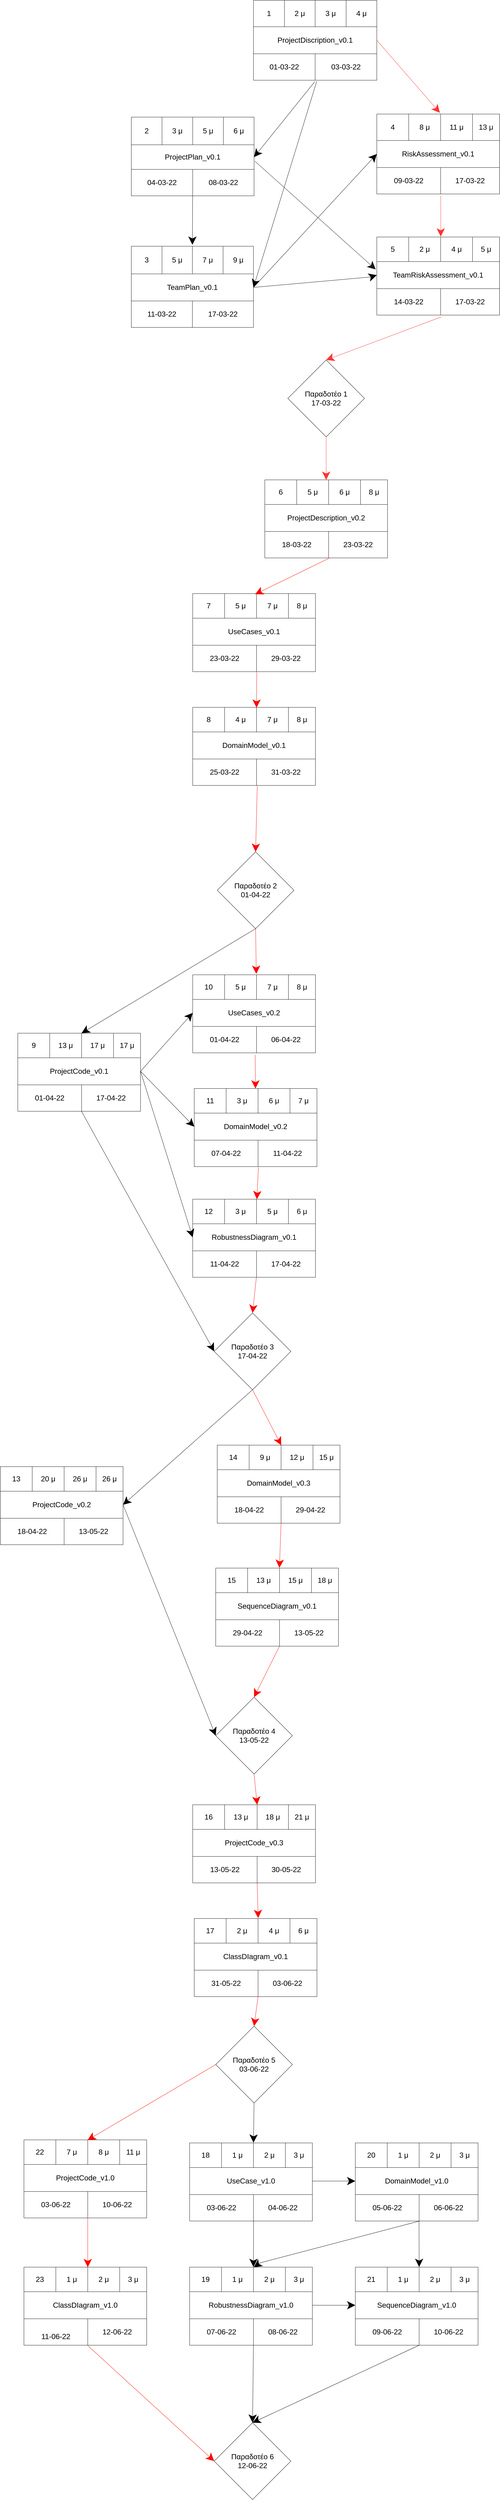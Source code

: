 <mxfile version="17.1.3" type="device"><diagram id="hH7rUi42HuQyK7YXZ-SZ" name="Page-1"><mxGraphModel dx="2903" dy="2225" grid="1" gridSize="10" guides="1" tooltips="1" connect="1" arrows="1" fold="1" page="1" pageScale="1" pageWidth="827" pageHeight="1169" math="0" shadow="0"><root><mxCell id="0"/><mxCell id="1" parent="0"/><mxCell id="EYufnmfasUMfD0w7NCTE-105" value="" style="shape=table;startSize=0;container=1;collapsible=0;childLayout=tableLayout;" parent="1" vertex="1"><mxGeometry x="-2" y="-300" width="402" height="260" as="geometry"/></mxCell><mxCell id="EYufnmfasUMfD0w7NCTE-106" value="" style="shape=tableRow;horizontal=0;startSize=0;swimlaneHead=0;swimlaneBody=0;top=0;left=0;bottom=0;right=0;collapsible=0;dropTarget=0;fillColor=none;points=[[0,0.5],[1,0.5]];portConstraint=eastwest;" parent="EYufnmfasUMfD0w7NCTE-105" vertex="1"><mxGeometry width="402" height="86" as="geometry"/></mxCell><mxCell id="EYufnmfasUMfD0w7NCTE-107" value="&lt;font style=&quot;font-size: 24px&quot;&gt;1&lt;/font&gt;" style="shape=partialRectangle;html=1;whiteSpace=wrap;connectable=0;overflow=hidden;fillColor=none;top=0;left=0;bottom=0;right=0;pointerEvents=1;" parent="EYufnmfasUMfD0w7NCTE-106" vertex="1"><mxGeometry width="101" height="86" as="geometry"><mxRectangle width="101" height="86" as="alternateBounds"/></mxGeometry></mxCell><mxCell id="EYufnmfasUMfD0w7NCTE-108" value="&lt;font style=&quot;font-size: 24px&quot;&gt;2 μ&lt;/font&gt;" style="shape=partialRectangle;html=1;whiteSpace=wrap;connectable=0;overflow=hidden;fillColor=none;top=0;left=0;bottom=0;right=0;pointerEvents=1;" parent="EYufnmfasUMfD0w7NCTE-106" vertex="1"><mxGeometry x="101" width="100" height="86" as="geometry"><mxRectangle width="100" height="86" as="alternateBounds"/></mxGeometry></mxCell><mxCell id="EYufnmfasUMfD0w7NCTE-109" value="&lt;font style=&quot;font-size: 24px&quot;&gt;3 μ&lt;/font&gt;" style="shape=partialRectangle;html=1;whiteSpace=wrap;connectable=0;overflow=hidden;fillColor=none;top=0;left=0;bottom=0;right=0;pointerEvents=1;" parent="EYufnmfasUMfD0w7NCTE-106" vertex="1"><mxGeometry x="201" width="101" height="86" as="geometry"><mxRectangle width="101" height="86" as="alternateBounds"/></mxGeometry></mxCell><mxCell id="EYufnmfasUMfD0w7NCTE-110" value="&lt;font style=&quot;font-size: 24px&quot;&gt;4 μ&lt;/font&gt;" style="shape=partialRectangle;html=1;whiteSpace=wrap;connectable=0;overflow=hidden;fillColor=none;top=0;left=0;bottom=0;right=0;pointerEvents=1;" parent="EYufnmfasUMfD0w7NCTE-106" vertex="1"><mxGeometry x="302" width="100" height="86" as="geometry"><mxRectangle width="100" height="86" as="alternateBounds"/></mxGeometry></mxCell><mxCell id="EYufnmfasUMfD0w7NCTE-111" value="" style="shape=tableRow;horizontal=0;startSize=0;swimlaneHead=0;swimlaneBody=0;top=0;left=0;bottom=0;right=0;collapsible=0;dropTarget=0;fillColor=none;points=[[0,0.5],[1,0.5]];portConstraint=eastwest;" parent="EYufnmfasUMfD0w7NCTE-105" vertex="1"><mxGeometry y="86" width="402" height="88" as="geometry"/></mxCell><mxCell id="EYufnmfasUMfD0w7NCTE-112" value="&lt;font style=&quot;font-size: 24px&quot;&gt;ProjectDiscription_v0.1&lt;/font&gt;" style="shape=partialRectangle;html=1;whiteSpace=wrap;connectable=0;overflow=hidden;fillColor=none;top=0;left=0;bottom=0;right=0;pointerEvents=1;rowspan=1;colspan=4;" parent="EYufnmfasUMfD0w7NCTE-111" vertex="1"><mxGeometry width="402" height="88" as="geometry"><mxRectangle width="101" height="88" as="alternateBounds"/></mxGeometry></mxCell><mxCell id="EYufnmfasUMfD0w7NCTE-113" value="" style="shape=partialRectangle;html=1;whiteSpace=wrap;connectable=0;overflow=hidden;fillColor=none;top=0;left=0;bottom=0;right=0;pointerEvents=1;" parent="EYufnmfasUMfD0w7NCTE-111" vertex="1" visible="0"><mxGeometry x="101" width="100" height="88" as="geometry"><mxRectangle width="100" height="88" as="alternateBounds"/></mxGeometry></mxCell><mxCell id="EYufnmfasUMfD0w7NCTE-114" value="" style="shape=partialRectangle;html=1;whiteSpace=wrap;connectable=0;overflow=hidden;fillColor=none;top=0;left=0;bottom=0;right=0;pointerEvents=1;" parent="EYufnmfasUMfD0w7NCTE-111" vertex="1" visible="0"><mxGeometry x="201" width="101" height="88" as="geometry"><mxRectangle width="101" height="88" as="alternateBounds"/></mxGeometry></mxCell><mxCell id="EYufnmfasUMfD0w7NCTE-115" value="" style="shape=partialRectangle;html=1;whiteSpace=wrap;connectable=0;overflow=hidden;fillColor=none;top=0;left=0;bottom=0;right=0;pointerEvents=1;" parent="EYufnmfasUMfD0w7NCTE-111" vertex="1" visible="0"><mxGeometry x="302" width="100" height="88" as="geometry"><mxRectangle width="100" height="88" as="alternateBounds"/></mxGeometry></mxCell><mxCell id="EYufnmfasUMfD0w7NCTE-116" value="" style="shape=tableRow;horizontal=0;startSize=0;swimlaneHead=0;swimlaneBody=0;top=0;left=0;bottom=0;right=0;collapsible=0;dropTarget=0;fillColor=none;points=[[0,0.5],[1,0.5]];portConstraint=eastwest;" parent="EYufnmfasUMfD0w7NCTE-105" vertex="1"><mxGeometry y="174" width="402" height="86" as="geometry"/></mxCell><mxCell id="EYufnmfasUMfD0w7NCTE-117" value="&lt;font style=&quot;font-size: 24px&quot;&gt;01-03-22&lt;/font&gt;" style="shape=partialRectangle;html=1;whiteSpace=wrap;connectable=0;overflow=hidden;fillColor=none;top=0;left=0;bottom=0;right=0;pointerEvents=1;rowspan=1;colspan=2;" parent="EYufnmfasUMfD0w7NCTE-116" vertex="1"><mxGeometry width="201" height="86" as="geometry"><mxRectangle width="101" height="86" as="alternateBounds"/></mxGeometry></mxCell><mxCell id="EYufnmfasUMfD0w7NCTE-118" value="" style="shape=partialRectangle;html=1;whiteSpace=wrap;connectable=0;overflow=hidden;fillColor=none;top=0;left=0;bottom=0;right=0;pointerEvents=1;" parent="EYufnmfasUMfD0w7NCTE-116" vertex="1" visible="0"><mxGeometry x="101" width="100" height="86" as="geometry"><mxRectangle width="100" height="86" as="alternateBounds"/></mxGeometry></mxCell><mxCell id="EYufnmfasUMfD0w7NCTE-119" value="&lt;font style=&quot;font-size: 24px&quot;&gt;03-03-22&lt;/font&gt;" style="shape=partialRectangle;html=1;whiteSpace=wrap;connectable=0;overflow=hidden;fillColor=none;top=0;left=0;bottom=0;right=0;pointerEvents=1;rowspan=1;colspan=2;" parent="EYufnmfasUMfD0w7NCTE-116" vertex="1"><mxGeometry x="201" width="201" height="86" as="geometry"><mxRectangle width="101" height="86" as="alternateBounds"/></mxGeometry></mxCell><mxCell id="EYufnmfasUMfD0w7NCTE-120" value="" style="shape=partialRectangle;html=1;whiteSpace=wrap;connectable=0;overflow=hidden;fillColor=none;top=0;left=0;bottom=0;right=0;pointerEvents=1;" parent="EYufnmfasUMfD0w7NCTE-116" vertex="1" visible="0"><mxGeometry x="302" width="100" height="86" as="geometry"><mxRectangle width="100" height="86" as="alternateBounds"/></mxGeometry></mxCell><mxCell id="EYufnmfasUMfD0w7NCTE-121" value="" style="shape=table;startSize=0;container=1;collapsible=0;childLayout=tableLayout;" parent="1" vertex="1"><mxGeometry x="-400" y="500" width="398" height="264" as="geometry"/></mxCell><mxCell id="EYufnmfasUMfD0w7NCTE-122" value="" style="shape=tableRow;horizontal=0;startSize=0;swimlaneHead=0;swimlaneBody=0;top=0;left=0;bottom=0;right=0;collapsible=0;dropTarget=0;fillColor=none;points=[[0,0.5],[1,0.5]];portConstraint=eastwest;" parent="EYufnmfasUMfD0w7NCTE-121" vertex="1"><mxGeometry width="398" height="90" as="geometry"/></mxCell><mxCell id="EYufnmfasUMfD0w7NCTE-123" value="&lt;span style=&quot;font-size: 24px&quot;&gt;3&lt;/span&gt;" style="shape=partialRectangle;html=1;whiteSpace=wrap;connectable=0;overflow=hidden;fillColor=none;top=0;left=0;bottom=0;right=0;pointerEvents=1;" parent="EYufnmfasUMfD0w7NCTE-122" vertex="1"><mxGeometry width="100" height="90" as="geometry"><mxRectangle width="100" height="90" as="alternateBounds"/></mxGeometry></mxCell><mxCell id="EYufnmfasUMfD0w7NCTE-124" value="&lt;font style=&quot;font-size: 24px&quot;&gt;5 μ&lt;/font&gt;" style="shape=partialRectangle;html=1;whiteSpace=wrap;connectable=0;overflow=hidden;fillColor=none;top=0;left=0;bottom=0;right=0;pointerEvents=1;" parent="EYufnmfasUMfD0w7NCTE-122" vertex="1"><mxGeometry x="100" width="99" height="90" as="geometry"><mxRectangle width="99" height="90" as="alternateBounds"/></mxGeometry></mxCell><mxCell id="EYufnmfasUMfD0w7NCTE-125" value="&lt;font style=&quot;font-size: 24px&quot;&gt;7 μ&lt;/font&gt;" style="shape=partialRectangle;html=1;whiteSpace=wrap;connectable=0;overflow=hidden;fillColor=none;top=0;left=0;bottom=0;right=0;pointerEvents=1;" parent="EYufnmfasUMfD0w7NCTE-122" vertex="1"><mxGeometry x="199" width="100" height="90" as="geometry"><mxRectangle width="100" height="90" as="alternateBounds"/></mxGeometry></mxCell><mxCell id="EYufnmfasUMfD0w7NCTE-126" value="&lt;font style=&quot;font-size: 24px&quot;&gt;9 μ&lt;/font&gt;" style="shape=partialRectangle;html=1;whiteSpace=wrap;connectable=0;overflow=hidden;fillColor=none;top=0;left=0;bottom=0;right=0;pointerEvents=1;" parent="EYufnmfasUMfD0w7NCTE-122" vertex="1"><mxGeometry x="299" width="99" height="90" as="geometry"><mxRectangle width="99" height="90" as="alternateBounds"/></mxGeometry></mxCell><mxCell id="EYufnmfasUMfD0w7NCTE-127" value="" style="shape=tableRow;horizontal=0;startSize=0;swimlaneHead=0;swimlaneBody=0;top=0;left=0;bottom=0;right=0;collapsible=0;dropTarget=0;fillColor=none;points=[[0,0.5],[1,0.5]];portConstraint=eastwest;" parent="EYufnmfasUMfD0w7NCTE-121" vertex="1"><mxGeometry y="90" width="398" height="88" as="geometry"/></mxCell><mxCell id="EYufnmfasUMfD0w7NCTE-128" value="&lt;font style=&quot;font-size: 24px&quot;&gt;TeamPlan_v0.1&lt;/font&gt;" style="shape=partialRectangle;html=1;whiteSpace=wrap;connectable=0;overflow=hidden;fillColor=none;top=0;left=0;bottom=0;right=0;pointerEvents=1;rowspan=1;colspan=4;" parent="EYufnmfasUMfD0w7NCTE-127" vertex="1"><mxGeometry width="398" height="88" as="geometry"><mxRectangle width="100" height="88" as="alternateBounds"/></mxGeometry></mxCell><mxCell id="EYufnmfasUMfD0w7NCTE-129" value="" style="shape=partialRectangle;html=1;whiteSpace=wrap;connectable=0;overflow=hidden;fillColor=none;top=0;left=0;bottom=0;right=0;pointerEvents=1;" parent="EYufnmfasUMfD0w7NCTE-127" vertex="1" visible="0"><mxGeometry x="100" width="99" height="88" as="geometry"><mxRectangle width="99" height="88" as="alternateBounds"/></mxGeometry></mxCell><mxCell id="EYufnmfasUMfD0w7NCTE-130" value="" style="shape=partialRectangle;html=1;whiteSpace=wrap;connectable=0;overflow=hidden;fillColor=none;top=0;left=0;bottom=0;right=0;pointerEvents=1;" parent="EYufnmfasUMfD0w7NCTE-127" vertex="1" visible="0"><mxGeometry x="199" width="100" height="88" as="geometry"><mxRectangle width="100" height="88" as="alternateBounds"/></mxGeometry></mxCell><mxCell id="EYufnmfasUMfD0w7NCTE-131" value="" style="shape=partialRectangle;html=1;whiteSpace=wrap;connectable=0;overflow=hidden;fillColor=none;top=0;left=0;bottom=0;right=0;pointerEvents=1;" parent="EYufnmfasUMfD0w7NCTE-127" vertex="1" visible="0"><mxGeometry x="299" width="99" height="88" as="geometry"><mxRectangle width="99" height="88" as="alternateBounds"/></mxGeometry></mxCell><mxCell id="EYufnmfasUMfD0w7NCTE-132" value="" style="shape=tableRow;horizontal=0;startSize=0;swimlaneHead=0;swimlaneBody=0;top=0;left=0;bottom=0;right=0;collapsible=0;dropTarget=0;fillColor=none;points=[[0,0.5],[1,0.5]];portConstraint=eastwest;" parent="EYufnmfasUMfD0w7NCTE-121" vertex="1"><mxGeometry y="178" width="398" height="86" as="geometry"/></mxCell><mxCell id="EYufnmfasUMfD0w7NCTE-133" value="&lt;font style=&quot;font-size: 24px&quot;&gt;11-03-22&lt;/font&gt;" style="shape=partialRectangle;html=1;whiteSpace=wrap;connectable=0;overflow=hidden;fillColor=none;top=0;left=0;bottom=0;right=0;pointerEvents=1;rowspan=1;colspan=2;" parent="EYufnmfasUMfD0w7NCTE-132" vertex="1"><mxGeometry width="199" height="86" as="geometry"><mxRectangle width="100" height="86" as="alternateBounds"/></mxGeometry></mxCell><mxCell id="EYufnmfasUMfD0w7NCTE-134" value="" style="shape=partialRectangle;html=1;whiteSpace=wrap;connectable=0;overflow=hidden;fillColor=none;top=0;left=0;bottom=0;right=0;pointerEvents=1;" parent="EYufnmfasUMfD0w7NCTE-132" vertex="1" visible="0"><mxGeometry x="100" width="99" height="86" as="geometry"><mxRectangle width="99" height="86" as="alternateBounds"/></mxGeometry></mxCell><mxCell id="EYufnmfasUMfD0w7NCTE-135" value="&lt;font style=&quot;font-size: 24px&quot;&gt;17-03-22&lt;/font&gt;" style="shape=partialRectangle;html=1;whiteSpace=wrap;connectable=0;overflow=hidden;fillColor=none;top=0;left=0;bottom=0;right=0;pointerEvents=1;rowspan=1;colspan=2;" parent="EYufnmfasUMfD0w7NCTE-132" vertex="1"><mxGeometry x="199" width="199" height="86" as="geometry"><mxRectangle width="100" height="86" as="alternateBounds"/></mxGeometry></mxCell><mxCell id="EYufnmfasUMfD0w7NCTE-136" value="" style="shape=partialRectangle;html=1;whiteSpace=wrap;connectable=0;overflow=hidden;fillColor=none;top=0;left=0;bottom=0;right=0;pointerEvents=1;" parent="EYufnmfasUMfD0w7NCTE-132" vertex="1" visible="0"><mxGeometry x="299" width="99" height="86" as="geometry"><mxRectangle width="99" height="86" as="alternateBounds"/></mxGeometry></mxCell><mxCell id="EYufnmfasUMfD0w7NCTE-137" value="" style="shape=table;startSize=0;container=1;collapsible=0;childLayout=tableLayout;" parent="1" vertex="1"><mxGeometry x="400" y="70" width="400" height="260" as="geometry"/></mxCell><mxCell id="EYufnmfasUMfD0w7NCTE-138" value="" style="shape=tableRow;horizontal=0;startSize=0;swimlaneHead=0;swimlaneBody=0;top=0;left=0;bottom=0;right=0;collapsible=0;dropTarget=0;fillColor=none;points=[[0,0.5],[1,0.5]];portConstraint=eastwest;" parent="EYufnmfasUMfD0w7NCTE-137" vertex="1"><mxGeometry width="400" height="86" as="geometry"/></mxCell><mxCell id="EYufnmfasUMfD0w7NCTE-139" value="&lt;font style=&quot;font-size: 24px&quot;&gt;4&lt;/font&gt;" style="shape=partialRectangle;html=1;whiteSpace=wrap;connectable=0;overflow=hidden;fillColor=none;top=0;left=0;bottom=0;right=0;pointerEvents=1;" parent="EYufnmfasUMfD0w7NCTE-138" vertex="1"><mxGeometry width="104" height="86" as="geometry"><mxRectangle width="104" height="86" as="alternateBounds"/></mxGeometry></mxCell><mxCell id="EYufnmfasUMfD0w7NCTE-140" value="&lt;font style=&quot;font-size: 24px&quot;&gt;8 μ&lt;/font&gt;" style="shape=partialRectangle;html=1;whiteSpace=wrap;connectable=0;overflow=hidden;fillColor=none;top=0;left=0;bottom=0;right=0;pointerEvents=1;" parent="EYufnmfasUMfD0w7NCTE-138" vertex="1"><mxGeometry x="104" width="104" height="86" as="geometry"><mxRectangle width="104" height="86" as="alternateBounds"/></mxGeometry></mxCell><mxCell id="EYufnmfasUMfD0w7NCTE-141" value="&lt;font style=&quot;font-size: 24px&quot;&gt;11 μ&lt;/font&gt;" style="shape=partialRectangle;html=1;whiteSpace=wrap;connectable=0;overflow=hidden;fillColor=none;top=0;left=0;bottom=0;right=0;pointerEvents=1;" parent="EYufnmfasUMfD0w7NCTE-138" vertex="1"><mxGeometry x="208" width="104" height="86" as="geometry"><mxRectangle width="104" height="86" as="alternateBounds"/></mxGeometry></mxCell><mxCell id="EYufnmfasUMfD0w7NCTE-142" value="13 μ" style="shape=partialRectangle;html=1;whiteSpace=wrap;connectable=0;overflow=hidden;fillColor=none;top=0;left=0;bottom=0;right=0;pointerEvents=1;fontSize=24;" parent="EYufnmfasUMfD0w7NCTE-138" vertex="1"><mxGeometry x="312" width="88" height="86" as="geometry"><mxRectangle width="88" height="86" as="alternateBounds"/></mxGeometry></mxCell><mxCell id="EYufnmfasUMfD0w7NCTE-143" value="" style="shape=tableRow;horizontal=0;startSize=0;swimlaneHead=0;swimlaneBody=0;top=0;left=0;bottom=0;right=0;collapsible=0;dropTarget=0;fillColor=none;points=[[0,0.5],[1,0.5]];portConstraint=eastwest;" parent="EYufnmfasUMfD0w7NCTE-137" vertex="1"><mxGeometry y="86" width="400" height="88" as="geometry"/></mxCell><mxCell id="EYufnmfasUMfD0w7NCTE-144" value="&lt;font style=&quot;font-size: 24px&quot;&gt;RiskAssessment_v0.1&lt;/font&gt;" style="shape=partialRectangle;html=1;whiteSpace=wrap;connectable=0;overflow=hidden;fillColor=none;top=0;left=0;bottom=0;right=0;pointerEvents=1;rowspan=1;colspan=4;" parent="EYufnmfasUMfD0w7NCTE-143" vertex="1"><mxGeometry width="400" height="88" as="geometry"><mxRectangle width="104" height="88" as="alternateBounds"/></mxGeometry></mxCell><mxCell id="EYufnmfasUMfD0w7NCTE-145" value="" style="shape=partialRectangle;html=1;whiteSpace=wrap;connectable=0;overflow=hidden;fillColor=none;top=0;left=0;bottom=0;right=0;pointerEvents=1;" parent="EYufnmfasUMfD0w7NCTE-143" vertex="1" visible="0"><mxGeometry x="104" width="104" height="88" as="geometry"><mxRectangle width="104" height="88" as="alternateBounds"/></mxGeometry></mxCell><mxCell id="EYufnmfasUMfD0w7NCTE-146" value="" style="shape=partialRectangle;html=1;whiteSpace=wrap;connectable=0;overflow=hidden;fillColor=none;top=0;left=0;bottom=0;right=0;pointerEvents=1;" parent="EYufnmfasUMfD0w7NCTE-143" vertex="1" visible="0"><mxGeometry x="208" width="104" height="88" as="geometry"><mxRectangle width="104" height="88" as="alternateBounds"/></mxGeometry></mxCell><mxCell id="EYufnmfasUMfD0w7NCTE-147" value="" style="shape=partialRectangle;html=1;whiteSpace=wrap;connectable=0;overflow=hidden;fillColor=none;top=0;left=0;bottom=0;right=0;pointerEvents=1;" parent="EYufnmfasUMfD0w7NCTE-143" vertex="1" visible="0"><mxGeometry x="312" width="88" height="88" as="geometry"><mxRectangle width="88" height="88" as="alternateBounds"/></mxGeometry></mxCell><mxCell id="EYufnmfasUMfD0w7NCTE-148" value="" style="shape=tableRow;horizontal=0;startSize=0;swimlaneHead=0;swimlaneBody=0;top=0;left=0;bottom=0;right=0;collapsible=0;dropTarget=0;fillColor=none;points=[[0,0.5],[1,0.5]];portConstraint=eastwest;" parent="EYufnmfasUMfD0w7NCTE-137" vertex="1"><mxGeometry y="174" width="400" height="86" as="geometry"/></mxCell><mxCell id="EYufnmfasUMfD0w7NCTE-149" value="09-03-22" style="shape=partialRectangle;html=1;whiteSpace=wrap;connectable=0;overflow=hidden;fillColor=none;top=0;left=0;bottom=0;right=0;pointerEvents=1;rowspan=1;colspan=2;fontSize=24;" parent="EYufnmfasUMfD0w7NCTE-148" vertex="1"><mxGeometry width="208" height="86" as="geometry"><mxRectangle width="104" height="86" as="alternateBounds"/></mxGeometry></mxCell><mxCell id="EYufnmfasUMfD0w7NCTE-150" value="" style="shape=partialRectangle;html=1;whiteSpace=wrap;connectable=0;overflow=hidden;fillColor=none;top=0;left=0;bottom=0;right=0;pointerEvents=1;" parent="EYufnmfasUMfD0w7NCTE-148" vertex="1" visible="0"><mxGeometry x="104" width="104" height="86" as="geometry"><mxRectangle width="104" height="86" as="alternateBounds"/></mxGeometry></mxCell><mxCell id="EYufnmfasUMfD0w7NCTE-151" value="&lt;font style=&quot;font-size: 24px&quot;&gt;17-03-22&lt;/font&gt;" style="shape=partialRectangle;html=1;whiteSpace=wrap;connectable=0;overflow=hidden;fillColor=none;top=0;left=0;bottom=0;right=0;pointerEvents=1;rowspan=1;colspan=2;" parent="EYufnmfasUMfD0w7NCTE-148" vertex="1"><mxGeometry x="208" width="192" height="86" as="geometry"><mxRectangle width="104" height="86" as="alternateBounds"/></mxGeometry></mxCell><mxCell id="EYufnmfasUMfD0w7NCTE-152" value="" style="shape=partialRectangle;html=1;whiteSpace=wrap;connectable=0;overflow=hidden;fillColor=none;top=0;left=0;bottom=0;right=0;pointerEvents=1;" parent="EYufnmfasUMfD0w7NCTE-148" vertex="1" visible="0"><mxGeometry x="312" width="88" height="86" as="geometry"><mxRectangle width="88" height="86" as="alternateBounds"/></mxGeometry></mxCell><mxCell id="EYufnmfasUMfD0w7NCTE-153" value="" style="shape=table;startSize=0;container=1;collapsible=0;childLayout=tableLayout;" parent="1" vertex="1"><mxGeometry x="400" y="470" width="400.0" height="254" as="geometry"/></mxCell><mxCell id="EYufnmfasUMfD0w7NCTE-154" value="" style="shape=tableRow;horizontal=0;startSize=0;swimlaneHead=0;swimlaneBody=0;top=0;left=0;bottom=0;right=0;collapsible=0;dropTarget=0;fillColor=none;points=[[0,0.5],[1,0.5]];portConstraint=eastwest;" parent="EYufnmfasUMfD0w7NCTE-153" vertex="1"><mxGeometry width="400.0" height="80" as="geometry"/></mxCell><mxCell id="EYufnmfasUMfD0w7NCTE-155" value="&lt;font style=&quot;font-size: 24px&quot;&gt;5&lt;/font&gt;" style="shape=partialRectangle;html=1;whiteSpace=wrap;connectable=0;overflow=hidden;fillColor=none;top=0;left=0;bottom=0;right=0;pointerEvents=1;" parent="EYufnmfasUMfD0w7NCTE-154" vertex="1"><mxGeometry width="104" height="80" as="geometry"><mxRectangle width="104" height="80" as="alternateBounds"/></mxGeometry></mxCell><mxCell id="EYufnmfasUMfD0w7NCTE-156" value="&lt;font style=&quot;font-size: 24px&quot;&gt;2 μ&lt;/font&gt;" style="shape=partialRectangle;html=1;whiteSpace=wrap;connectable=0;overflow=hidden;fillColor=none;top=0;left=0;bottom=0;right=0;pointerEvents=1;" parent="EYufnmfasUMfD0w7NCTE-154" vertex="1"><mxGeometry x="104" width="104" height="80" as="geometry"><mxRectangle width="104" height="80" as="alternateBounds"/></mxGeometry></mxCell><mxCell id="EYufnmfasUMfD0w7NCTE-157" value="&lt;font style=&quot;font-size: 24px&quot;&gt;4 μ&lt;/font&gt;" style="shape=partialRectangle;html=1;whiteSpace=wrap;connectable=0;overflow=hidden;fillColor=none;top=0;left=0;bottom=0;right=0;pointerEvents=1;" parent="EYufnmfasUMfD0w7NCTE-154" vertex="1"><mxGeometry x="208" width="104" height="80" as="geometry"><mxRectangle width="104" height="80" as="alternateBounds"/></mxGeometry></mxCell><mxCell id="EYufnmfasUMfD0w7NCTE-158" value="&lt;font style=&quot;font-size: 24px&quot;&gt;5 μ&lt;/font&gt;" style="shape=partialRectangle;html=1;whiteSpace=wrap;connectable=0;overflow=hidden;fillColor=none;top=0;left=0;bottom=0;right=0;pointerEvents=1;" parent="EYufnmfasUMfD0w7NCTE-154" vertex="1"><mxGeometry x="312" width="88" height="80" as="geometry"><mxRectangle width="88" height="80" as="alternateBounds"/></mxGeometry></mxCell><mxCell id="EYufnmfasUMfD0w7NCTE-159" value="" style="shape=tableRow;horizontal=0;startSize=0;swimlaneHead=0;swimlaneBody=0;top=0;left=0;bottom=0;right=0;collapsible=0;dropTarget=0;fillColor=none;points=[[0,0.5],[1,0.5]];portConstraint=eastwest;" parent="EYufnmfasUMfD0w7NCTE-153" vertex="1"><mxGeometry y="80" width="400.0" height="88" as="geometry"/></mxCell><mxCell id="EYufnmfasUMfD0w7NCTE-160" value="&lt;font style=&quot;font-size: 24px&quot;&gt;TeamRiskAssessment_v0.1&lt;/font&gt;" style="shape=partialRectangle;html=1;whiteSpace=wrap;connectable=0;overflow=hidden;fillColor=none;top=0;left=0;bottom=0;right=0;pointerEvents=1;rowspan=1;colspan=4;" parent="EYufnmfasUMfD0w7NCTE-159" vertex="1"><mxGeometry width="400" height="88" as="geometry"><mxRectangle width="104" height="88" as="alternateBounds"/></mxGeometry></mxCell><mxCell id="EYufnmfasUMfD0w7NCTE-161" value="" style="shape=partialRectangle;html=1;whiteSpace=wrap;connectable=0;overflow=hidden;fillColor=none;top=0;left=0;bottom=0;right=0;pointerEvents=1;" parent="EYufnmfasUMfD0w7NCTE-159" vertex="1" visible="0"><mxGeometry x="104" width="104" height="88" as="geometry"><mxRectangle width="104" height="88" as="alternateBounds"/></mxGeometry></mxCell><mxCell id="EYufnmfasUMfD0w7NCTE-162" value="" style="shape=partialRectangle;html=1;whiteSpace=wrap;connectable=0;overflow=hidden;fillColor=none;top=0;left=0;bottom=0;right=0;pointerEvents=1;" parent="EYufnmfasUMfD0w7NCTE-159" vertex="1" visible="0"><mxGeometry x="208" width="104" height="88" as="geometry"><mxRectangle width="104" height="88" as="alternateBounds"/></mxGeometry></mxCell><mxCell id="EYufnmfasUMfD0w7NCTE-163" value="" style="shape=partialRectangle;html=1;whiteSpace=wrap;connectable=0;overflow=hidden;fillColor=none;top=0;left=0;bottom=0;right=0;pointerEvents=1;" parent="EYufnmfasUMfD0w7NCTE-159" vertex="1" visible="0"><mxGeometry x="312" width="88" height="88" as="geometry"><mxRectangle width="88" height="88" as="alternateBounds"/></mxGeometry></mxCell><mxCell id="EYufnmfasUMfD0w7NCTE-164" value="" style="shape=tableRow;horizontal=0;startSize=0;swimlaneHead=0;swimlaneBody=0;top=0;left=0;bottom=0;right=0;collapsible=0;dropTarget=0;fillColor=none;points=[[0,0.5],[1,0.5]];portConstraint=eastwest;" parent="EYufnmfasUMfD0w7NCTE-153" vertex="1"><mxGeometry y="168" width="400.0" height="86" as="geometry"/></mxCell><mxCell id="EYufnmfasUMfD0w7NCTE-165" value="&lt;font style=&quot;font-size: 24px&quot;&gt;14-03-22&lt;/font&gt;" style="shape=partialRectangle;html=1;whiteSpace=wrap;connectable=0;overflow=hidden;fillColor=none;top=0;left=0;bottom=0;right=0;pointerEvents=1;rowspan=1;colspan=2;" parent="EYufnmfasUMfD0w7NCTE-164" vertex="1"><mxGeometry width="208" height="86" as="geometry"><mxRectangle width="104" height="86" as="alternateBounds"/></mxGeometry></mxCell><mxCell id="EYufnmfasUMfD0w7NCTE-166" value="" style="shape=partialRectangle;html=1;whiteSpace=wrap;connectable=0;overflow=hidden;fillColor=none;top=0;left=0;bottom=0;right=0;pointerEvents=1;" parent="EYufnmfasUMfD0w7NCTE-164" vertex="1" visible="0"><mxGeometry x="104" width="104" height="86" as="geometry"><mxRectangle width="104" height="86" as="alternateBounds"/></mxGeometry></mxCell><mxCell id="EYufnmfasUMfD0w7NCTE-167" value="&lt;font style=&quot;font-size: 24px&quot;&gt;17-03-22&lt;/font&gt;" style="shape=partialRectangle;html=1;whiteSpace=wrap;connectable=0;overflow=hidden;fillColor=none;top=0;left=0;bottom=0;right=0;pointerEvents=1;rowspan=1;colspan=2;" parent="EYufnmfasUMfD0w7NCTE-164" vertex="1"><mxGeometry x="208" width="192" height="86" as="geometry"><mxRectangle width="104" height="86" as="alternateBounds"/></mxGeometry></mxCell><mxCell id="EYufnmfasUMfD0w7NCTE-168" value="" style="shape=partialRectangle;html=1;whiteSpace=wrap;connectable=0;overflow=hidden;fillColor=none;top=0;left=0;bottom=0;right=0;pointerEvents=1;" parent="EYufnmfasUMfD0w7NCTE-164" vertex="1" visible="0"><mxGeometry x="312" width="88" height="86" as="geometry"><mxRectangle width="88" height="86" as="alternateBounds"/></mxGeometry></mxCell><mxCell id="EYufnmfasUMfD0w7NCTE-169" value="" style="shape=table;startSize=0;container=1;collapsible=0;childLayout=tableLayout;" parent="1" vertex="1"><mxGeometry x="-400" y="80" width="400" height="256" as="geometry"/></mxCell><mxCell id="EYufnmfasUMfD0w7NCTE-170" value="" style="shape=tableRow;horizontal=0;startSize=0;swimlaneHead=0;swimlaneBody=0;top=0;left=0;bottom=0;right=0;collapsible=0;dropTarget=0;fillColor=none;points=[[0,0.5],[1,0.5]];portConstraint=eastwest;" parent="EYufnmfasUMfD0w7NCTE-169" vertex="1"><mxGeometry width="400" height="90" as="geometry"/></mxCell><mxCell id="EYufnmfasUMfD0w7NCTE-171" value="&lt;font style=&quot;font-size: 24px&quot;&gt;2&lt;/font&gt;" style="shape=partialRectangle;html=1;whiteSpace=wrap;connectable=0;overflow=hidden;fillColor=none;top=0;left=0;bottom=0;right=0;pointerEvents=1;" parent="EYufnmfasUMfD0w7NCTE-170" vertex="1"><mxGeometry width="100" height="90" as="geometry"><mxRectangle width="100" height="90" as="alternateBounds"/></mxGeometry></mxCell><mxCell id="EYufnmfasUMfD0w7NCTE-172" value="&lt;font style=&quot;font-size: 24px&quot;&gt;3 μ&lt;/font&gt;" style="shape=partialRectangle;html=1;whiteSpace=wrap;connectable=0;overflow=hidden;fillColor=none;top=0;left=0;bottom=0;right=0;pointerEvents=1;" parent="EYufnmfasUMfD0w7NCTE-170" vertex="1"><mxGeometry x="100" width="100" height="90" as="geometry"><mxRectangle width="100" height="90" as="alternateBounds"/></mxGeometry></mxCell><mxCell id="EYufnmfasUMfD0w7NCTE-173" value="&lt;font style=&quot;font-size: 24px&quot;&gt;5 μ&lt;/font&gt;" style="shape=partialRectangle;html=1;whiteSpace=wrap;connectable=0;overflow=hidden;fillColor=none;top=0;left=0;bottom=0;right=0;pointerEvents=1;" parent="EYufnmfasUMfD0w7NCTE-170" vertex="1"><mxGeometry x="200" width="100" height="90" as="geometry"><mxRectangle width="100" height="90" as="alternateBounds"/></mxGeometry></mxCell><mxCell id="EYufnmfasUMfD0w7NCTE-174" value="&lt;font style=&quot;font-size: 24px&quot;&gt;6 μ&lt;/font&gt;" style="shape=partialRectangle;html=1;whiteSpace=wrap;connectable=0;overflow=hidden;fillColor=none;top=0;left=0;bottom=0;right=0;pointerEvents=1;" parent="EYufnmfasUMfD0w7NCTE-170" vertex="1"><mxGeometry x="300" width="100" height="90" as="geometry"><mxRectangle width="100" height="90" as="alternateBounds"/></mxGeometry></mxCell><mxCell id="EYufnmfasUMfD0w7NCTE-175" value="" style="shape=tableRow;horizontal=0;startSize=0;swimlaneHead=0;swimlaneBody=0;top=0;left=0;bottom=0;right=0;collapsible=0;dropTarget=0;fillColor=none;points=[[0,0.5],[1,0.5]];portConstraint=eastwest;" parent="EYufnmfasUMfD0w7NCTE-169" vertex="1"><mxGeometry y="90" width="400" height="80" as="geometry"/></mxCell><mxCell id="EYufnmfasUMfD0w7NCTE-176" value="&lt;font style=&quot;font-size: 24px&quot;&gt;ProjectPlan_v0.1&lt;/font&gt;" style="shape=partialRectangle;html=1;whiteSpace=wrap;connectable=0;overflow=hidden;fillColor=none;top=0;left=0;bottom=0;right=0;pointerEvents=1;rowspan=1;colspan=4;" parent="EYufnmfasUMfD0w7NCTE-175" vertex="1"><mxGeometry width="400" height="80" as="geometry"><mxRectangle width="100" height="80" as="alternateBounds"/></mxGeometry></mxCell><mxCell id="EYufnmfasUMfD0w7NCTE-177" value="" style="shape=partialRectangle;html=1;whiteSpace=wrap;connectable=0;overflow=hidden;fillColor=none;top=0;left=0;bottom=0;right=0;pointerEvents=1;" parent="EYufnmfasUMfD0w7NCTE-175" vertex="1" visible="0"><mxGeometry x="100" width="100" height="80" as="geometry"><mxRectangle width="100" height="80" as="alternateBounds"/></mxGeometry></mxCell><mxCell id="EYufnmfasUMfD0w7NCTE-178" value="" style="shape=partialRectangle;html=1;whiteSpace=wrap;connectable=0;overflow=hidden;fillColor=none;top=0;left=0;bottom=0;right=0;pointerEvents=1;" parent="EYufnmfasUMfD0w7NCTE-175" vertex="1" visible="0"><mxGeometry x="200" width="100" height="80" as="geometry"><mxRectangle width="100" height="80" as="alternateBounds"/></mxGeometry></mxCell><mxCell id="EYufnmfasUMfD0w7NCTE-179" value="" style="shape=partialRectangle;html=1;whiteSpace=wrap;connectable=0;overflow=hidden;fillColor=none;top=0;left=0;bottom=0;right=0;pointerEvents=1;" parent="EYufnmfasUMfD0w7NCTE-175" vertex="1" visible="0"><mxGeometry x="300" width="100" height="80" as="geometry"><mxRectangle width="100" height="80" as="alternateBounds"/></mxGeometry></mxCell><mxCell id="EYufnmfasUMfD0w7NCTE-180" value="" style="shape=tableRow;horizontal=0;startSize=0;swimlaneHead=0;swimlaneBody=0;top=0;left=0;bottom=0;right=0;collapsible=0;dropTarget=0;fillColor=none;points=[[0,0.5],[1,0.5]];portConstraint=eastwest;" parent="EYufnmfasUMfD0w7NCTE-169" vertex="1"><mxGeometry y="170" width="400" height="86" as="geometry"/></mxCell><mxCell id="EYufnmfasUMfD0w7NCTE-181" value="&lt;font style=&quot;font-size: 24px&quot;&gt;04-03-22&lt;/font&gt;" style="shape=partialRectangle;html=1;whiteSpace=wrap;connectable=0;overflow=hidden;fillColor=none;top=0;left=0;bottom=0;right=0;pointerEvents=1;rowspan=1;colspan=2;" parent="EYufnmfasUMfD0w7NCTE-180" vertex="1"><mxGeometry width="200" height="86" as="geometry"><mxRectangle width="100" height="86" as="alternateBounds"/></mxGeometry></mxCell><mxCell id="EYufnmfasUMfD0w7NCTE-182" value="" style="shape=partialRectangle;html=1;whiteSpace=wrap;connectable=0;overflow=hidden;fillColor=none;top=0;left=0;bottom=0;right=0;pointerEvents=1;" parent="EYufnmfasUMfD0w7NCTE-180" vertex="1" visible="0"><mxGeometry x="100" width="100" height="86" as="geometry"><mxRectangle width="100" height="86" as="alternateBounds"/></mxGeometry></mxCell><mxCell id="EYufnmfasUMfD0w7NCTE-183" value="&lt;font style=&quot;font-size: 24px&quot;&gt;08-03-22&lt;/font&gt;" style="shape=partialRectangle;html=1;whiteSpace=wrap;connectable=0;overflow=hidden;fillColor=none;top=0;left=0;bottom=0;right=0;pointerEvents=1;rowspan=1;colspan=2;" parent="EYufnmfasUMfD0w7NCTE-180" vertex="1"><mxGeometry x="200" width="200" height="86" as="geometry"><mxRectangle width="100" height="86" as="alternateBounds"/></mxGeometry></mxCell><mxCell id="EYufnmfasUMfD0w7NCTE-184" value="" style="shape=partialRectangle;html=1;whiteSpace=wrap;connectable=0;overflow=hidden;fillColor=none;top=0;left=0;bottom=0;right=0;pointerEvents=1;" parent="EYufnmfasUMfD0w7NCTE-180" vertex="1" visible="0"><mxGeometry x="300" width="100" height="86" as="geometry"><mxRectangle width="100" height="86" as="alternateBounds"/></mxGeometry></mxCell><mxCell id="EYufnmfasUMfD0w7NCTE-185" value="Παραδοτέο 1&lt;br&gt;17-03-22" style="rhombus;whiteSpace=wrap;html=1;fontSize=24;fontColor=#000000;labelBackgroundColor=none;labelBorderColor=none;" parent="1" vertex="1"><mxGeometry x="110" y="870" width="250" height="250" as="geometry"/></mxCell><mxCell id="EYufnmfasUMfD0w7NCTE-188" value="" style="endArrow=classic;html=1;rounded=0;fontSize=24;fontColor=#000000;startSize=24;endSize=24;exitX=0.497;exitY=1.054;exitDx=0;exitDy=0;exitPerimeter=0;" parent="1" source="EYufnmfasUMfD0w7NCTE-116" edge="1"><mxGeometry width="50" height="50" relative="1" as="geometry"><mxPoint x="410" y="430" as="sourcePoint"/><mxPoint y="210" as="targetPoint"/></mxGeometry></mxCell><mxCell id="EYufnmfasUMfD0w7NCTE-189" value="" style="endArrow=classic;html=1;rounded=0;fontSize=24;fontColor=#000000;startSize=24;endSize=24;exitX=0.513;exitY=1.039;exitDx=0;exitDy=0;exitPerimeter=0;entryX=1;entryY=0.5;entryDx=0;entryDy=0;" parent="1" source="EYufnmfasUMfD0w7NCTE-116" target="EYufnmfasUMfD0w7NCTE-127" edge="1"><mxGeometry width="50" height="50" relative="1" as="geometry"><mxPoint x="410" y="430" as="sourcePoint"/><mxPoint x="460" y="380" as="targetPoint"/></mxGeometry></mxCell><mxCell id="EYufnmfasUMfD0w7NCTE-190" value="" style="endArrow=classic;html=1;rounded=0;fontSize=24;fontColor=#000000;startSize=24;endSize=24;entryX=0.5;entryY=-0.052;entryDx=0;entryDy=0;entryPerimeter=0;" parent="1" source="EYufnmfasUMfD0w7NCTE-180" target="EYufnmfasUMfD0w7NCTE-122" edge="1"><mxGeometry width="50" height="50" relative="1" as="geometry"><mxPoint x="410" y="430" as="sourcePoint"/><mxPoint x="460" y="380" as="targetPoint"/></mxGeometry></mxCell><mxCell id="EYufnmfasUMfD0w7NCTE-191" value="" style="endArrow=classic;html=1;rounded=0;fontSize=24;fontColor=#000000;startSize=24;endSize=24;exitX=1;exitY=0.5;exitDx=0;exitDy=0;entryX=0;entryY=0.5;entryDx=0;entryDy=0;" parent="1" source="EYufnmfasUMfD0w7NCTE-127" target="EYufnmfasUMfD0w7NCTE-143" edge="1"><mxGeometry width="50" height="50" relative="1" as="geometry"><mxPoint x="410" y="430" as="sourcePoint"/><mxPoint x="460" y="380" as="targetPoint"/></mxGeometry></mxCell><mxCell id="EYufnmfasUMfD0w7NCTE-192" value="" style="endArrow=classic;html=1;rounded=0;fontSize=24;fontColor=#000000;startSize=24;endSize=24;exitX=1;exitY=0.5;exitDx=0;exitDy=0;entryX=0;entryY=0.5;entryDx=0;entryDy=0;" parent="1" source="EYufnmfasUMfD0w7NCTE-127" target="EYufnmfasUMfD0w7NCTE-159" edge="1"><mxGeometry width="50" height="50" relative="1" as="geometry"><mxPoint x="410" y="430" as="sourcePoint"/><mxPoint x="460" y="380" as="targetPoint"/><Array as="points"><mxPoint x="380" y="600"/></Array></mxGeometry></mxCell><mxCell id="EYufnmfasUMfD0w7NCTE-193" value="" style="endArrow=classic;html=1;rounded=0;fontSize=24;fontColor=#000000;startSize=24;endSize=24;exitX=1;exitY=0.5;exitDx=0;exitDy=0;entryX=0.514;entryY=-0.047;entryDx=0;entryDy=0;entryPerimeter=0;strokeColor=#FF3333;" parent="1" source="EYufnmfasUMfD0w7NCTE-111" target="EYufnmfasUMfD0w7NCTE-138" edge="1"><mxGeometry width="50" height="50" relative="1" as="geometry"><mxPoint x="410" y="90" as="sourcePoint"/><mxPoint x="460" y="40" as="targetPoint"/></mxGeometry></mxCell><mxCell id="EYufnmfasUMfD0w7NCTE-194" value="" style="endArrow=classic;html=1;rounded=0;fontSize=24;fontColor=#000000;startSize=24;endSize=24;strokeColor=#FF3333;exitX=0.521;exitY=1.062;exitDx=0;exitDy=0;exitPerimeter=0;entryX=0.521;entryY=-0.017;entryDx=0;entryDy=0;entryPerimeter=0;" parent="1" source="EYufnmfasUMfD0w7NCTE-148" target="EYufnmfasUMfD0w7NCTE-154" edge="1"><mxGeometry width="50" height="50" relative="1" as="geometry"><mxPoint x="410" y="430" as="sourcePoint"/><mxPoint x="460" y="380" as="targetPoint"/></mxGeometry></mxCell><mxCell id="EYufnmfasUMfD0w7NCTE-195" value="" style="endArrow=classic;html=1;rounded=0;fontSize=24;fontColor=#000000;startSize=24;endSize=24;strokeColor=#FF3333;exitX=0.525;exitY=1.07;exitDx=0;exitDy=0;exitPerimeter=0;entryX=0.5;entryY=0;entryDx=0;entryDy=0;" parent="1" source="EYufnmfasUMfD0w7NCTE-164" target="EYufnmfasUMfD0w7NCTE-185" edge="1"><mxGeometry width="50" height="50" relative="1" as="geometry"><mxPoint x="410" y="930" as="sourcePoint"/><mxPoint x="460" y="880" as="targetPoint"/></mxGeometry></mxCell><mxCell id="EYufnmfasUMfD0w7NCTE-196" value="" style="endArrow=classic;html=1;rounded=0;fontSize=24;fontColor=#000000;startSize=24;endSize=24;strokeColor=#1A1A1A;exitX=1.007;exitY=0.668;exitDx=0;exitDy=0;exitPerimeter=0;entryX=-0.009;entryY=0.289;entryDx=0;entryDy=0;entryPerimeter=0;" parent="1" source="EYufnmfasUMfD0w7NCTE-175" target="EYufnmfasUMfD0w7NCTE-159" edge="1"><mxGeometry width="50" height="50" relative="1" as="geometry"><mxPoint x="200" y="850" as="sourcePoint"/><mxPoint x="250" y="800" as="targetPoint"/></mxGeometry></mxCell><mxCell id="EYufnmfasUMfD0w7NCTE-198" value="" style="endArrow=classic;html=1;rounded=0;fontSize=24;fontColor=#000000;startSize=24;endSize=24;strokeColor=#FF3333;exitX=0.5;exitY=1;exitDx=0;exitDy=0;entryX=0.5;entryY=0;entryDx=0;entryDy=0;" parent="1" source="EYufnmfasUMfD0w7NCTE-185" edge="1"><mxGeometry width="50" height="50" relative="1" as="geometry"><mxPoint y="1120" as="sourcePoint"/><mxPoint x="235" y="1260" as="targetPoint"/></mxGeometry></mxCell><mxCell id="apEaajWlAhdyNACxLGu2-1" value="" style="shape=table;startSize=0;container=1;collapsible=0;childLayout=tableLayout;" parent="1" vertex="1"><mxGeometry x="-200" y="2000" width="400.0" height="254" as="geometry"/></mxCell><mxCell id="apEaajWlAhdyNACxLGu2-2" value="" style="shape=tableRow;horizontal=0;startSize=0;swimlaneHead=0;swimlaneBody=0;top=0;left=0;bottom=0;right=0;collapsible=0;dropTarget=0;fillColor=none;points=[[0,0.5],[1,0.5]];portConstraint=eastwest;" parent="apEaajWlAhdyNACxLGu2-1" vertex="1"><mxGeometry width="400.0" height="80" as="geometry"/></mxCell><mxCell id="apEaajWlAhdyNACxLGu2-3" value="&lt;font style=&quot;font-size: 24px&quot;&gt;8&lt;/font&gt;" style="shape=partialRectangle;html=1;whiteSpace=wrap;connectable=0;overflow=hidden;fillColor=none;top=0;left=0;bottom=0;right=0;pointerEvents=1;" parent="apEaajWlAhdyNACxLGu2-2" vertex="1"><mxGeometry width="104" height="80" as="geometry"><mxRectangle width="104" height="80" as="alternateBounds"/></mxGeometry></mxCell><mxCell id="apEaajWlAhdyNACxLGu2-4" value="&lt;font style=&quot;font-size: 24px&quot;&gt;4 μ&lt;/font&gt;" style="shape=partialRectangle;html=1;whiteSpace=wrap;connectable=0;overflow=hidden;fillColor=none;top=0;left=0;bottom=0;right=0;pointerEvents=1;" parent="apEaajWlAhdyNACxLGu2-2" vertex="1"><mxGeometry x="104" width="104" height="80" as="geometry"><mxRectangle width="104" height="80" as="alternateBounds"/></mxGeometry></mxCell><mxCell id="apEaajWlAhdyNACxLGu2-5" value="&lt;font style=&quot;font-size: 24px&quot;&gt;7 μ&lt;/font&gt;" style="shape=partialRectangle;html=1;whiteSpace=wrap;connectable=0;overflow=hidden;fillColor=none;top=0;left=0;bottom=0;right=0;pointerEvents=1;" parent="apEaajWlAhdyNACxLGu2-2" vertex="1"><mxGeometry x="208" width="104" height="80" as="geometry"><mxRectangle width="104" height="80" as="alternateBounds"/></mxGeometry></mxCell><mxCell id="apEaajWlAhdyNACxLGu2-6" value="&lt;font style=&quot;font-size: 24px&quot;&gt;8 μ&lt;/font&gt;" style="shape=partialRectangle;html=1;whiteSpace=wrap;connectable=0;overflow=hidden;fillColor=none;top=0;left=0;bottom=0;right=0;pointerEvents=1;" parent="apEaajWlAhdyNACxLGu2-2" vertex="1"><mxGeometry x="312" width="88" height="80" as="geometry"><mxRectangle width="88" height="80" as="alternateBounds"/></mxGeometry></mxCell><mxCell id="apEaajWlAhdyNACxLGu2-7" value="" style="shape=tableRow;horizontal=0;startSize=0;swimlaneHead=0;swimlaneBody=0;top=0;left=0;bottom=0;right=0;collapsible=0;dropTarget=0;fillColor=none;points=[[0,0.5],[1,0.5]];portConstraint=eastwest;" parent="apEaajWlAhdyNACxLGu2-1" vertex="1"><mxGeometry y="80" width="400.0" height="88" as="geometry"/></mxCell><mxCell id="apEaajWlAhdyNACxLGu2-8" value="&lt;font style=&quot;font-size: 24px&quot;&gt;DomainModel_v0.1&lt;/font&gt;" style="shape=partialRectangle;html=1;whiteSpace=wrap;connectable=0;overflow=hidden;fillColor=none;top=0;left=0;bottom=0;right=0;pointerEvents=1;rowspan=1;colspan=4;" parent="apEaajWlAhdyNACxLGu2-7" vertex="1"><mxGeometry width="400" height="88" as="geometry"><mxRectangle width="104" height="88" as="alternateBounds"/></mxGeometry></mxCell><mxCell id="apEaajWlAhdyNACxLGu2-9" value="" style="shape=partialRectangle;html=1;whiteSpace=wrap;connectable=0;overflow=hidden;fillColor=none;top=0;left=0;bottom=0;right=0;pointerEvents=1;" parent="apEaajWlAhdyNACxLGu2-7" vertex="1" visible="0"><mxGeometry x="104" width="104" height="88" as="geometry"><mxRectangle width="104" height="88" as="alternateBounds"/></mxGeometry></mxCell><mxCell id="apEaajWlAhdyNACxLGu2-10" value="" style="shape=partialRectangle;html=1;whiteSpace=wrap;connectable=0;overflow=hidden;fillColor=none;top=0;left=0;bottom=0;right=0;pointerEvents=1;" parent="apEaajWlAhdyNACxLGu2-7" vertex="1" visible="0"><mxGeometry x="208" width="104" height="88" as="geometry"><mxRectangle width="104" height="88" as="alternateBounds"/></mxGeometry></mxCell><mxCell id="apEaajWlAhdyNACxLGu2-11" value="" style="shape=partialRectangle;html=1;whiteSpace=wrap;connectable=0;overflow=hidden;fillColor=none;top=0;left=0;bottom=0;right=0;pointerEvents=1;" parent="apEaajWlAhdyNACxLGu2-7" vertex="1" visible="0"><mxGeometry x="312" width="88" height="88" as="geometry"><mxRectangle width="88" height="88" as="alternateBounds"/></mxGeometry></mxCell><mxCell id="apEaajWlAhdyNACxLGu2-12" value="" style="shape=tableRow;horizontal=0;startSize=0;swimlaneHead=0;swimlaneBody=0;top=0;left=0;bottom=0;right=0;collapsible=0;dropTarget=0;fillColor=none;points=[[0,0.5],[1,0.5]];portConstraint=eastwest;" parent="apEaajWlAhdyNACxLGu2-1" vertex="1"><mxGeometry y="168" width="400.0" height="86" as="geometry"/></mxCell><mxCell id="apEaajWlAhdyNACxLGu2-13" value="&lt;font style=&quot;font-size: 24px&quot;&gt;25-03-22&lt;/font&gt;" style="shape=partialRectangle;html=1;whiteSpace=wrap;connectable=0;overflow=hidden;fillColor=none;top=0;left=0;bottom=0;right=0;pointerEvents=1;rowspan=1;colspan=2;" parent="apEaajWlAhdyNACxLGu2-12" vertex="1"><mxGeometry width="208" height="86" as="geometry"><mxRectangle width="104" height="86" as="alternateBounds"/></mxGeometry></mxCell><mxCell id="apEaajWlAhdyNACxLGu2-14" value="" style="shape=partialRectangle;html=1;whiteSpace=wrap;connectable=0;overflow=hidden;fillColor=none;top=0;left=0;bottom=0;right=0;pointerEvents=1;" parent="apEaajWlAhdyNACxLGu2-12" vertex="1" visible="0"><mxGeometry x="104" width="104" height="86" as="geometry"><mxRectangle width="104" height="86" as="alternateBounds"/></mxGeometry></mxCell><mxCell id="apEaajWlAhdyNACxLGu2-15" value="&lt;font style=&quot;font-size: 24px&quot;&gt;31-03-22&lt;/font&gt;" style="shape=partialRectangle;html=1;whiteSpace=wrap;connectable=0;overflow=hidden;fillColor=none;top=0;left=0;bottom=0;right=0;pointerEvents=1;rowspan=1;colspan=2;" parent="apEaajWlAhdyNACxLGu2-12" vertex="1"><mxGeometry x="208" width="192" height="86" as="geometry"><mxRectangle width="104" height="86" as="alternateBounds"/></mxGeometry></mxCell><mxCell id="apEaajWlAhdyNACxLGu2-16" value="" style="shape=partialRectangle;html=1;whiteSpace=wrap;connectable=0;overflow=hidden;fillColor=none;top=0;left=0;bottom=0;right=0;pointerEvents=1;" parent="apEaajWlAhdyNACxLGu2-12" vertex="1" visible="0"><mxGeometry x="312" width="88" height="86" as="geometry"><mxRectangle width="88" height="86" as="alternateBounds"/></mxGeometry></mxCell><mxCell id="apEaajWlAhdyNACxLGu2-17" value="" style="shape=table;startSize=0;container=1;collapsible=0;childLayout=tableLayout;" parent="1" vertex="1"><mxGeometry x="35" y="1260" width="400.0" height="254" as="geometry"/></mxCell><mxCell id="apEaajWlAhdyNACxLGu2-18" value="" style="shape=tableRow;horizontal=0;startSize=0;swimlaneHead=0;swimlaneBody=0;top=0;left=0;bottom=0;right=0;collapsible=0;dropTarget=0;fillColor=none;points=[[0,0.5],[1,0.5]];portConstraint=eastwest;" parent="apEaajWlAhdyNACxLGu2-17" vertex="1"><mxGeometry width="400.0" height="80" as="geometry"/></mxCell><mxCell id="apEaajWlAhdyNACxLGu2-19" value="&lt;font style=&quot;font-size: 24px&quot;&gt;6&lt;/font&gt;" style="shape=partialRectangle;html=1;whiteSpace=wrap;connectable=0;overflow=hidden;fillColor=none;top=0;left=0;bottom=0;right=0;pointerEvents=1;" parent="apEaajWlAhdyNACxLGu2-18" vertex="1"><mxGeometry width="104" height="80" as="geometry"><mxRectangle width="104" height="80" as="alternateBounds"/></mxGeometry></mxCell><mxCell id="apEaajWlAhdyNACxLGu2-20" value="&lt;font style=&quot;font-size: 24px&quot;&gt;5 μ&lt;/font&gt;" style="shape=partialRectangle;html=1;whiteSpace=wrap;connectable=0;overflow=hidden;fillColor=none;top=0;left=0;bottom=0;right=0;pointerEvents=1;" parent="apEaajWlAhdyNACxLGu2-18" vertex="1"><mxGeometry x="104" width="104" height="80" as="geometry"><mxRectangle width="104" height="80" as="alternateBounds"/></mxGeometry></mxCell><mxCell id="apEaajWlAhdyNACxLGu2-21" value="&lt;font style=&quot;font-size: 24px&quot;&gt;6 μ&lt;/font&gt;" style="shape=partialRectangle;html=1;whiteSpace=wrap;connectable=0;overflow=hidden;fillColor=none;top=0;left=0;bottom=0;right=0;pointerEvents=1;" parent="apEaajWlAhdyNACxLGu2-18" vertex="1"><mxGeometry x="208" width="104" height="80" as="geometry"><mxRectangle width="104" height="80" as="alternateBounds"/></mxGeometry></mxCell><mxCell id="apEaajWlAhdyNACxLGu2-22" value="&lt;font style=&quot;font-size: 24px&quot;&gt;8 μ&lt;/font&gt;" style="shape=partialRectangle;html=1;whiteSpace=wrap;connectable=0;overflow=hidden;fillColor=none;top=0;left=0;bottom=0;right=0;pointerEvents=1;" parent="apEaajWlAhdyNACxLGu2-18" vertex="1"><mxGeometry x="312" width="88" height="80" as="geometry"><mxRectangle width="88" height="80" as="alternateBounds"/></mxGeometry></mxCell><mxCell id="apEaajWlAhdyNACxLGu2-23" value="" style="shape=tableRow;horizontal=0;startSize=0;swimlaneHead=0;swimlaneBody=0;top=0;left=0;bottom=0;right=0;collapsible=0;dropTarget=0;fillColor=none;points=[[0,0.5],[1,0.5]];portConstraint=eastwest;" parent="apEaajWlAhdyNACxLGu2-17" vertex="1"><mxGeometry y="80" width="400.0" height="88" as="geometry"/></mxCell><mxCell id="apEaajWlAhdyNACxLGu2-24" value="&lt;font style=&quot;font-size: 24px&quot;&gt;ProjectDescription_v0.2&lt;/font&gt;" style="shape=partialRectangle;html=1;whiteSpace=wrap;connectable=0;overflow=hidden;fillColor=none;top=0;left=0;bottom=0;right=0;pointerEvents=1;rowspan=1;colspan=4;" parent="apEaajWlAhdyNACxLGu2-23" vertex="1"><mxGeometry width="400" height="88" as="geometry"><mxRectangle width="104" height="88" as="alternateBounds"/></mxGeometry></mxCell><mxCell id="apEaajWlAhdyNACxLGu2-25" value="" style="shape=partialRectangle;html=1;whiteSpace=wrap;connectable=0;overflow=hidden;fillColor=none;top=0;left=0;bottom=0;right=0;pointerEvents=1;" parent="apEaajWlAhdyNACxLGu2-23" vertex="1" visible="0"><mxGeometry x="104" width="104" height="88" as="geometry"><mxRectangle width="104" height="88" as="alternateBounds"/></mxGeometry></mxCell><mxCell id="apEaajWlAhdyNACxLGu2-26" value="" style="shape=partialRectangle;html=1;whiteSpace=wrap;connectable=0;overflow=hidden;fillColor=none;top=0;left=0;bottom=0;right=0;pointerEvents=1;" parent="apEaajWlAhdyNACxLGu2-23" vertex="1" visible="0"><mxGeometry x="208" width="104" height="88" as="geometry"><mxRectangle width="104" height="88" as="alternateBounds"/></mxGeometry></mxCell><mxCell id="apEaajWlAhdyNACxLGu2-27" value="" style="shape=partialRectangle;html=1;whiteSpace=wrap;connectable=0;overflow=hidden;fillColor=none;top=0;left=0;bottom=0;right=0;pointerEvents=1;" parent="apEaajWlAhdyNACxLGu2-23" vertex="1" visible="0"><mxGeometry x="312" width="88" height="88" as="geometry"><mxRectangle width="88" height="88" as="alternateBounds"/></mxGeometry></mxCell><mxCell id="apEaajWlAhdyNACxLGu2-28" value="" style="shape=tableRow;horizontal=0;startSize=0;swimlaneHead=0;swimlaneBody=0;top=0;left=0;bottom=0;right=0;collapsible=0;dropTarget=0;fillColor=none;points=[[0,0.5],[1,0.5]];portConstraint=eastwest;" parent="apEaajWlAhdyNACxLGu2-17" vertex="1"><mxGeometry y="168" width="400.0" height="86" as="geometry"/></mxCell><mxCell id="apEaajWlAhdyNACxLGu2-29" value="&lt;font style=&quot;font-size: 24px&quot;&gt;18-03-22&lt;/font&gt;" style="shape=partialRectangle;html=1;whiteSpace=wrap;connectable=0;overflow=hidden;fillColor=none;top=0;left=0;bottom=0;right=0;pointerEvents=1;rowspan=1;colspan=2;" parent="apEaajWlAhdyNACxLGu2-28" vertex="1"><mxGeometry width="208" height="86" as="geometry"><mxRectangle width="104" height="86" as="alternateBounds"/></mxGeometry></mxCell><mxCell id="apEaajWlAhdyNACxLGu2-30" value="" style="shape=partialRectangle;html=1;whiteSpace=wrap;connectable=0;overflow=hidden;fillColor=none;top=0;left=0;bottom=0;right=0;pointerEvents=1;" parent="apEaajWlAhdyNACxLGu2-28" vertex="1" visible="0"><mxGeometry x="104" width="104" height="86" as="geometry"><mxRectangle width="104" height="86" as="alternateBounds"/></mxGeometry></mxCell><mxCell id="apEaajWlAhdyNACxLGu2-31" value="&lt;font style=&quot;font-size: 24px&quot;&gt;23-03-22&lt;/font&gt;" style="shape=partialRectangle;html=1;whiteSpace=wrap;connectable=0;overflow=hidden;fillColor=none;top=0;left=0;bottom=0;right=0;pointerEvents=1;rowspan=1;colspan=2;" parent="apEaajWlAhdyNACxLGu2-28" vertex="1"><mxGeometry x="208" width="192" height="86" as="geometry"><mxRectangle width="104" height="86" as="alternateBounds"/></mxGeometry></mxCell><mxCell id="apEaajWlAhdyNACxLGu2-32" value="" style="shape=partialRectangle;html=1;whiteSpace=wrap;connectable=0;overflow=hidden;fillColor=none;top=0;left=0;bottom=0;right=0;pointerEvents=1;" parent="apEaajWlAhdyNACxLGu2-28" vertex="1" visible="0"><mxGeometry x="312" width="88" height="86" as="geometry"><mxRectangle width="88" height="86" as="alternateBounds"/></mxGeometry></mxCell><mxCell id="apEaajWlAhdyNACxLGu2-33" value="" style="shape=table;startSize=0;container=1;collapsible=0;childLayout=tableLayout;" parent="1" vertex="1"><mxGeometry x="-200" y="1630" width="400.0" height="254" as="geometry"/></mxCell><mxCell id="apEaajWlAhdyNACxLGu2-34" value="" style="shape=tableRow;horizontal=0;startSize=0;swimlaneHead=0;swimlaneBody=0;top=0;left=0;bottom=0;right=0;collapsible=0;dropTarget=0;fillColor=none;points=[[0,0.5],[1,0.5]];portConstraint=eastwest;" parent="apEaajWlAhdyNACxLGu2-33" vertex="1"><mxGeometry width="400.0" height="80" as="geometry"/></mxCell><mxCell id="apEaajWlAhdyNACxLGu2-35" value="&lt;font style=&quot;font-size: 24px&quot;&gt;7&lt;/font&gt;" style="shape=partialRectangle;html=1;whiteSpace=wrap;connectable=0;overflow=hidden;fillColor=none;top=0;left=0;bottom=0;right=0;pointerEvents=1;" parent="apEaajWlAhdyNACxLGu2-34" vertex="1"><mxGeometry width="104" height="80" as="geometry"><mxRectangle width="104" height="80" as="alternateBounds"/></mxGeometry></mxCell><mxCell id="apEaajWlAhdyNACxLGu2-36" value="&lt;font style=&quot;font-size: 24px&quot;&gt;5 μ&lt;/font&gt;" style="shape=partialRectangle;html=1;whiteSpace=wrap;connectable=0;overflow=hidden;fillColor=none;top=0;left=0;bottom=0;right=0;pointerEvents=1;" parent="apEaajWlAhdyNACxLGu2-34" vertex="1"><mxGeometry x="104" width="104" height="80" as="geometry"><mxRectangle width="104" height="80" as="alternateBounds"/></mxGeometry></mxCell><mxCell id="apEaajWlAhdyNACxLGu2-37" value="&lt;font style=&quot;font-size: 24px&quot;&gt;7 μ&lt;/font&gt;" style="shape=partialRectangle;html=1;whiteSpace=wrap;connectable=0;overflow=hidden;fillColor=none;top=0;left=0;bottom=0;right=0;pointerEvents=1;" parent="apEaajWlAhdyNACxLGu2-34" vertex="1"><mxGeometry x="208" width="104" height="80" as="geometry"><mxRectangle width="104" height="80" as="alternateBounds"/></mxGeometry></mxCell><mxCell id="apEaajWlAhdyNACxLGu2-38" value="&lt;font style=&quot;font-size: 24px&quot;&gt;8 μ&lt;/font&gt;" style="shape=partialRectangle;html=1;whiteSpace=wrap;connectable=0;overflow=hidden;fillColor=none;top=0;left=0;bottom=0;right=0;pointerEvents=1;" parent="apEaajWlAhdyNACxLGu2-34" vertex="1"><mxGeometry x="312" width="88" height="80" as="geometry"><mxRectangle width="88" height="80" as="alternateBounds"/></mxGeometry></mxCell><mxCell id="apEaajWlAhdyNACxLGu2-39" value="" style="shape=tableRow;horizontal=0;startSize=0;swimlaneHead=0;swimlaneBody=0;top=0;left=0;bottom=0;right=0;collapsible=0;dropTarget=0;fillColor=none;points=[[0,0.5],[1,0.5]];portConstraint=eastwest;" parent="apEaajWlAhdyNACxLGu2-33" vertex="1"><mxGeometry y="80" width="400.0" height="88" as="geometry"/></mxCell><mxCell id="apEaajWlAhdyNACxLGu2-40" value="&lt;font style=&quot;font-size: 24px&quot;&gt;UseCases_v0.1&lt;/font&gt;" style="shape=partialRectangle;html=1;whiteSpace=wrap;connectable=0;overflow=hidden;fillColor=none;top=0;left=0;bottom=0;right=0;pointerEvents=1;rowspan=1;colspan=4;" parent="apEaajWlAhdyNACxLGu2-39" vertex="1"><mxGeometry width="400" height="88" as="geometry"><mxRectangle width="104" height="88" as="alternateBounds"/></mxGeometry></mxCell><mxCell id="apEaajWlAhdyNACxLGu2-41" value="" style="shape=partialRectangle;html=1;whiteSpace=wrap;connectable=0;overflow=hidden;fillColor=none;top=0;left=0;bottom=0;right=0;pointerEvents=1;" parent="apEaajWlAhdyNACxLGu2-39" vertex="1" visible="0"><mxGeometry x="104" width="104" height="88" as="geometry"><mxRectangle width="104" height="88" as="alternateBounds"/></mxGeometry></mxCell><mxCell id="apEaajWlAhdyNACxLGu2-42" value="" style="shape=partialRectangle;html=1;whiteSpace=wrap;connectable=0;overflow=hidden;fillColor=none;top=0;left=0;bottom=0;right=0;pointerEvents=1;" parent="apEaajWlAhdyNACxLGu2-39" vertex="1" visible="0"><mxGeometry x="208" width="104" height="88" as="geometry"><mxRectangle width="104" height="88" as="alternateBounds"/></mxGeometry></mxCell><mxCell id="apEaajWlAhdyNACxLGu2-43" value="" style="shape=partialRectangle;html=1;whiteSpace=wrap;connectable=0;overflow=hidden;fillColor=none;top=0;left=0;bottom=0;right=0;pointerEvents=1;" parent="apEaajWlAhdyNACxLGu2-39" vertex="1" visible="0"><mxGeometry x="312" width="88" height="88" as="geometry"><mxRectangle width="88" height="88" as="alternateBounds"/></mxGeometry></mxCell><mxCell id="apEaajWlAhdyNACxLGu2-44" value="" style="shape=tableRow;horizontal=0;startSize=0;swimlaneHead=0;swimlaneBody=0;top=0;left=0;bottom=0;right=0;collapsible=0;dropTarget=0;fillColor=none;points=[[0,0.5],[1,0.5]];portConstraint=eastwest;" parent="apEaajWlAhdyNACxLGu2-33" vertex="1"><mxGeometry y="168" width="400.0" height="86" as="geometry"/></mxCell><mxCell id="apEaajWlAhdyNACxLGu2-45" value="&lt;font style=&quot;font-size: 24px&quot;&gt;23-03-22&lt;/font&gt;" style="shape=partialRectangle;html=1;whiteSpace=wrap;connectable=0;overflow=hidden;fillColor=none;top=0;left=0;bottom=0;right=0;pointerEvents=1;rowspan=1;colspan=2;" parent="apEaajWlAhdyNACxLGu2-44" vertex="1"><mxGeometry width="208" height="86" as="geometry"><mxRectangle width="104" height="86" as="alternateBounds"/></mxGeometry></mxCell><mxCell id="apEaajWlAhdyNACxLGu2-46" value="" style="shape=partialRectangle;html=1;whiteSpace=wrap;connectable=0;overflow=hidden;fillColor=none;top=0;left=0;bottom=0;right=0;pointerEvents=1;" parent="apEaajWlAhdyNACxLGu2-44" vertex="1" visible="0"><mxGeometry x="104" width="104" height="86" as="geometry"><mxRectangle width="104" height="86" as="alternateBounds"/></mxGeometry></mxCell><mxCell id="apEaajWlAhdyNACxLGu2-47" value="&lt;font style=&quot;font-size: 24px&quot;&gt;29-03-22&lt;/font&gt;" style="shape=partialRectangle;html=1;whiteSpace=wrap;connectable=0;overflow=hidden;fillColor=none;top=0;left=0;bottom=0;right=0;pointerEvents=1;rowspan=1;colspan=2;" parent="apEaajWlAhdyNACxLGu2-44" vertex="1"><mxGeometry x="208" width="192" height="86" as="geometry"><mxRectangle width="104" height="86" as="alternateBounds"/></mxGeometry></mxCell><mxCell id="apEaajWlAhdyNACxLGu2-48" value="" style="shape=partialRectangle;html=1;whiteSpace=wrap;connectable=0;overflow=hidden;fillColor=none;top=0;left=0;bottom=0;right=0;pointerEvents=1;" parent="apEaajWlAhdyNACxLGu2-44" vertex="1" visible="0"><mxGeometry x="312" width="88" height="86" as="geometry"><mxRectangle width="88" height="86" as="alternateBounds"/></mxGeometry></mxCell><mxCell id="apEaajWlAhdyNACxLGu2-49" value="" style="endArrow=classic;html=1;rounded=0;exitX=0.521;exitY=1.017;exitDx=0;exitDy=0;exitPerimeter=0;endSize=24;startSize=24;strokeColor=#FF0000;entryX=0.509;entryY=0.025;entryDx=0;entryDy=0;entryPerimeter=0;" parent="1" source="apEaajWlAhdyNACxLGu2-28" target="apEaajWlAhdyNACxLGu2-34" edge="1"><mxGeometry width="50" height="50" relative="1" as="geometry"><mxPoint x="-240" y="1740" as="sourcePoint"/><mxPoint x="20" y="1550" as="targetPoint"/></mxGeometry></mxCell><mxCell id="apEaajWlAhdyNACxLGu2-50" value="" style="endArrow=classic;html=1;rounded=0;startSize=24;endSize=24;strokeColor=#FF0000;entryX=0.52;entryY=0.015;entryDx=0;entryDy=0;entryPerimeter=0;exitX=0.522;exitY=1.019;exitDx=0;exitDy=0;exitPerimeter=0;" parent="1" source="apEaajWlAhdyNACxLGu2-44" target="apEaajWlAhdyNACxLGu2-2" edge="1"><mxGeometry width="50" height="50" relative="1" as="geometry"><mxPoint x="20" y="1900" as="sourcePoint"/><mxPoint y="1990" as="targetPoint"/></mxGeometry></mxCell><mxCell id="apEaajWlAhdyNACxLGu2-51" value="" style="endArrow=classic;html=1;rounded=0;startSize=24;endSize=24;strokeColor=#FF0000;entryX=0.5;entryY=0;entryDx=0;entryDy=0;exitX=0.526;exitY=1.021;exitDx=0;exitDy=0;exitPerimeter=0;" parent="1" source="apEaajWlAhdyNACxLGu2-12" target="apEaajWlAhdyNACxLGu2-52" edge="1"><mxGeometry width="50" height="50" relative="1" as="geometry"><mxPoint x="5" y="2240" as="sourcePoint"/><mxPoint x="90" y="2390" as="targetPoint"/></mxGeometry></mxCell><mxCell id="apEaajWlAhdyNACxLGu2-52" value="Παραδοτέο 2&lt;br&gt;01-04-22" style="rhombus;whiteSpace=wrap;html=1;fontSize=24;fontColor=#000000;labelBackgroundColor=none;labelBorderColor=none;" parent="1" vertex="1"><mxGeometry x="-120" y="2470" width="250" height="250" as="geometry"/></mxCell><mxCell id="apEaajWlAhdyNACxLGu2-53" value="" style="shape=table;startSize=0;container=1;collapsible=0;childLayout=tableLayout;" parent="1" vertex="1"><mxGeometry x="-195" y="3240" width="400.0" height="254" as="geometry"/></mxCell><mxCell id="apEaajWlAhdyNACxLGu2-54" value="" style="shape=tableRow;horizontal=0;startSize=0;swimlaneHead=0;swimlaneBody=0;top=0;left=0;bottom=0;right=0;collapsible=0;dropTarget=0;fillColor=none;points=[[0,0.5],[1,0.5]];portConstraint=eastwest;" parent="apEaajWlAhdyNACxLGu2-53" vertex="1"><mxGeometry width="400.0" height="80" as="geometry"/></mxCell><mxCell id="apEaajWlAhdyNACxLGu2-55" value="&lt;font style=&quot;font-size: 24px&quot;&gt;11&lt;/font&gt;" style="shape=partialRectangle;html=1;whiteSpace=wrap;connectable=0;overflow=hidden;fillColor=none;top=0;left=0;bottom=0;right=0;pointerEvents=1;" parent="apEaajWlAhdyNACxLGu2-54" vertex="1"><mxGeometry width="104" height="80" as="geometry"><mxRectangle width="104" height="80" as="alternateBounds"/></mxGeometry></mxCell><mxCell id="apEaajWlAhdyNACxLGu2-56" value="&lt;font style=&quot;font-size: 24px&quot;&gt;3 μ&lt;/font&gt;" style="shape=partialRectangle;html=1;whiteSpace=wrap;connectable=0;overflow=hidden;fillColor=none;top=0;left=0;bottom=0;right=0;pointerEvents=1;" parent="apEaajWlAhdyNACxLGu2-54" vertex="1"><mxGeometry x="104" width="104" height="80" as="geometry"><mxRectangle width="104" height="80" as="alternateBounds"/></mxGeometry></mxCell><mxCell id="apEaajWlAhdyNACxLGu2-57" value="&lt;font style=&quot;font-size: 24px&quot;&gt;6 μ&lt;/font&gt;" style="shape=partialRectangle;html=1;whiteSpace=wrap;connectable=0;overflow=hidden;fillColor=none;top=0;left=0;bottom=0;right=0;pointerEvents=1;" parent="apEaajWlAhdyNACxLGu2-54" vertex="1"><mxGeometry x="208" width="104" height="80" as="geometry"><mxRectangle width="104" height="80" as="alternateBounds"/></mxGeometry></mxCell><mxCell id="apEaajWlAhdyNACxLGu2-58" value="&lt;font style=&quot;font-size: 24px&quot;&gt;7 μ&lt;/font&gt;" style="shape=partialRectangle;html=1;whiteSpace=wrap;connectable=0;overflow=hidden;fillColor=none;top=0;left=0;bottom=0;right=0;pointerEvents=1;" parent="apEaajWlAhdyNACxLGu2-54" vertex="1"><mxGeometry x="312" width="88" height="80" as="geometry"><mxRectangle width="88" height="80" as="alternateBounds"/></mxGeometry></mxCell><mxCell id="apEaajWlAhdyNACxLGu2-59" value="" style="shape=tableRow;horizontal=0;startSize=0;swimlaneHead=0;swimlaneBody=0;top=0;left=0;bottom=0;right=0;collapsible=0;dropTarget=0;fillColor=none;points=[[0,0.5],[1,0.5]];portConstraint=eastwest;" parent="apEaajWlAhdyNACxLGu2-53" vertex="1"><mxGeometry y="80" width="400.0" height="88" as="geometry"/></mxCell><mxCell id="apEaajWlAhdyNACxLGu2-60" value="&lt;font style=&quot;font-size: 24px&quot;&gt;DomainModel_v0.2&lt;/font&gt;" style="shape=partialRectangle;html=1;whiteSpace=wrap;connectable=0;overflow=hidden;fillColor=none;top=0;left=0;bottom=0;right=0;pointerEvents=1;rowspan=1;colspan=4;" parent="apEaajWlAhdyNACxLGu2-59" vertex="1"><mxGeometry width="400" height="88" as="geometry"><mxRectangle width="104" height="88" as="alternateBounds"/></mxGeometry></mxCell><mxCell id="apEaajWlAhdyNACxLGu2-61" value="" style="shape=partialRectangle;html=1;whiteSpace=wrap;connectable=0;overflow=hidden;fillColor=none;top=0;left=0;bottom=0;right=0;pointerEvents=1;" parent="apEaajWlAhdyNACxLGu2-59" vertex="1" visible="0"><mxGeometry x="104" width="104" height="88" as="geometry"><mxRectangle width="104" height="88" as="alternateBounds"/></mxGeometry></mxCell><mxCell id="apEaajWlAhdyNACxLGu2-62" value="" style="shape=partialRectangle;html=1;whiteSpace=wrap;connectable=0;overflow=hidden;fillColor=none;top=0;left=0;bottom=0;right=0;pointerEvents=1;" parent="apEaajWlAhdyNACxLGu2-59" vertex="1" visible="0"><mxGeometry x="208" width="104" height="88" as="geometry"><mxRectangle width="104" height="88" as="alternateBounds"/></mxGeometry></mxCell><mxCell id="apEaajWlAhdyNACxLGu2-63" value="" style="shape=partialRectangle;html=1;whiteSpace=wrap;connectable=0;overflow=hidden;fillColor=none;top=0;left=0;bottom=0;right=0;pointerEvents=1;" parent="apEaajWlAhdyNACxLGu2-59" vertex="1" visible="0"><mxGeometry x="312" width="88" height="88" as="geometry"><mxRectangle width="88" height="88" as="alternateBounds"/></mxGeometry></mxCell><mxCell id="apEaajWlAhdyNACxLGu2-64" value="" style="shape=tableRow;horizontal=0;startSize=0;swimlaneHead=0;swimlaneBody=0;top=0;left=0;bottom=0;right=0;collapsible=0;dropTarget=0;fillColor=none;points=[[0,0.5],[1,0.5]];portConstraint=eastwest;" parent="apEaajWlAhdyNACxLGu2-53" vertex="1"><mxGeometry y="168" width="400.0" height="86" as="geometry"/></mxCell><mxCell id="apEaajWlAhdyNACxLGu2-65" value="&lt;span style=&quot;font-size: 24px&quot;&gt;07-04-22&lt;/span&gt;" style="shape=partialRectangle;html=1;whiteSpace=wrap;connectable=0;overflow=hidden;fillColor=none;top=0;left=0;bottom=0;right=0;pointerEvents=1;rowspan=1;colspan=2;" parent="apEaajWlAhdyNACxLGu2-64" vertex="1"><mxGeometry width="208" height="86" as="geometry"><mxRectangle width="104" height="86" as="alternateBounds"/></mxGeometry></mxCell><mxCell id="apEaajWlAhdyNACxLGu2-66" value="" style="shape=partialRectangle;html=1;whiteSpace=wrap;connectable=0;overflow=hidden;fillColor=none;top=0;left=0;bottom=0;right=0;pointerEvents=1;" parent="apEaajWlAhdyNACxLGu2-64" vertex="1" visible="0"><mxGeometry x="104" width="104" height="86" as="geometry"><mxRectangle width="104" height="86" as="alternateBounds"/></mxGeometry></mxCell><mxCell id="apEaajWlAhdyNACxLGu2-67" value="&lt;span style=&quot;font-size: 24px&quot;&gt;11-04-22&lt;/span&gt;" style="shape=partialRectangle;html=1;whiteSpace=wrap;connectable=0;overflow=hidden;fillColor=none;top=0;left=0;bottom=0;right=0;pointerEvents=1;rowspan=1;colspan=2;" parent="apEaajWlAhdyNACxLGu2-64" vertex="1"><mxGeometry x="208" width="192" height="86" as="geometry"><mxRectangle width="104" height="86" as="alternateBounds"/></mxGeometry></mxCell><mxCell id="apEaajWlAhdyNACxLGu2-68" value="" style="shape=partialRectangle;html=1;whiteSpace=wrap;connectable=0;overflow=hidden;fillColor=none;top=0;left=0;bottom=0;right=0;pointerEvents=1;" parent="apEaajWlAhdyNACxLGu2-64" vertex="1" visible="0"><mxGeometry x="312" width="88" height="86" as="geometry"><mxRectangle width="88" height="86" as="alternateBounds"/></mxGeometry></mxCell><mxCell id="apEaajWlAhdyNACxLGu2-69" value="" style="shape=table;startSize=0;container=1;collapsible=0;childLayout=tableLayout;" parent="1" vertex="1"><mxGeometry x="-200" y="2870" width="400.0" height="254" as="geometry"/></mxCell><mxCell id="apEaajWlAhdyNACxLGu2-70" value="" style="shape=tableRow;horizontal=0;startSize=0;swimlaneHead=0;swimlaneBody=0;top=0;left=0;bottom=0;right=0;collapsible=0;dropTarget=0;fillColor=none;points=[[0,0.5],[1,0.5]];portConstraint=eastwest;" parent="apEaajWlAhdyNACxLGu2-69" vertex="1"><mxGeometry width="400.0" height="80" as="geometry"/></mxCell><mxCell id="apEaajWlAhdyNACxLGu2-71" value="&lt;font style=&quot;font-size: 24px&quot;&gt;10&lt;/font&gt;" style="shape=partialRectangle;html=1;whiteSpace=wrap;connectable=0;overflow=hidden;fillColor=none;top=0;left=0;bottom=0;right=0;pointerEvents=1;" parent="apEaajWlAhdyNACxLGu2-70" vertex="1"><mxGeometry width="104" height="80" as="geometry"><mxRectangle width="104" height="80" as="alternateBounds"/></mxGeometry></mxCell><mxCell id="apEaajWlAhdyNACxLGu2-72" value="&lt;font style=&quot;font-size: 24px&quot;&gt;5 μ&lt;/font&gt;" style="shape=partialRectangle;html=1;whiteSpace=wrap;connectable=0;overflow=hidden;fillColor=none;top=0;left=0;bottom=0;right=0;pointerEvents=1;" parent="apEaajWlAhdyNACxLGu2-70" vertex="1"><mxGeometry x="104" width="104" height="80" as="geometry"><mxRectangle width="104" height="80" as="alternateBounds"/></mxGeometry></mxCell><mxCell id="apEaajWlAhdyNACxLGu2-73" value="&lt;font style=&quot;font-size: 24px&quot;&gt;7 μ&lt;/font&gt;" style="shape=partialRectangle;html=1;whiteSpace=wrap;connectable=0;overflow=hidden;fillColor=none;top=0;left=0;bottom=0;right=0;pointerEvents=1;" parent="apEaajWlAhdyNACxLGu2-70" vertex="1"><mxGeometry x="208" width="104" height="80" as="geometry"><mxRectangle width="104" height="80" as="alternateBounds"/></mxGeometry></mxCell><mxCell id="apEaajWlAhdyNACxLGu2-74" value="&lt;font style=&quot;font-size: 24px&quot;&gt;8 μ&lt;/font&gt;" style="shape=partialRectangle;html=1;whiteSpace=wrap;connectable=0;overflow=hidden;fillColor=none;top=0;left=0;bottom=0;right=0;pointerEvents=1;" parent="apEaajWlAhdyNACxLGu2-70" vertex="1"><mxGeometry x="312" width="88" height="80" as="geometry"><mxRectangle width="88" height="80" as="alternateBounds"/></mxGeometry></mxCell><mxCell id="apEaajWlAhdyNACxLGu2-75" value="" style="shape=tableRow;horizontal=0;startSize=0;swimlaneHead=0;swimlaneBody=0;top=0;left=0;bottom=0;right=0;collapsible=0;dropTarget=0;fillColor=none;points=[[0,0.5],[1,0.5]];portConstraint=eastwest;" parent="apEaajWlAhdyNACxLGu2-69" vertex="1"><mxGeometry y="80" width="400.0" height="88" as="geometry"/></mxCell><mxCell id="apEaajWlAhdyNACxLGu2-76" value="&lt;font style=&quot;font-size: 24px&quot;&gt;UseCases_v0.2&lt;/font&gt;" style="shape=partialRectangle;html=1;whiteSpace=wrap;connectable=0;overflow=hidden;fillColor=none;top=0;left=0;bottom=0;right=0;pointerEvents=1;rowspan=1;colspan=4;" parent="apEaajWlAhdyNACxLGu2-75" vertex="1"><mxGeometry width="400" height="88" as="geometry"><mxRectangle width="104" height="88" as="alternateBounds"/></mxGeometry></mxCell><mxCell id="apEaajWlAhdyNACxLGu2-77" value="" style="shape=partialRectangle;html=1;whiteSpace=wrap;connectable=0;overflow=hidden;fillColor=none;top=0;left=0;bottom=0;right=0;pointerEvents=1;" parent="apEaajWlAhdyNACxLGu2-75" vertex="1" visible="0"><mxGeometry x="104" width="104" height="88" as="geometry"><mxRectangle width="104" height="88" as="alternateBounds"/></mxGeometry></mxCell><mxCell id="apEaajWlAhdyNACxLGu2-78" value="" style="shape=partialRectangle;html=1;whiteSpace=wrap;connectable=0;overflow=hidden;fillColor=none;top=0;left=0;bottom=0;right=0;pointerEvents=1;" parent="apEaajWlAhdyNACxLGu2-75" vertex="1" visible="0"><mxGeometry x="208" width="104" height="88" as="geometry"><mxRectangle width="104" height="88" as="alternateBounds"/></mxGeometry></mxCell><mxCell id="apEaajWlAhdyNACxLGu2-79" value="" style="shape=partialRectangle;html=1;whiteSpace=wrap;connectable=0;overflow=hidden;fillColor=none;top=0;left=0;bottom=0;right=0;pointerEvents=1;" parent="apEaajWlAhdyNACxLGu2-75" vertex="1" visible="0"><mxGeometry x="312" width="88" height="88" as="geometry"><mxRectangle width="88" height="88" as="alternateBounds"/></mxGeometry></mxCell><mxCell id="apEaajWlAhdyNACxLGu2-80" value="" style="shape=tableRow;horizontal=0;startSize=0;swimlaneHead=0;swimlaneBody=0;top=0;left=0;bottom=0;right=0;collapsible=0;dropTarget=0;fillColor=none;points=[[0,0.5],[1,0.5]];portConstraint=eastwest;" parent="apEaajWlAhdyNACxLGu2-69" vertex="1"><mxGeometry y="168" width="400.0" height="86" as="geometry"/></mxCell><mxCell id="apEaajWlAhdyNACxLGu2-81" value="&lt;span style=&quot;font-size: 24px&quot;&gt;01-04-22&lt;/span&gt;" style="shape=partialRectangle;html=1;whiteSpace=wrap;connectable=0;overflow=hidden;fillColor=none;top=0;left=0;bottom=0;right=0;pointerEvents=1;rowspan=1;colspan=2;" parent="apEaajWlAhdyNACxLGu2-80" vertex="1"><mxGeometry width="208" height="86" as="geometry"><mxRectangle width="104" height="86" as="alternateBounds"/></mxGeometry></mxCell><mxCell id="apEaajWlAhdyNACxLGu2-82" value="" style="shape=partialRectangle;html=1;whiteSpace=wrap;connectable=0;overflow=hidden;fillColor=none;top=0;left=0;bottom=0;right=0;pointerEvents=1;" parent="apEaajWlAhdyNACxLGu2-80" vertex="1" visible="0"><mxGeometry x="104" width="104" height="86" as="geometry"><mxRectangle width="104" height="86" as="alternateBounds"/></mxGeometry></mxCell><mxCell id="apEaajWlAhdyNACxLGu2-83" value="&lt;span style=&quot;font-size: 24px&quot;&gt;06-04-22&lt;/span&gt;" style="shape=partialRectangle;html=1;whiteSpace=wrap;connectable=0;overflow=hidden;fillColor=none;top=0;left=0;bottom=0;right=0;pointerEvents=1;rowspan=1;colspan=2;" parent="apEaajWlAhdyNACxLGu2-80" vertex="1"><mxGeometry x="208" width="192" height="86" as="geometry"><mxRectangle width="104" height="86" as="alternateBounds"/></mxGeometry></mxCell><mxCell id="apEaajWlAhdyNACxLGu2-84" value="" style="shape=partialRectangle;html=1;whiteSpace=wrap;connectable=0;overflow=hidden;fillColor=none;top=0;left=0;bottom=0;right=0;pointerEvents=1;" parent="apEaajWlAhdyNACxLGu2-80" vertex="1" visible="0"><mxGeometry x="312" width="88" height="86" as="geometry"><mxRectangle width="88" height="86" as="alternateBounds"/></mxGeometry></mxCell><mxCell id="apEaajWlAhdyNACxLGu2-85" value="" style="shape=table;startSize=0;container=1;collapsible=0;childLayout=tableLayout;" parent="1" vertex="1"><mxGeometry x="-200" y="3600" width="400.0" height="254" as="geometry"/></mxCell><mxCell id="apEaajWlAhdyNACxLGu2-86" value="" style="shape=tableRow;horizontal=0;startSize=0;swimlaneHead=0;swimlaneBody=0;top=0;left=0;bottom=0;right=0;collapsible=0;dropTarget=0;fillColor=none;points=[[0,0.5],[1,0.5]];portConstraint=eastwest;" parent="apEaajWlAhdyNACxLGu2-85" vertex="1"><mxGeometry width="400.0" height="80" as="geometry"/></mxCell><mxCell id="apEaajWlAhdyNACxLGu2-87" value="&lt;font style=&quot;font-size: 24px&quot;&gt;12&lt;/font&gt;" style="shape=partialRectangle;html=1;whiteSpace=wrap;connectable=0;overflow=hidden;fillColor=none;top=0;left=0;bottom=0;right=0;pointerEvents=1;" parent="apEaajWlAhdyNACxLGu2-86" vertex="1"><mxGeometry width="104" height="80" as="geometry"><mxRectangle width="104" height="80" as="alternateBounds"/></mxGeometry></mxCell><mxCell id="apEaajWlAhdyNACxLGu2-88" value="&lt;font style=&quot;font-size: 24px&quot;&gt;3 μ&lt;/font&gt;" style="shape=partialRectangle;html=1;whiteSpace=wrap;connectable=0;overflow=hidden;fillColor=none;top=0;left=0;bottom=0;right=0;pointerEvents=1;" parent="apEaajWlAhdyNACxLGu2-86" vertex="1"><mxGeometry x="104" width="104" height="80" as="geometry"><mxRectangle width="104" height="80" as="alternateBounds"/></mxGeometry></mxCell><mxCell id="apEaajWlAhdyNACxLGu2-89" value="&lt;font style=&quot;font-size: 24px&quot;&gt;5 μ&lt;/font&gt;" style="shape=partialRectangle;html=1;whiteSpace=wrap;connectable=0;overflow=hidden;fillColor=none;top=0;left=0;bottom=0;right=0;pointerEvents=1;" parent="apEaajWlAhdyNACxLGu2-86" vertex="1"><mxGeometry x="208" width="104" height="80" as="geometry"><mxRectangle width="104" height="80" as="alternateBounds"/></mxGeometry></mxCell><mxCell id="apEaajWlAhdyNACxLGu2-90" value="&lt;font style=&quot;font-size: 24px&quot;&gt;6 μ&lt;/font&gt;" style="shape=partialRectangle;html=1;whiteSpace=wrap;connectable=0;overflow=hidden;fillColor=none;top=0;left=0;bottom=0;right=0;pointerEvents=1;" parent="apEaajWlAhdyNACxLGu2-86" vertex="1"><mxGeometry x="312" width="88" height="80" as="geometry"><mxRectangle width="88" height="80" as="alternateBounds"/></mxGeometry></mxCell><mxCell id="apEaajWlAhdyNACxLGu2-91" value="" style="shape=tableRow;horizontal=0;startSize=0;swimlaneHead=0;swimlaneBody=0;top=0;left=0;bottom=0;right=0;collapsible=0;dropTarget=0;fillColor=none;points=[[0,0.5],[1,0.5]];portConstraint=eastwest;" parent="apEaajWlAhdyNACxLGu2-85" vertex="1"><mxGeometry y="80" width="400.0" height="88" as="geometry"/></mxCell><mxCell id="apEaajWlAhdyNACxLGu2-92" value="&lt;font style=&quot;font-size: 24px&quot;&gt;RobustnessDiagram_v0.1&lt;/font&gt;" style="shape=partialRectangle;html=1;whiteSpace=wrap;connectable=0;overflow=hidden;fillColor=none;top=0;left=0;bottom=0;right=0;pointerEvents=1;rowspan=1;colspan=4;" parent="apEaajWlAhdyNACxLGu2-91" vertex="1"><mxGeometry width="400" height="88" as="geometry"><mxRectangle width="104" height="88" as="alternateBounds"/></mxGeometry></mxCell><mxCell id="apEaajWlAhdyNACxLGu2-93" value="" style="shape=partialRectangle;html=1;whiteSpace=wrap;connectable=0;overflow=hidden;fillColor=none;top=0;left=0;bottom=0;right=0;pointerEvents=1;" parent="apEaajWlAhdyNACxLGu2-91" vertex="1" visible="0"><mxGeometry x="104" width="104" height="88" as="geometry"><mxRectangle width="104" height="88" as="alternateBounds"/></mxGeometry></mxCell><mxCell id="apEaajWlAhdyNACxLGu2-94" value="" style="shape=partialRectangle;html=1;whiteSpace=wrap;connectable=0;overflow=hidden;fillColor=none;top=0;left=0;bottom=0;right=0;pointerEvents=1;" parent="apEaajWlAhdyNACxLGu2-91" vertex="1" visible="0"><mxGeometry x="208" width="104" height="88" as="geometry"><mxRectangle width="104" height="88" as="alternateBounds"/></mxGeometry></mxCell><mxCell id="apEaajWlAhdyNACxLGu2-95" value="" style="shape=partialRectangle;html=1;whiteSpace=wrap;connectable=0;overflow=hidden;fillColor=none;top=0;left=0;bottom=0;right=0;pointerEvents=1;" parent="apEaajWlAhdyNACxLGu2-91" vertex="1" visible="0"><mxGeometry x="312" width="88" height="88" as="geometry"><mxRectangle width="88" height="88" as="alternateBounds"/></mxGeometry></mxCell><mxCell id="apEaajWlAhdyNACxLGu2-96" value="" style="shape=tableRow;horizontal=0;startSize=0;swimlaneHead=0;swimlaneBody=0;top=0;left=0;bottom=0;right=0;collapsible=0;dropTarget=0;fillColor=none;points=[[0,0.5],[1,0.5]];portConstraint=eastwest;" parent="apEaajWlAhdyNACxLGu2-85" vertex="1"><mxGeometry y="168" width="400.0" height="86" as="geometry"/></mxCell><mxCell id="apEaajWlAhdyNACxLGu2-97" value="&lt;span style=&quot;font-size: 24px&quot;&gt;11-04-22&lt;/span&gt;" style="shape=partialRectangle;html=1;whiteSpace=wrap;connectable=0;overflow=hidden;fillColor=none;top=0;left=0;bottom=0;right=0;pointerEvents=1;rowspan=1;colspan=2;" parent="apEaajWlAhdyNACxLGu2-96" vertex="1"><mxGeometry width="208" height="86" as="geometry"><mxRectangle width="104" height="86" as="alternateBounds"/></mxGeometry></mxCell><mxCell id="apEaajWlAhdyNACxLGu2-98" value="" style="shape=partialRectangle;html=1;whiteSpace=wrap;connectable=0;overflow=hidden;fillColor=none;top=0;left=0;bottom=0;right=0;pointerEvents=1;" parent="apEaajWlAhdyNACxLGu2-96" vertex="1" visible="0"><mxGeometry x="104" width="104" height="86" as="geometry"><mxRectangle width="104" height="86" as="alternateBounds"/></mxGeometry></mxCell><mxCell id="apEaajWlAhdyNACxLGu2-99" value="&lt;span style=&quot;font-size: 24px&quot;&gt;17-04-22&lt;/span&gt;" style="shape=partialRectangle;html=1;whiteSpace=wrap;connectable=0;overflow=hidden;fillColor=none;top=0;left=0;bottom=0;right=0;pointerEvents=1;rowspan=1;colspan=2;" parent="apEaajWlAhdyNACxLGu2-96" vertex="1"><mxGeometry x="208" width="192" height="86" as="geometry"><mxRectangle width="104" height="86" as="alternateBounds"/></mxGeometry></mxCell><mxCell id="apEaajWlAhdyNACxLGu2-100" value="" style="shape=partialRectangle;html=1;whiteSpace=wrap;connectable=0;overflow=hidden;fillColor=none;top=0;left=0;bottom=0;right=0;pointerEvents=1;" parent="apEaajWlAhdyNACxLGu2-96" vertex="1" visible="0"><mxGeometry x="312" width="88" height="86" as="geometry"><mxRectangle width="88" height="86" as="alternateBounds"/></mxGeometry></mxCell><mxCell id="apEaajWlAhdyNACxLGu2-101" value="" style="shape=table;startSize=0;container=1;collapsible=0;childLayout=tableLayout;" parent="1" vertex="1"><mxGeometry x="-770" y="3060" width="400.0" height="254" as="geometry"/></mxCell><mxCell id="apEaajWlAhdyNACxLGu2-102" value="" style="shape=tableRow;horizontal=0;startSize=0;swimlaneHead=0;swimlaneBody=0;top=0;left=0;bottom=0;right=0;collapsible=0;dropTarget=0;fillColor=none;points=[[0,0.5],[1,0.5]];portConstraint=eastwest;" parent="apEaajWlAhdyNACxLGu2-101" vertex="1"><mxGeometry width="400.0" height="80" as="geometry"/></mxCell><mxCell id="apEaajWlAhdyNACxLGu2-103" value="&lt;font style=&quot;font-size: 24px&quot;&gt;9&lt;/font&gt;" style="shape=partialRectangle;html=1;whiteSpace=wrap;connectable=0;overflow=hidden;fillColor=none;top=0;left=0;bottom=0;right=0;pointerEvents=1;" parent="apEaajWlAhdyNACxLGu2-102" vertex="1"><mxGeometry width="104" height="80" as="geometry"><mxRectangle width="104" height="80" as="alternateBounds"/></mxGeometry></mxCell><mxCell id="apEaajWlAhdyNACxLGu2-104" value="&lt;font style=&quot;font-size: 24px&quot;&gt;13 μ&lt;/font&gt;" style="shape=partialRectangle;html=1;whiteSpace=wrap;connectable=0;overflow=hidden;fillColor=none;top=0;left=0;bottom=0;right=0;pointerEvents=1;" parent="apEaajWlAhdyNACxLGu2-102" vertex="1"><mxGeometry x="104" width="104" height="80" as="geometry"><mxRectangle width="104" height="80" as="alternateBounds"/></mxGeometry></mxCell><mxCell id="apEaajWlAhdyNACxLGu2-105" value="&lt;font style=&quot;font-size: 24px&quot;&gt;17 μ&lt;/font&gt;" style="shape=partialRectangle;html=1;whiteSpace=wrap;connectable=0;overflow=hidden;fillColor=none;top=0;left=0;bottom=0;right=0;pointerEvents=1;" parent="apEaajWlAhdyNACxLGu2-102" vertex="1"><mxGeometry x="208" width="104" height="80" as="geometry"><mxRectangle width="104" height="80" as="alternateBounds"/></mxGeometry></mxCell><mxCell id="apEaajWlAhdyNACxLGu2-106" value="&lt;font style=&quot;font-size: 24px&quot;&gt;17 μ&lt;/font&gt;" style="shape=partialRectangle;html=1;whiteSpace=wrap;connectable=0;overflow=hidden;fillColor=none;top=0;left=0;bottom=0;right=0;pointerEvents=1;" parent="apEaajWlAhdyNACxLGu2-102" vertex="1"><mxGeometry x="312" width="88" height="80" as="geometry"><mxRectangle width="88" height="80" as="alternateBounds"/></mxGeometry></mxCell><mxCell id="apEaajWlAhdyNACxLGu2-107" value="" style="shape=tableRow;horizontal=0;startSize=0;swimlaneHead=0;swimlaneBody=0;top=0;left=0;bottom=0;right=0;collapsible=0;dropTarget=0;fillColor=none;points=[[0,0.5],[1,0.5]];portConstraint=eastwest;" parent="apEaajWlAhdyNACxLGu2-101" vertex="1"><mxGeometry y="80" width="400.0" height="88" as="geometry"/></mxCell><mxCell id="apEaajWlAhdyNACxLGu2-108" value="&lt;span style=&quot;font-size: 24px&quot;&gt;ProjectCode_v0.1&lt;/span&gt;" style="shape=partialRectangle;html=1;whiteSpace=wrap;connectable=0;overflow=hidden;fillColor=none;top=0;left=0;bottom=0;right=0;pointerEvents=1;rowspan=1;colspan=4;" parent="apEaajWlAhdyNACxLGu2-107" vertex="1"><mxGeometry width="400" height="88" as="geometry"><mxRectangle width="104" height="88" as="alternateBounds"/></mxGeometry></mxCell><mxCell id="apEaajWlAhdyNACxLGu2-109" value="" style="shape=partialRectangle;html=1;whiteSpace=wrap;connectable=0;overflow=hidden;fillColor=none;top=0;left=0;bottom=0;right=0;pointerEvents=1;" parent="apEaajWlAhdyNACxLGu2-107" vertex="1" visible="0"><mxGeometry x="104" width="104" height="88" as="geometry"><mxRectangle width="104" height="88" as="alternateBounds"/></mxGeometry></mxCell><mxCell id="apEaajWlAhdyNACxLGu2-110" value="" style="shape=partialRectangle;html=1;whiteSpace=wrap;connectable=0;overflow=hidden;fillColor=none;top=0;left=0;bottom=0;right=0;pointerEvents=1;" parent="apEaajWlAhdyNACxLGu2-107" vertex="1" visible="0"><mxGeometry x="208" width="104" height="88" as="geometry"><mxRectangle width="104" height="88" as="alternateBounds"/></mxGeometry></mxCell><mxCell id="apEaajWlAhdyNACxLGu2-111" value="" style="shape=partialRectangle;html=1;whiteSpace=wrap;connectable=0;overflow=hidden;fillColor=none;top=0;left=0;bottom=0;right=0;pointerEvents=1;" parent="apEaajWlAhdyNACxLGu2-107" vertex="1" visible="0"><mxGeometry x="312" width="88" height="88" as="geometry"><mxRectangle width="88" height="88" as="alternateBounds"/></mxGeometry></mxCell><mxCell id="apEaajWlAhdyNACxLGu2-112" value="" style="shape=tableRow;horizontal=0;startSize=0;swimlaneHead=0;swimlaneBody=0;top=0;left=0;bottom=0;right=0;collapsible=0;dropTarget=0;fillColor=none;points=[[0,0.5],[1,0.5]];portConstraint=eastwest;" parent="apEaajWlAhdyNACxLGu2-101" vertex="1"><mxGeometry y="168" width="400.0" height="86" as="geometry"/></mxCell><mxCell id="apEaajWlAhdyNACxLGu2-113" value="&lt;span style=&quot;font-size: 24px&quot;&gt;01-04-22&lt;/span&gt;" style="shape=partialRectangle;html=1;whiteSpace=wrap;connectable=0;overflow=hidden;fillColor=none;top=0;left=0;bottom=0;right=0;pointerEvents=1;rowspan=1;colspan=2;" parent="apEaajWlAhdyNACxLGu2-112" vertex="1"><mxGeometry width="208" height="86" as="geometry"><mxRectangle width="104" height="86" as="alternateBounds"/></mxGeometry></mxCell><mxCell id="apEaajWlAhdyNACxLGu2-114" value="" style="shape=partialRectangle;html=1;whiteSpace=wrap;connectable=0;overflow=hidden;fillColor=none;top=0;left=0;bottom=0;right=0;pointerEvents=1;" parent="apEaajWlAhdyNACxLGu2-112" vertex="1" visible="0"><mxGeometry x="104" width="104" height="86" as="geometry"><mxRectangle width="104" height="86" as="alternateBounds"/></mxGeometry></mxCell><mxCell id="apEaajWlAhdyNACxLGu2-115" value="&lt;span style=&quot;font-size: 24px&quot;&gt;17-04-22&lt;/span&gt;" style="shape=partialRectangle;html=1;whiteSpace=wrap;connectable=0;overflow=hidden;fillColor=none;top=0;left=0;bottom=0;right=0;pointerEvents=1;rowspan=1;colspan=2;" parent="apEaajWlAhdyNACxLGu2-112" vertex="1"><mxGeometry x="208" width="192" height="86" as="geometry"><mxRectangle width="104" height="86" as="alternateBounds"/></mxGeometry></mxCell><mxCell id="apEaajWlAhdyNACxLGu2-116" value="" style="shape=partialRectangle;html=1;whiteSpace=wrap;connectable=0;overflow=hidden;fillColor=none;top=0;left=0;bottom=0;right=0;pointerEvents=1;" parent="apEaajWlAhdyNACxLGu2-112" vertex="1" visible="0"><mxGeometry x="312" width="88" height="86" as="geometry"><mxRectangle width="88" height="86" as="alternateBounds"/></mxGeometry></mxCell><mxCell id="apEaajWlAhdyNACxLGu2-117" value="" style="endArrow=classic;html=1;rounded=0;startSize=24;endSize=24;strokeColor=#000000;exitX=0.5;exitY=1;exitDx=0;exitDy=0;entryX=0.52;entryY=-0.003;entryDx=0;entryDy=0;entryPerimeter=0;" parent="1" source="apEaajWlAhdyNACxLGu2-52" target="apEaajWlAhdyNACxLGu2-102" edge="1"><mxGeometry width="50" height="50" relative="1" as="geometry"><mxPoint x="-80" y="2670" as="sourcePoint"/><mxPoint x="-30" y="2620" as="targetPoint"/></mxGeometry></mxCell><mxCell id="apEaajWlAhdyNACxLGu2-120" value="" style="endArrow=classic;html=1;rounded=0;startSize=24;endSize=24;strokeColor=#000000;entryX=0;entryY=0.5;entryDx=0;entryDy=0;exitX=0.519;exitY=1;exitDx=0;exitDy=0;exitPerimeter=0;" parent="1" source="apEaajWlAhdyNACxLGu2-112" target="apEaajWlAhdyNACxLGu2-121" edge="1"><mxGeometry width="50" height="50" relative="1" as="geometry"><mxPoint x="-10" y="3070" as="sourcePoint"/><mxPoint x="-30" y="3120" as="targetPoint"/></mxGeometry></mxCell><mxCell id="apEaajWlAhdyNACxLGu2-121" value="Παραδοτέο 3&lt;br&gt;17-04-22" style="rhombus;whiteSpace=wrap;html=1;fontSize=24;fontColor=#000000;labelBackgroundColor=none;labelBorderColor=none;" parent="1" vertex="1"><mxGeometry x="-130" y="3970" width="250" height="250" as="geometry"/></mxCell><mxCell id="apEaajWlAhdyNACxLGu2-125" value="" style="endArrow=classic;html=1;rounded=0;startSize=24;endSize=24;strokeColor=#FF0000;exitX=0.5;exitY=1;exitDx=0;exitDy=0;entryX=0.518;entryY=-0.038;entryDx=0;entryDy=0;entryPerimeter=0;" parent="1" source="apEaajWlAhdyNACxLGu2-52" target="apEaajWlAhdyNACxLGu2-70" edge="1"><mxGeometry width="50" height="50" relative="1" as="geometry"><mxPoint x="-340" y="3140" as="sourcePoint"/><mxPoint x="-290" y="3090" as="targetPoint"/></mxGeometry></mxCell><mxCell id="apEaajWlAhdyNACxLGu2-126" value="" style="endArrow=classic;html=1;rounded=0;startSize=24;endSize=24;strokeColor=#FF0000;exitX=0.509;exitY=1.071;exitDx=0;exitDy=0;exitPerimeter=0;" parent="1" source="apEaajWlAhdyNACxLGu2-80" target="apEaajWlAhdyNACxLGu2-54" edge="1"><mxGeometry width="50" height="50" relative="1" as="geometry"><mxPoint x="-340" y="3140" as="sourcePoint"/><mxPoint x="-290" y="3090" as="targetPoint"/></mxGeometry></mxCell><mxCell id="apEaajWlAhdyNACxLGu2-127" value="" style="endArrow=classic;html=1;rounded=0;startSize=24;endSize=24;strokeColor=#FF0000;entryX=0.523;entryY=0;entryDx=0;entryDy=0;entryPerimeter=0;exitX=0.523;exitY=1.027;exitDx=0;exitDy=0;exitPerimeter=0;" parent="1" source="apEaajWlAhdyNACxLGu2-64" target="apEaajWlAhdyNACxLGu2-86" edge="1"><mxGeometry width="50" height="50" relative="1" as="geometry"><mxPoint x="-90" y="3530" as="sourcePoint"/><mxPoint x="-290" y="3090" as="targetPoint"/></mxGeometry></mxCell><mxCell id="apEaajWlAhdyNACxLGu2-128" value="" style="endArrow=classic;html=1;rounded=0;startSize=24;endSize=24;strokeColor=#FF0000;entryX=0.5;entryY=0;entryDx=0;entryDy=0;exitX=0.519;exitY=1;exitDx=0;exitDy=0;exitPerimeter=0;" parent="1" source="apEaajWlAhdyNACxLGu2-85" target="apEaajWlAhdyNACxLGu2-121" edge="1"><mxGeometry width="50" height="50" relative="1" as="geometry"><mxPoint x="30" y="3890" as="sourcePoint"/><mxPoint x="-290" y="3980" as="targetPoint"/></mxGeometry></mxCell><mxCell id="qrpC8u4AeM4pwjqj8iBx-3" value="" style="endArrow=classic;html=1;rounded=0;exitX=1;exitY=0.5;exitDx=0;exitDy=0;entryX=0;entryY=0.5;entryDx=0;entryDy=0;endSize=24;startSize=24;" parent="1" source="apEaajWlAhdyNACxLGu2-107" target="apEaajWlAhdyNACxLGu2-75" edge="1"><mxGeometry width="50" height="50" relative="1" as="geometry"><mxPoint x="100" y="3390" as="sourcePoint"/><mxPoint x="150" y="3340" as="targetPoint"/></mxGeometry></mxCell><mxCell id="qrpC8u4AeM4pwjqj8iBx-4" value="" style="endArrow=classic;html=1;rounded=0;startSize=24;endSize=24;exitX=1;exitY=0.5;exitDx=0;exitDy=0;entryX=0;entryY=0.5;entryDx=0;entryDy=0;" parent="1" source="apEaajWlAhdyNACxLGu2-107" target="apEaajWlAhdyNACxLGu2-91" edge="1"><mxGeometry width="50" height="50" relative="1" as="geometry"><mxPoint x="-190" y="3470" as="sourcePoint"/><mxPoint x="-140" y="3420" as="targetPoint"/></mxGeometry></mxCell><mxCell id="qrpC8u4AeM4pwjqj8iBx-5" value="" style="endArrow=classic;html=1;rounded=0;startSize=24;endSize=24;exitX=1;exitY=0.5;exitDx=0;exitDy=0;entryX=0;entryY=0.5;entryDx=0;entryDy=0;" parent="1" source="apEaajWlAhdyNACxLGu2-107" target="apEaajWlAhdyNACxLGu2-59" edge="1"><mxGeometry width="50" height="50" relative="1" as="geometry"><mxPoint x="-190" y="3470" as="sourcePoint"/><mxPoint x="-140" y="3420" as="targetPoint"/></mxGeometry></mxCell><mxCell id="qrpC8u4AeM4pwjqj8iBx-6" value="" style="shape=table;startSize=0;container=1;collapsible=0;childLayout=tableLayout;" parent="1" vertex="1"><mxGeometry x="-120" y="4400" width="400.0" height="254" as="geometry"/></mxCell><mxCell id="qrpC8u4AeM4pwjqj8iBx-7" value="" style="shape=tableRow;horizontal=0;startSize=0;swimlaneHead=0;swimlaneBody=0;top=0;left=0;bottom=0;right=0;collapsible=0;dropTarget=0;fillColor=none;points=[[0,0.5],[1,0.5]];portConstraint=eastwest;" parent="qrpC8u4AeM4pwjqj8iBx-6" vertex="1"><mxGeometry width="400.0" height="80" as="geometry"/></mxCell><mxCell id="qrpC8u4AeM4pwjqj8iBx-8" value="&lt;font style=&quot;font-size: 24px&quot;&gt;14&lt;/font&gt;" style="shape=partialRectangle;html=1;whiteSpace=wrap;connectable=0;overflow=hidden;fillColor=none;top=0;left=0;bottom=0;right=0;pointerEvents=1;" parent="qrpC8u4AeM4pwjqj8iBx-7" vertex="1"><mxGeometry width="104" height="80" as="geometry"><mxRectangle width="104" height="80" as="alternateBounds"/></mxGeometry></mxCell><mxCell id="qrpC8u4AeM4pwjqj8iBx-9" value="&lt;font style=&quot;font-size: 24px&quot;&gt;9 μ&lt;/font&gt;" style="shape=partialRectangle;html=1;whiteSpace=wrap;connectable=0;overflow=hidden;fillColor=none;top=0;left=0;bottom=0;right=0;pointerEvents=1;" parent="qrpC8u4AeM4pwjqj8iBx-7" vertex="1"><mxGeometry x="104" width="104" height="80" as="geometry"><mxRectangle width="104" height="80" as="alternateBounds"/></mxGeometry></mxCell><mxCell id="qrpC8u4AeM4pwjqj8iBx-10" value="&lt;font style=&quot;font-size: 24px&quot;&gt;12 μ&lt;/font&gt;" style="shape=partialRectangle;html=1;whiteSpace=wrap;connectable=0;overflow=hidden;fillColor=none;top=0;left=0;bottom=0;right=0;pointerEvents=1;" parent="qrpC8u4AeM4pwjqj8iBx-7" vertex="1"><mxGeometry x="208" width="104" height="80" as="geometry"><mxRectangle width="104" height="80" as="alternateBounds"/></mxGeometry></mxCell><mxCell id="qrpC8u4AeM4pwjqj8iBx-11" value="&lt;font style=&quot;font-size: 24px&quot;&gt;15 μ&lt;/font&gt;" style="shape=partialRectangle;html=1;whiteSpace=wrap;connectable=0;overflow=hidden;fillColor=none;top=0;left=0;bottom=0;right=0;pointerEvents=1;" parent="qrpC8u4AeM4pwjqj8iBx-7" vertex="1"><mxGeometry x="312" width="88" height="80" as="geometry"><mxRectangle width="88" height="80" as="alternateBounds"/></mxGeometry></mxCell><mxCell id="qrpC8u4AeM4pwjqj8iBx-12" value="" style="shape=tableRow;horizontal=0;startSize=0;swimlaneHead=0;swimlaneBody=0;top=0;left=0;bottom=0;right=0;collapsible=0;dropTarget=0;fillColor=none;points=[[0,0.5],[1,0.5]];portConstraint=eastwest;" parent="qrpC8u4AeM4pwjqj8iBx-6" vertex="1"><mxGeometry y="80" width="400.0" height="88" as="geometry"/></mxCell><mxCell id="qrpC8u4AeM4pwjqj8iBx-13" value="&lt;font style=&quot;font-size: 24px&quot;&gt;DomainModel_v0.3&lt;/font&gt;" style="shape=partialRectangle;html=1;whiteSpace=wrap;connectable=0;overflow=hidden;fillColor=none;top=0;left=0;bottom=0;right=0;pointerEvents=1;rowspan=1;colspan=4;" parent="qrpC8u4AeM4pwjqj8iBx-12" vertex="1"><mxGeometry width="400" height="88" as="geometry"><mxRectangle width="104" height="88" as="alternateBounds"/></mxGeometry></mxCell><mxCell id="qrpC8u4AeM4pwjqj8iBx-14" value="" style="shape=partialRectangle;html=1;whiteSpace=wrap;connectable=0;overflow=hidden;fillColor=none;top=0;left=0;bottom=0;right=0;pointerEvents=1;" parent="qrpC8u4AeM4pwjqj8iBx-12" vertex="1" visible="0"><mxGeometry x="104" width="104" height="88" as="geometry"><mxRectangle width="104" height="88" as="alternateBounds"/></mxGeometry></mxCell><mxCell id="qrpC8u4AeM4pwjqj8iBx-15" value="" style="shape=partialRectangle;html=1;whiteSpace=wrap;connectable=0;overflow=hidden;fillColor=none;top=0;left=0;bottom=0;right=0;pointerEvents=1;" parent="qrpC8u4AeM4pwjqj8iBx-12" vertex="1" visible="0"><mxGeometry x="208" width="104" height="88" as="geometry"><mxRectangle width="104" height="88" as="alternateBounds"/></mxGeometry></mxCell><mxCell id="qrpC8u4AeM4pwjqj8iBx-16" value="" style="shape=partialRectangle;html=1;whiteSpace=wrap;connectable=0;overflow=hidden;fillColor=none;top=0;left=0;bottom=0;right=0;pointerEvents=1;" parent="qrpC8u4AeM4pwjqj8iBx-12" vertex="1" visible="0"><mxGeometry x="312" width="88" height="88" as="geometry"><mxRectangle width="88" height="88" as="alternateBounds"/></mxGeometry></mxCell><mxCell id="qrpC8u4AeM4pwjqj8iBx-17" value="" style="shape=tableRow;horizontal=0;startSize=0;swimlaneHead=0;swimlaneBody=0;top=0;left=0;bottom=0;right=0;collapsible=0;dropTarget=0;fillColor=none;points=[[0,0.5],[1,0.5]];portConstraint=eastwest;" parent="qrpC8u4AeM4pwjqj8iBx-6" vertex="1"><mxGeometry y="168" width="400.0" height="86" as="geometry"/></mxCell><mxCell id="qrpC8u4AeM4pwjqj8iBx-18" value="&lt;span style=&quot;font-size: 24px&quot;&gt;18-04-22&lt;/span&gt;" style="shape=partialRectangle;html=1;whiteSpace=wrap;connectable=0;overflow=hidden;fillColor=none;top=0;left=0;bottom=0;right=0;pointerEvents=1;rowspan=1;colspan=2;" parent="qrpC8u4AeM4pwjqj8iBx-17" vertex="1"><mxGeometry width="208" height="86" as="geometry"><mxRectangle width="104" height="86" as="alternateBounds"/></mxGeometry></mxCell><mxCell id="qrpC8u4AeM4pwjqj8iBx-19" value="" style="shape=partialRectangle;html=1;whiteSpace=wrap;connectable=0;overflow=hidden;fillColor=none;top=0;left=0;bottom=0;right=0;pointerEvents=1;" parent="qrpC8u4AeM4pwjqj8iBx-17" vertex="1" visible="0"><mxGeometry x="104" width="104" height="86" as="geometry"><mxRectangle width="104" height="86" as="alternateBounds"/></mxGeometry></mxCell><mxCell id="qrpC8u4AeM4pwjqj8iBx-20" value="&lt;span style=&quot;font-size: 24px&quot;&gt;29-04-22&lt;/span&gt;" style="shape=partialRectangle;html=1;whiteSpace=wrap;connectable=0;overflow=hidden;fillColor=none;top=0;left=0;bottom=0;right=0;pointerEvents=1;rowspan=1;colspan=2;" parent="qrpC8u4AeM4pwjqj8iBx-17" vertex="1"><mxGeometry x="208" width="192" height="86" as="geometry"><mxRectangle width="104" height="86" as="alternateBounds"/></mxGeometry></mxCell><mxCell id="qrpC8u4AeM4pwjqj8iBx-21" value="" style="shape=partialRectangle;html=1;whiteSpace=wrap;connectable=0;overflow=hidden;fillColor=none;top=0;left=0;bottom=0;right=0;pointerEvents=1;" parent="qrpC8u4AeM4pwjqj8iBx-17" vertex="1" visible="0"><mxGeometry x="312" width="88" height="86" as="geometry"><mxRectangle width="88" height="86" as="alternateBounds"/></mxGeometry></mxCell><mxCell id="qrpC8u4AeM4pwjqj8iBx-22" value="" style="shape=table;startSize=0;container=1;collapsible=0;childLayout=tableLayout;" parent="1" vertex="1"><mxGeometry x="-125" y="4800" width="400.0" height="254" as="geometry"/></mxCell><mxCell id="qrpC8u4AeM4pwjqj8iBx-23" value="" style="shape=tableRow;horizontal=0;startSize=0;swimlaneHead=0;swimlaneBody=0;top=0;left=0;bottom=0;right=0;collapsible=0;dropTarget=0;fillColor=none;points=[[0,0.5],[1,0.5]];portConstraint=eastwest;" parent="qrpC8u4AeM4pwjqj8iBx-22" vertex="1"><mxGeometry width="400.0" height="80" as="geometry"/></mxCell><mxCell id="qrpC8u4AeM4pwjqj8iBx-24" value="&lt;font style=&quot;font-size: 24px&quot;&gt;15&lt;/font&gt;" style="shape=partialRectangle;html=1;whiteSpace=wrap;connectable=0;overflow=hidden;fillColor=none;top=0;left=0;bottom=0;right=0;pointerEvents=1;" parent="qrpC8u4AeM4pwjqj8iBx-23" vertex="1"><mxGeometry width="104" height="80" as="geometry"><mxRectangle width="104" height="80" as="alternateBounds"/></mxGeometry></mxCell><mxCell id="qrpC8u4AeM4pwjqj8iBx-25" value="&lt;font style=&quot;font-size: 24px&quot;&gt;13 μ&lt;/font&gt;" style="shape=partialRectangle;html=1;whiteSpace=wrap;connectable=0;overflow=hidden;fillColor=none;top=0;left=0;bottom=0;right=0;pointerEvents=1;" parent="qrpC8u4AeM4pwjqj8iBx-23" vertex="1"><mxGeometry x="104" width="104" height="80" as="geometry"><mxRectangle width="104" height="80" as="alternateBounds"/></mxGeometry></mxCell><mxCell id="qrpC8u4AeM4pwjqj8iBx-26" value="&lt;font style=&quot;font-size: 24px&quot;&gt;15 μ&lt;/font&gt;" style="shape=partialRectangle;html=1;whiteSpace=wrap;connectable=0;overflow=hidden;fillColor=none;top=0;left=0;bottom=0;right=0;pointerEvents=1;" parent="qrpC8u4AeM4pwjqj8iBx-23" vertex="1"><mxGeometry x="208" width="104" height="80" as="geometry"><mxRectangle width="104" height="80" as="alternateBounds"/></mxGeometry></mxCell><mxCell id="qrpC8u4AeM4pwjqj8iBx-27" value="&lt;font style=&quot;font-size: 24px&quot;&gt;18 μ&lt;/font&gt;" style="shape=partialRectangle;html=1;whiteSpace=wrap;connectable=0;overflow=hidden;fillColor=none;top=0;left=0;bottom=0;right=0;pointerEvents=1;" parent="qrpC8u4AeM4pwjqj8iBx-23" vertex="1"><mxGeometry x="312" width="88" height="80" as="geometry"><mxRectangle width="88" height="80" as="alternateBounds"/></mxGeometry></mxCell><mxCell id="qrpC8u4AeM4pwjqj8iBx-28" value="" style="shape=tableRow;horizontal=0;startSize=0;swimlaneHead=0;swimlaneBody=0;top=0;left=0;bottom=0;right=0;collapsible=0;dropTarget=0;fillColor=none;points=[[0,0.5],[1,0.5]];portConstraint=eastwest;" parent="qrpC8u4AeM4pwjqj8iBx-22" vertex="1"><mxGeometry y="80" width="400.0" height="88" as="geometry"/></mxCell><mxCell id="qrpC8u4AeM4pwjqj8iBx-29" value="&lt;font style=&quot;font-size: 24px&quot;&gt;SequenceDiagram_v0.1&lt;/font&gt;" style="shape=partialRectangle;html=1;whiteSpace=wrap;connectable=0;overflow=hidden;fillColor=none;top=0;left=0;bottom=0;right=0;pointerEvents=1;rowspan=1;colspan=4;" parent="qrpC8u4AeM4pwjqj8iBx-28" vertex="1"><mxGeometry width="400" height="88" as="geometry"><mxRectangle width="104" height="88" as="alternateBounds"/></mxGeometry></mxCell><mxCell id="qrpC8u4AeM4pwjqj8iBx-30" value="" style="shape=partialRectangle;html=1;whiteSpace=wrap;connectable=0;overflow=hidden;fillColor=none;top=0;left=0;bottom=0;right=0;pointerEvents=1;" parent="qrpC8u4AeM4pwjqj8iBx-28" vertex="1" visible="0"><mxGeometry x="104" width="104" height="88" as="geometry"><mxRectangle width="104" height="88" as="alternateBounds"/></mxGeometry></mxCell><mxCell id="qrpC8u4AeM4pwjqj8iBx-31" value="" style="shape=partialRectangle;html=1;whiteSpace=wrap;connectable=0;overflow=hidden;fillColor=none;top=0;left=0;bottom=0;right=0;pointerEvents=1;" parent="qrpC8u4AeM4pwjqj8iBx-28" vertex="1" visible="0"><mxGeometry x="208" width="104" height="88" as="geometry"><mxRectangle width="104" height="88" as="alternateBounds"/></mxGeometry></mxCell><mxCell id="qrpC8u4AeM4pwjqj8iBx-32" value="" style="shape=partialRectangle;html=1;whiteSpace=wrap;connectable=0;overflow=hidden;fillColor=none;top=0;left=0;bottom=0;right=0;pointerEvents=1;" parent="qrpC8u4AeM4pwjqj8iBx-28" vertex="1" visible="0"><mxGeometry x="312" width="88" height="88" as="geometry"><mxRectangle width="88" height="88" as="alternateBounds"/></mxGeometry></mxCell><mxCell id="qrpC8u4AeM4pwjqj8iBx-33" value="" style="shape=tableRow;horizontal=0;startSize=0;swimlaneHead=0;swimlaneBody=0;top=0;left=0;bottom=0;right=0;collapsible=0;dropTarget=0;fillColor=none;points=[[0,0.5],[1,0.5]];portConstraint=eastwest;" parent="qrpC8u4AeM4pwjqj8iBx-22" vertex="1"><mxGeometry y="168" width="400.0" height="86" as="geometry"/></mxCell><mxCell id="qrpC8u4AeM4pwjqj8iBx-34" value="&lt;span style=&quot;font-size: 24px&quot;&gt;29-04-22&lt;/span&gt;" style="shape=partialRectangle;html=1;whiteSpace=wrap;connectable=0;overflow=hidden;fillColor=none;top=0;left=0;bottom=0;right=0;pointerEvents=1;rowspan=1;colspan=2;" parent="qrpC8u4AeM4pwjqj8iBx-33" vertex="1"><mxGeometry width="208" height="86" as="geometry"><mxRectangle width="104" height="86" as="alternateBounds"/></mxGeometry></mxCell><mxCell id="qrpC8u4AeM4pwjqj8iBx-35" value="" style="shape=partialRectangle;html=1;whiteSpace=wrap;connectable=0;overflow=hidden;fillColor=none;top=0;left=0;bottom=0;right=0;pointerEvents=1;" parent="qrpC8u4AeM4pwjqj8iBx-33" vertex="1" visible="0"><mxGeometry x="104" width="104" height="86" as="geometry"><mxRectangle width="104" height="86" as="alternateBounds"/></mxGeometry></mxCell><mxCell id="qrpC8u4AeM4pwjqj8iBx-36" value="&lt;span style=&quot;font-size: 24px&quot;&gt;13-05-22&lt;/span&gt;" style="shape=partialRectangle;html=1;whiteSpace=wrap;connectable=0;overflow=hidden;fillColor=none;top=0;left=0;bottom=0;right=0;pointerEvents=1;rowspan=1;colspan=2;" parent="qrpC8u4AeM4pwjqj8iBx-33" vertex="1"><mxGeometry x="208" width="192" height="86" as="geometry"><mxRectangle width="104" height="86" as="alternateBounds"/></mxGeometry></mxCell><mxCell id="qrpC8u4AeM4pwjqj8iBx-37" value="" style="shape=partialRectangle;html=1;whiteSpace=wrap;connectable=0;overflow=hidden;fillColor=none;top=0;left=0;bottom=0;right=0;pointerEvents=1;" parent="qrpC8u4AeM4pwjqj8iBx-33" vertex="1" visible="0"><mxGeometry x="312" width="88" height="86" as="geometry"><mxRectangle width="88" height="86" as="alternateBounds"/></mxGeometry></mxCell><mxCell id="qrpC8u4AeM4pwjqj8iBx-38" value="" style="shape=table;startSize=0;container=1;collapsible=0;childLayout=tableLayout;" parent="1" vertex="1"><mxGeometry x="-827" y="4470" width="400.0" height="254" as="geometry"/></mxCell><mxCell id="qrpC8u4AeM4pwjqj8iBx-39" value="" style="shape=tableRow;horizontal=0;startSize=0;swimlaneHead=0;swimlaneBody=0;top=0;left=0;bottom=0;right=0;collapsible=0;dropTarget=0;fillColor=none;points=[[0,0.5],[1,0.5]];portConstraint=eastwest;" parent="qrpC8u4AeM4pwjqj8iBx-38" vertex="1"><mxGeometry width="400.0" height="80" as="geometry"/></mxCell><mxCell id="qrpC8u4AeM4pwjqj8iBx-40" value="&lt;font style=&quot;font-size: 24px&quot;&gt;13&lt;/font&gt;" style="shape=partialRectangle;html=1;whiteSpace=wrap;connectable=0;overflow=hidden;fillColor=none;top=0;left=0;bottom=0;right=0;pointerEvents=1;" parent="qrpC8u4AeM4pwjqj8iBx-39" vertex="1"><mxGeometry width="104" height="80" as="geometry"><mxRectangle width="104" height="80" as="alternateBounds"/></mxGeometry></mxCell><mxCell id="qrpC8u4AeM4pwjqj8iBx-41" value="&lt;font style=&quot;font-size: 24px&quot;&gt;20 μ&lt;/font&gt;" style="shape=partialRectangle;html=1;whiteSpace=wrap;connectable=0;overflow=hidden;fillColor=none;top=0;left=0;bottom=0;right=0;pointerEvents=1;" parent="qrpC8u4AeM4pwjqj8iBx-39" vertex="1"><mxGeometry x="104" width="104" height="80" as="geometry"><mxRectangle width="104" height="80" as="alternateBounds"/></mxGeometry></mxCell><mxCell id="qrpC8u4AeM4pwjqj8iBx-42" value="&lt;font style=&quot;font-size: 24px&quot;&gt;26 μ&lt;/font&gt;" style="shape=partialRectangle;html=1;whiteSpace=wrap;connectable=0;overflow=hidden;fillColor=none;top=0;left=0;bottom=0;right=0;pointerEvents=1;" parent="qrpC8u4AeM4pwjqj8iBx-39" vertex="1"><mxGeometry x="208" width="104" height="80" as="geometry"><mxRectangle width="104" height="80" as="alternateBounds"/></mxGeometry></mxCell><mxCell id="qrpC8u4AeM4pwjqj8iBx-43" value="&lt;font style=&quot;font-size: 24px&quot;&gt;26 μ&lt;/font&gt;" style="shape=partialRectangle;html=1;whiteSpace=wrap;connectable=0;overflow=hidden;fillColor=none;top=0;left=0;bottom=0;right=0;pointerEvents=1;" parent="qrpC8u4AeM4pwjqj8iBx-39" vertex="1"><mxGeometry x="312" width="88" height="80" as="geometry"><mxRectangle width="88" height="80" as="alternateBounds"/></mxGeometry></mxCell><mxCell id="qrpC8u4AeM4pwjqj8iBx-44" value="" style="shape=tableRow;horizontal=0;startSize=0;swimlaneHead=0;swimlaneBody=0;top=0;left=0;bottom=0;right=0;collapsible=0;dropTarget=0;fillColor=none;points=[[0,0.5],[1,0.5]];portConstraint=eastwest;" parent="qrpC8u4AeM4pwjqj8iBx-38" vertex="1"><mxGeometry y="80" width="400.0" height="88" as="geometry"/></mxCell><mxCell id="qrpC8u4AeM4pwjqj8iBx-45" value="&lt;font style=&quot;font-size: 24px&quot;&gt;ProjectCode_v0.2&lt;/font&gt;" style="shape=partialRectangle;html=1;whiteSpace=wrap;connectable=0;overflow=hidden;fillColor=none;top=0;left=0;bottom=0;right=0;pointerEvents=1;rowspan=1;colspan=4;" parent="qrpC8u4AeM4pwjqj8iBx-44" vertex="1"><mxGeometry width="400" height="88" as="geometry"><mxRectangle width="104" height="88" as="alternateBounds"/></mxGeometry></mxCell><mxCell id="qrpC8u4AeM4pwjqj8iBx-46" value="" style="shape=partialRectangle;html=1;whiteSpace=wrap;connectable=0;overflow=hidden;fillColor=none;top=0;left=0;bottom=0;right=0;pointerEvents=1;" parent="qrpC8u4AeM4pwjqj8iBx-44" vertex="1" visible="0"><mxGeometry x="104" width="104" height="88" as="geometry"><mxRectangle width="104" height="88" as="alternateBounds"/></mxGeometry></mxCell><mxCell id="qrpC8u4AeM4pwjqj8iBx-47" value="" style="shape=partialRectangle;html=1;whiteSpace=wrap;connectable=0;overflow=hidden;fillColor=none;top=0;left=0;bottom=0;right=0;pointerEvents=1;" parent="qrpC8u4AeM4pwjqj8iBx-44" vertex="1" visible="0"><mxGeometry x="208" width="104" height="88" as="geometry"><mxRectangle width="104" height="88" as="alternateBounds"/></mxGeometry></mxCell><mxCell id="qrpC8u4AeM4pwjqj8iBx-48" value="" style="shape=partialRectangle;html=1;whiteSpace=wrap;connectable=0;overflow=hidden;fillColor=none;top=0;left=0;bottom=0;right=0;pointerEvents=1;" parent="qrpC8u4AeM4pwjqj8iBx-44" vertex="1" visible="0"><mxGeometry x="312" width="88" height="88" as="geometry"><mxRectangle width="88" height="88" as="alternateBounds"/></mxGeometry></mxCell><mxCell id="qrpC8u4AeM4pwjqj8iBx-49" value="" style="shape=tableRow;horizontal=0;startSize=0;swimlaneHead=0;swimlaneBody=0;top=0;left=0;bottom=0;right=0;collapsible=0;dropTarget=0;fillColor=none;points=[[0,0.5],[1,0.5]];portConstraint=eastwest;" parent="qrpC8u4AeM4pwjqj8iBx-38" vertex="1"><mxGeometry y="168" width="400.0" height="86" as="geometry"/></mxCell><mxCell id="qrpC8u4AeM4pwjqj8iBx-50" value="&lt;span style=&quot;font-size: 24px&quot;&gt;18-04-22&lt;/span&gt;" style="shape=partialRectangle;html=1;whiteSpace=wrap;connectable=0;overflow=hidden;fillColor=none;top=0;left=0;bottom=0;right=0;pointerEvents=1;rowspan=1;colspan=2;" parent="qrpC8u4AeM4pwjqj8iBx-49" vertex="1"><mxGeometry width="208" height="86" as="geometry"><mxRectangle width="104" height="86" as="alternateBounds"/></mxGeometry></mxCell><mxCell id="qrpC8u4AeM4pwjqj8iBx-51" value="" style="shape=partialRectangle;html=1;whiteSpace=wrap;connectable=0;overflow=hidden;fillColor=none;top=0;left=0;bottom=0;right=0;pointerEvents=1;" parent="qrpC8u4AeM4pwjqj8iBx-49" vertex="1" visible="0"><mxGeometry x="104" width="104" height="86" as="geometry"><mxRectangle width="104" height="86" as="alternateBounds"/></mxGeometry></mxCell><mxCell id="qrpC8u4AeM4pwjqj8iBx-52" value="&lt;span style=&quot;font-size: 24px&quot;&gt;13-05-22&lt;/span&gt;" style="shape=partialRectangle;html=1;whiteSpace=wrap;connectable=0;overflow=hidden;fillColor=none;top=0;left=0;bottom=0;right=0;pointerEvents=1;rowspan=1;colspan=2;" parent="qrpC8u4AeM4pwjqj8iBx-49" vertex="1"><mxGeometry x="208" width="192" height="86" as="geometry"><mxRectangle width="104" height="86" as="alternateBounds"/></mxGeometry></mxCell><mxCell id="qrpC8u4AeM4pwjqj8iBx-53" value="" style="shape=partialRectangle;html=1;whiteSpace=wrap;connectable=0;overflow=hidden;fillColor=none;top=0;left=0;bottom=0;right=0;pointerEvents=1;" parent="qrpC8u4AeM4pwjqj8iBx-49" vertex="1" visible="0"><mxGeometry x="312" width="88" height="86" as="geometry"><mxRectangle width="88" height="86" as="alternateBounds"/></mxGeometry></mxCell><mxCell id="qrpC8u4AeM4pwjqj8iBx-54" value="" style="endArrow=classic;html=1;rounded=0;startSize=24;endSize=24;exitX=1;exitY=0.5;exitDx=0;exitDy=0;entryX=0;entryY=0.5;entryDx=0;entryDy=0;" parent="1" source="qrpC8u4AeM4pwjqj8iBx-44" target="qrpC8u4AeM4pwjqj8iBx-57" edge="1"><mxGeometry width="50" height="50" relative="1" as="geometry"><mxPoint x="-190" y="4800" as="sourcePoint"/><mxPoint x="-140" y="4750" as="targetPoint"/></mxGeometry></mxCell><mxCell id="qrpC8u4AeM4pwjqj8iBx-55" value="" style="endArrow=classic;html=1;rounded=0;startSize=24;endSize=24;entryX=1;entryY=0.5;entryDx=0;entryDy=0;exitX=0.5;exitY=1;exitDx=0;exitDy=0;" parent="1" source="apEaajWlAhdyNACxLGu2-121" target="qrpC8u4AeM4pwjqj8iBx-44" edge="1"><mxGeometry width="50" height="50" relative="1" as="geometry"><mxPoint x="-190" y="4800" as="sourcePoint"/><mxPoint x="-140" y="4750" as="targetPoint"/></mxGeometry></mxCell><mxCell id="qrpC8u4AeM4pwjqj8iBx-57" value="Παραδοτέο 4&lt;br&gt;13-05-22" style="rhombus;whiteSpace=wrap;html=1;fontSize=24;fontColor=#000000;labelBackgroundColor=none;labelBorderColor=none;" parent="1" vertex="1"><mxGeometry x="-125" y="5220" width="250" height="250" as="geometry"/></mxCell><mxCell id="qrpC8u4AeM4pwjqj8iBx-58" value="" style="endArrow=classic;html=1;rounded=0;startSize=24;endSize=24;exitX=0.5;exitY=1;exitDx=0;exitDy=0;entryX=0.521;entryY=0.003;entryDx=0;entryDy=0;entryPerimeter=0;strokeColor=#FF0000;" parent="1" source="apEaajWlAhdyNACxLGu2-121" target="qrpC8u4AeM4pwjqj8iBx-7" edge="1"><mxGeometry width="50" height="50" relative="1" as="geometry"><mxPoint x="-190" y="4810" as="sourcePoint"/><mxPoint x="-140" y="4760" as="targetPoint"/></mxGeometry></mxCell><mxCell id="qrpC8u4AeM4pwjqj8iBx-59" value="" style="endArrow=classic;html=1;rounded=0;startSize=24;endSize=24;strokeColor=#FF0000;entryX=0.519;entryY=-0.01;entryDx=0;entryDy=0;entryPerimeter=0;exitX=0.52;exitY=0.996;exitDx=0;exitDy=0;exitPerimeter=0;" parent="1" source="qrpC8u4AeM4pwjqj8iBx-6" target="qrpC8u4AeM4pwjqj8iBx-23" edge="1"><mxGeometry width="50" height="50" relative="1" as="geometry"><mxPoint x="90" y="4650" as="sourcePoint"/><mxPoint x="80" y="4780" as="targetPoint"/></mxGeometry></mxCell><mxCell id="qrpC8u4AeM4pwjqj8iBx-60" value="" style="endArrow=classic;html=1;rounded=0;startSize=24;endSize=24;strokeColor=#FF0000;entryX=0.5;entryY=0;entryDx=0;entryDy=0;exitX=0.52;exitY=1;exitDx=0;exitDy=0;exitPerimeter=0;" parent="1" source="qrpC8u4AeM4pwjqj8iBx-33" target="qrpC8u4AeM4pwjqj8iBx-57" edge="1"><mxGeometry width="50" height="50" relative="1" as="geometry"><mxPoint x="80" y="5060" as="sourcePoint"/><mxPoint x="-140" y="5090" as="targetPoint"/></mxGeometry></mxCell><mxCell id="qrpC8u4AeM4pwjqj8iBx-61" value="" style="shape=table;startSize=0;container=1;collapsible=0;childLayout=tableLayout;" parent="1" vertex="1"><mxGeometry x="-200" y="5570" width="400.0" height="254" as="geometry"/></mxCell><mxCell id="qrpC8u4AeM4pwjqj8iBx-62" value="" style="shape=tableRow;horizontal=0;startSize=0;swimlaneHead=0;swimlaneBody=0;top=0;left=0;bottom=0;right=0;collapsible=0;dropTarget=0;fillColor=none;points=[[0,0.5],[1,0.5]];portConstraint=eastwest;" parent="qrpC8u4AeM4pwjqj8iBx-61" vertex="1"><mxGeometry width="400.0" height="80" as="geometry"/></mxCell><mxCell id="qrpC8u4AeM4pwjqj8iBx-63" value="&lt;font style=&quot;font-size: 24px&quot;&gt;16&lt;/font&gt;" style="shape=partialRectangle;html=1;whiteSpace=wrap;connectable=0;overflow=hidden;fillColor=none;top=0;left=0;bottom=0;right=0;pointerEvents=1;" parent="qrpC8u4AeM4pwjqj8iBx-62" vertex="1"><mxGeometry width="104" height="80" as="geometry"><mxRectangle width="104" height="80" as="alternateBounds"/></mxGeometry></mxCell><mxCell id="qrpC8u4AeM4pwjqj8iBx-64" value="&lt;font style=&quot;font-size: 24px&quot;&gt;13 μ&lt;/font&gt;" style="shape=partialRectangle;html=1;whiteSpace=wrap;connectable=0;overflow=hidden;fillColor=none;top=0;left=0;bottom=0;right=0;pointerEvents=1;" parent="qrpC8u4AeM4pwjqj8iBx-62" vertex="1"><mxGeometry x="104" width="106" height="80" as="geometry"><mxRectangle width="106" height="80" as="alternateBounds"/></mxGeometry></mxCell><mxCell id="qrpC8u4AeM4pwjqj8iBx-65" value="&lt;font style=&quot;font-size: 24px&quot;&gt;18 μ&lt;/font&gt;" style="shape=partialRectangle;html=1;whiteSpace=wrap;connectable=0;overflow=hidden;fillColor=none;top=0;left=0;bottom=0;right=0;pointerEvents=1;" parent="qrpC8u4AeM4pwjqj8iBx-62" vertex="1"><mxGeometry x="210" width="102" height="80" as="geometry"><mxRectangle width="102" height="80" as="alternateBounds"/></mxGeometry></mxCell><mxCell id="qrpC8u4AeM4pwjqj8iBx-66" value="&lt;font style=&quot;font-size: 24px&quot;&gt;21 μ&lt;/font&gt;" style="shape=partialRectangle;html=1;whiteSpace=wrap;connectable=0;overflow=hidden;fillColor=none;top=0;left=0;bottom=0;right=0;pointerEvents=1;" parent="qrpC8u4AeM4pwjqj8iBx-62" vertex="1"><mxGeometry x="312" width="88" height="80" as="geometry"><mxRectangle width="88" height="80" as="alternateBounds"/></mxGeometry></mxCell><mxCell id="qrpC8u4AeM4pwjqj8iBx-67" value="" style="shape=tableRow;horizontal=0;startSize=0;swimlaneHead=0;swimlaneBody=0;top=0;left=0;bottom=0;right=0;collapsible=0;dropTarget=0;fillColor=none;points=[[0,0.5],[1,0.5]];portConstraint=eastwest;" parent="qrpC8u4AeM4pwjqj8iBx-61" vertex="1"><mxGeometry y="80" width="400.0" height="88" as="geometry"/></mxCell><mxCell id="qrpC8u4AeM4pwjqj8iBx-68" value="&lt;font style=&quot;font-size: 24px&quot;&gt;ProjectCode_v0.3&lt;/font&gt;" style="shape=partialRectangle;html=1;whiteSpace=wrap;connectable=0;overflow=hidden;fillColor=none;top=0;left=0;bottom=0;right=0;pointerEvents=1;rowspan=1;colspan=4;" parent="qrpC8u4AeM4pwjqj8iBx-67" vertex="1"><mxGeometry width="400" height="88" as="geometry"><mxRectangle width="104" height="88" as="alternateBounds"/></mxGeometry></mxCell><mxCell id="qrpC8u4AeM4pwjqj8iBx-69" value="" style="shape=partialRectangle;html=1;whiteSpace=wrap;connectable=0;overflow=hidden;fillColor=none;top=0;left=0;bottom=0;right=0;pointerEvents=1;" parent="qrpC8u4AeM4pwjqj8iBx-67" vertex="1" visible="0"><mxGeometry x="104" width="106" height="88" as="geometry"><mxRectangle width="106" height="88" as="alternateBounds"/></mxGeometry></mxCell><mxCell id="qrpC8u4AeM4pwjqj8iBx-70" value="" style="shape=partialRectangle;html=1;whiteSpace=wrap;connectable=0;overflow=hidden;fillColor=none;top=0;left=0;bottom=0;right=0;pointerEvents=1;" parent="qrpC8u4AeM4pwjqj8iBx-67" vertex="1" visible="0"><mxGeometry x="210" width="102" height="88" as="geometry"><mxRectangle width="102" height="88" as="alternateBounds"/></mxGeometry></mxCell><mxCell id="qrpC8u4AeM4pwjqj8iBx-71" value="" style="shape=partialRectangle;html=1;whiteSpace=wrap;connectable=0;overflow=hidden;fillColor=none;top=0;left=0;bottom=0;right=0;pointerEvents=1;" parent="qrpC8u4AeM4pwjqj8iBx-67" vertex="1" visible="0"><mxGeometry x="312" width="88" height="88" as="geometry"><mxRectangle width="88" height="88" as="alternateBounds"/></mxGeometry></mxCell><mxCell id="qrpC8u4AeM4pwjqj8iBx-72" value="" style="shape=tableRow;horizontal=0;startSize=0;swimlaneHead=0;swimlaneBody=0;top=0;left=0;bottom=0;right=0;collapsible=0;dropTarget=0;fillColor=none;points=[[0,0.5],[1,0.5]];portConstraint=eastwest;" parent="qrpC8u4AeM4pwjqj8iBx-61" vertex="1"><mxGeometry y="168" width="400.0" height="86" as="geometry"/></mxCell><mxCell id="qrpC8u4AeM4pwjqj8iBx-73" value="&lt;span style=&quot;font-size: 24px&quot;&gt;13-05-22&lt;/span&gt;" style="shape=partialRectangle;html=1;whiteSpace=wrap;connectable=0;overflow=hidden;fillColor=none;top=0;left=0;bottom=0;right=0;pointerEvents=1;rowspan=1;colspan=2;" parent="qrpC8u4AeM4pwjqj8iBx-72" vertex="1"><mxGeometry width="210" height="86" as="geometry"><mxRectangle width="104" height="86" as="alternateBounds"/></mxGeometry></mxCell><mxCell id="qrpC8u4AeM4pwjqj8iBx-74" value="" style="shape=partialRectangle;html=1;whiteSpace=wrap;connectable=0;overflow=hidden;fillColor=none;top=0;left=0;bottom=0;right=0;pointerEvents=1;" parent="qrpC8u4AeM4pwjqj8iBx-72" vertex="1" visible="0"><mxGeometry x="104" width="106" height="86" as="geometry"><mxRectangle width="106" height="86" as="alternateBounds"/></mxGeometry></mxCell><mxCell id="qrpC8u4AeM4pwjqj8iBx-75" value="&lt;span style=&quot;font-size: 24px&quot;&gt;30-05-22&lt;/span&gt;" style="shape=partialRectangle;html=1;whiteSpace=wrap;connectable=0;overflow=hidden;fillColor=none;top=0;left=0;bottom=0;right=0;pointerEvents=1;rowspan=1;colspan=2;" parent="qrpC8u4AeM4pwjqj8iBx-72" vertex="1"><mxGeometry x="210" width="190" height="86" as="geometry"><mxRectangle width="102" height="86" as="alternateBounds"/></mxGeometry></mxCell><mxCell id="qrpC8u4AeM4pwjqj8iBx-76" value="" style="shape=partialRectangle;html=1;whiteSpace=wrap;connectable=0;overflow=hidden;fillColor=none;top=0;left=0;bottom=0;right=0;pointerEvents=1;" parent="qrpC8u4AeM4pwjqj8iBx-72" vertex="1" visible="0"><mxGeometry x="312" width="88" height="86" as="geometry"><mxRectangle width="88" height="86" as="alternateBounds"/></mxGeometry></mxCell><mxCell id="qrpC8u4AeM4pwjqj8iBx-77" value="" style="shape=table;startSize=0;container=1;collapsible=0;childLayout=tableLayout;" parent="1" vertex="1"><mxGeometry x="-195" y="5940" width="400.0" height="254" as="geometry"/></mxCell><mxCell id="qrpC8u4AeM4pwjqj8iBx-78" value="" style="shape=tableRow;horizontal=0;startSize=0;swimlaneHead=0;swimlaneBody=0;top=0;left=0;bottom=0;right=0;collapsible=0;dropTarget=0;fillColor=none;points=[[0,0.5],[1,0.5]];portConstraint=eastwest;" parent="qrpC8u4AeM4pwjqj8iBx-77" vertex="1"><mxGeometry width="400.0" height="80" as="geometry"/></mxCell><mxCell id="qrpC8u4AeM4pwjqj8iBx-79" value="&lt;font style=&quot;font-size: 24px&quot;&gt;17&lt;/font&gt;" style="shape=partialRectangle;html=1;whiteSpace=wrap;connectable=0;overflow=hidden;fillColor=none;top=0;left=0;bottom=0;right=0;pointerEvents=1;" parent="qrpC8u4AeM4pwjqj8iBx-78" vertex="1"><mxGeometry width="104" height="80" as="geometry"><mxRectangle width="104" height="80" as="alternateBounds"/></mxGeometry></mxCell><mxCell id="qrpC8u4AeM4pwjqj8iBx-80" value="&lt;font style=&quot;font-size: 24px&quot;&gt;2 μ&lt;/font&gt;" style="shape=partialRectangle;html=1;whiteSpace=wrap;connectable=0;overflow=hidden;fillColor=none;top=0;left=0;bottom=0;right=0;pointerEvents=1;" parent="qrpC8u4AeM4pwjqj8iBx-78" vertex="1"><mxGeometry x="104" width="104" height="80" as="geometry"><mxRectangle width="104" height="80" as="alternateBounds"/></mxGeometry></mxCell><mxCell id="qrpC8u4AeM4pwjqj8iBx-81" value="&lt;font style=&quot;font-size: 24px&quot;&gt;4 μ&lt;/font&gt;" style="shape=partialRectangle;html=1;whiteSpace=wrap;connectable=0;overflow=hidden;fillColor=none;top=0;left=0;bottom=0;right=0;pointerEvents=1;" parent="qrpC8u4AeM4pwjqj8iBx-78" vertex="1"><mxGeometry x="208" width="104" height="80" as="geometry"><mxRectangle width="104" height="80" as="alternateBounds"/></mxGeometry></mxCell><mxCell id="qrpC8u4AeM4pwjqj8iBx-82" value="&lt;font style=&quot;font-size: 24px&quot;&gt;6 μ&lt;/font&gt;" style="shape=partialRectangle;html=1;whiteSpace=wrap;connectable=0;overflow=hidden;fillColor=none;top=0;left=0;bottom=0;right=0;pointerEvents=1;" parent="qrpC8u4AeM4pwjqj8iBx-78" vertex="1"><mxGeometry x="312" width="88" height="80" as="geometry"><mxRectangle width="88" height="80" as="alternateBounds"/></mxGeometry></mxCell><mxCell id="qrpC8u4AeM4pwjqj8iBx-83" value="" style="shape=tableRow;horizontal=0;startSize=0;swimlaneHead=0;swimlaneBody=0;top=0;left=0;bottom=0;right=0;collapsible=0;dropTarget=0;fillColor=none;points=[[0,0.5],[1,0.5]];portConstraint=eastwest;" parent="qrpC8u4AeM4pwjqj8iBx-77" vertex="1"><mxGeometry y="80" width="400.0" height="88" as="geometry"/></mxCell><mxCell id="qrpC8u4AeM4pwjqj8iBx-84" value="&lt;font style=&quot;font-size: 24px&quot;&gt;ClassDIagram_v0.1&lt;/font&gt;" style="shape=partialRectangle;html=1;whiteSpace=wrap;connectable=0;overflow=hidden;fillColor=none;top=0;left=0;bottom=0;right=0;pointerEvents=1;rowspan=1;colspan=4;" parent="qrpC8u4AeM4pwjqj8iBx-83" vertex="1"><mxGeometry width="400" height="88" as="geometry"><mxRectangle width="104" height="88" as="alternateBounds"/></mxGeometry></mxCell><mxCell id="qrpC8u4AeM4pwjqj8iBx-85" value="" style="shape=partialRectangle;html=1;whiteSpace=wrap;connectable=0;overflow=hidden;fillColor=none;top=0;left=0;bottom=0;right=0;pointerEvents=1;" parent="qrpC8u4AeM4pwjqj8iBx-83" vertex="1" visible="0"><mxGeometry x="104" width="104" height="88" as="geometry"><mxRectangle width="104" height="88" as="alternateBounds"/></mxGeometry></mxCell><mxCell id="qrpC8u4AeM4pwjqj8iBx-86" value="" style="shape=partialRectangle;html=1;whiteSpace=wrap;connectable=0;overflow=hidden;fillColor=none;top=0;left=0;bottom=0;right=0;pointerEvents=1;" parent="qrpC8u4AeM4pwjqj8iBx-83" vertex="1" visible="0"><mxGeometry x="208" width="104" height="88" as="geometry"><mxRectangle width="104" height="88" as="alternateBounds"/></mxGeometry></mxCell><mxCell id="qrpC8u4AeM4pwjqj8iBx-87" value="" style="shape=partialRectangle;html=1;whiteSpace=wrap;connectable=0;overflow=hidden;fillColor=none;top=0;left=0;bottom=0;right=0;pointerEvents=1;" parent="qrpC8u4AeM4pwjqj8iBx-83" vertex="1" visible="0"><mxGeometry x="312" width="88" height="88" as="geometry"><mxRectangle width="88" height="88" as="alternateBounds"/></mxGeometry></mxCell><mxCell id="qrpC8u4AeM4pwjqj8iBx-88" value="" style="shape=tableRow;horizontal=0;startSize=0;swimlaneHead=0;swimlaneBody=0;top=0;left=0;bottom=0;right=0;collapsible=0;dropTarget=0;fillColor=none;points=[[0,0.5],[1,0.5]];portConstraint=eastwest;" parent="qrpC8u4AeM4pwjqj8iBx-77" vertex="1"><mxGeometry y="168" width="400.0" height="86" as="geometry"/></mxCell><mxCell id="qrpC8u4AeM4pwjqj8iBx-89" value="&lt;span style=&quot;font-size: 24px&quot;&gt;31-05-22&lt;/span&gt;" style="shape=partialRectangle;html=1;whiteSpace=wrap;connectable=0;overflow=hidden;fillColor=none;top=0;left=0;bottom=0;right=0;pointerEvents=1;rowspan=1;colspan=2;" parent="qrpC8u4AeM4pwjqj8iBx-88" vertex="1"><mxGeometry width="208" height="86" as="geometry"><mxRectangle width="104" height="86" as="alternateBounds"/></mxGeometry></mxCell><mxCell id="qrpC8u4AeM4pwjqj8iBx-90" value="" style="shape=partialRectangle;html=1;whiteSpace=wrap;connectable=0;overflow=hidden;fillColor=none;top=0;left=0;bottom=0;right=0;pointerEvents=1;" parent="qrpC8u4AeM4pwjqj8iBx-88" vertex="1" visible="0"><mxGeometry x="104" width="104" height="86" as="geometry"><mxRectangle width="104" height="86" as="alternateBounds"/></mxGeometry></mxCell><mxCell id="qrpC8u4AeM4pwjqj8iBx-91" value="&lt;span style=&quot;font-size: 24px&quot;&gt;03-06-22&lt;/span&gt;" style="shape=partialRectangle;html=1;whiteSpace=wrap;connectable=0;overflow=hidden;fillColor=none;top=0;left=0;bottom=0;right=0;pointerEvents=1;rowspan=1;colspan=2;" parent="qrpC8u4AeM4pwjqj8iBx-88" vertex="1"><mxGeometry x="208" width="192" height="86" as="geometry"><mxRectangle width="104" height="86" as="alternateBounds"/></mxGeometry></mxCell><mxCell id="qrpC8u4AeM4pwjqj8iBx-92" value="" style="shape=partialRectangle;html=1;whiteSpace=wrap;connectable=0;overflow=hidden;fillColor=none;top=0;left=0;bottom=0;right=0;pointerEvents=1;" parent="qrpC8u4AeM4pwjqj8iBx-88" vertex="1" visible="0"><mxGeometry x="312" width="88" height="86" as="geometry"><mxRectangle width="88" height="86" as="alternateBounds"/></mxGeometry></mxCell><mxCell id="qrpC8u4AeM4pwjqj8iBx-93" value="Παραδοτέο 5&lt;br&gt;03-06-22" style="rhombus;whiteSpace=wrap;html=1;fontSize=24;fontColor=#000000;labelBackgroundColor=none;labelBorderColor=none;" parent="1" vertex="1"><mxGeometry x="-125" y="6290" width="250" height="250" as="geometry"/></mxCell><mxCell id="qrpC8u4AeM4pwjqj8iBx-94" value="" style="endArrow=classic;html=1;rounded=0;startSize=24;endSize=24;strokeColor=#FF0000;exitX=0.5;exitY=1;exitDx=0;exitDy=0;" parent="1" source="qrpC8u4AeM4pwjqj8iBx-57" edge="1"><mxGeometry width="50" height="50" relative="1" as="geometry"><mxPoint x="-190" y="5630" as="sourcePoint"/><mxPoint x="10" y="5570" as="targetPoint"/></mxGeometry></mxCell><mxCell id="qrpC8u4AeM4pwjqj8iBx-95" value="" style="endArrow=classic;html=1;rounded=0;startSize=24;endSize=24;strokeColor=#FF0000;exitX=0.525;exitY=1.005;exitDx=0;exitDy=0;exitPerimeter=0;entryX=0.521;entryY=-0.02;entryDx=0;entryDy=0;entryPerimeter=0;" parent="1" source="qrpC8u4AeM4pwjqj8iBx-72" target="qrpC8u4AeM4pwjqj8iBx-78" edge="1"><mxGeometry width="50" height="50" relative="1" as="geometry"><mxPoint x="-190" y="5970" as="sourcePoint"/><mxPoint x="-140" y="5920" as="targetPoint"/></mxGeometry></mxCell><mxCell id="qrpC8u4AeM4pwjqj8iBx-96" value="" style="endArrow=classic;html=1;rounded=0;startSize=24;endSize=24;strokeColor=#FF0000;exitX=0.52;exitY=1.001;exitDx=0;exitDy=0;exitPerimeter=0;entryX=0.5;entryY=0;entryDx=0;entryDy=0;" parent="1" source="qrpC8u4AeM4pwjqj8iBx-77" target="qrpC8u4AeM4pwjqj8iBx-93" edge="1"><mxGeometry width="50" height="50" relative="1" as="geometry"><mxPoint x="-160" y="6290" as="sourcePoint"/><mxPoint x="-110" y="6240" as="targetPoint"/></mxGeometry></mxCell><mxCell id="qrpC8u4AeM4pwjqj8iBx-97" value="" style="shape=table;startSize=0;container=1;collapsible=0;childLayout=tableLayout;" parent="1" vertex="1"><mxGeometry x="-750" y="6660" width="400.0" height="254" as="geometry"/></mxCell><mxCell id="qrpC8u4AeM4pwjqj8iBx-98" value="" style="shape=tableRow;horizontal=0;startSize=0;swimlaneHead=0;swimlaneBody=0;top=0;left=0;bottom=0;right=0;collapsible=0;dropTarget=0;fillColor=none;points=[[0,0.5],[1,0.5]];portConstraint=eastwest;" parent="qrpC8u4AeM4pwjqj8iBx-97" vertex="1"><mxGeometry width="400.0" height="80" as="geometry"/></mxCell><mxCell id="qrpC8u4AeM4pwjqj8iBx-99" value="&lt;font style=&quot;font-size: 24px&quot;&gt;22&lt;/font&gt;" style="shape=partialRectangle;html=1;whiteSpace=wrap;connectable=0;overflow=hidden;fillColor=none;top=0;left=0;bottom=0;right=0;pointerEvents=1;" parent="qrpC8u4AeM4pwjqj8iBx-98" vertex="1"><mxGeometry width="104" height="80" as="geometry"><mxRectangle width="104" height="80" as="alternateBounds"/></mxGeometry></mxCell><mxCell id="qrpC8u4AeM4pwjqj8iBx-100" value="&lt;font style=&quot;font-size: 24px&quot;&gt;7 μ&lt;/font&gt;" style="shape=partialRectangle;html=1;whiteSpace=wrap;connectable=0;overflow=hidden;fillColor=none;top=0;left=0;bottom=0;right=0;pointerEvents=1;" parent="qrpC8u4AeM4pwjqj8iBx-98" vertex="1"><mxGeometry x="104" width="104" height="80" as="geometry"><mxRectangle width="104" height="80" as="alternateBounds"/></mxGeometry></mxCell><mxCell id="qrpC8u4AeM4pwjqj8iBx-101" value="&lt;font style=&quot;font-size: 24px&quot;&gt;8 μ&lt;/font&gt;" style="shape=partialRectangle;html=1;whiteSpace=wrap;connectable=0;overflow=hidden;fillColor=none;top=0;left=0;bottom=0;right=0;pointerEvents=1;" parent="qrpC8u4AeM4pwjqj8iBx-98" vertex="1"><mxGeometry x="208" width="104" height="80" as="geometry"><mxRectangle width="104" height="80" as="alternateBounds"/></mxGeometry></mxCell><mxCell id="qrpC8u4AeM4pwjqj8iBx-102" value="&lt;font style=&quot;font-size: 24px&quot;&gt;11 μ&lt;/font&gt;" style="shape=partialRectangle;html=1;whiteSpace=wrap;connectable=0;overflow=hidden;fillColor=none;top=0;left=0;bottom=0;right=0;pointerEvents=1;" parent="qrpC8u4AeM4pwjqj8iBx-98" vertex="1"><mxGeometry x="312" width="88" height="80" as="geometry"><mxRectangle width="88" height="80" as="alternateBounds"/></mxGeometry></mxCell><mxCell id="qrpC8u4AeM4pwjqj8iBx-103" value="" style="shape=tableRow;horizontal=0;startSize=0;swimlaneHead=0;swimlaneBody=0;top=0;left=0;bottom=0;right=0;collapsible=0;dropTarget=0;fillColor=none;points=[[0,0.5],[1,0.5]];portConstraint=eastwest;" parent="qrpC8u4AeM4pwjqj8iBx-97" vertex="1"><mxGeometry y="80" width="400.0" height="88" as="geometry"/></mxCell><mxCell id="qrpC8u4AeM4pwjqj8iBx-104" value="&lt;span style=&quot;font-size: 24px&quot;&gt;ProjectCode_v1.0&lt;/span&gt;" style="shape=partialRectangle;html=1;whiteSpace=wrap;connectable=0;overflow=hidden;fillColor=none;top=0;left=0;bottom=0;right=0;pointerEvents=1;rowspan=1;colspan=4;" parent="qrpC8u4AeM4pwjqj8iBx-103" vertex="1"><mxGeometry width="400" height="88" as="geometry"><mxRectangle width="104" height="88" as="alternateBounds"/></mxGeometry></mxCell><mxCell id="qrpC8u4AeM4pwjqj8iBx-105" value="" style="shape=partialRectangle;html=1;whiteSpace=wrap;connectable=0;overflow=hidden;fillColor=none;top=0;left=0;bottom=0;right=0;pointerEvents=1;" parent="qrpC8u4AeM4pwjqj8iBx-103" vertex="1" visible="0"><mxGeometry x="104" width="104" height="88" as="geometry"><mxRectangle width="104" height="88" as="alternateBounds"/></mxGeometry></mxCell><mxCell id="qrpC8u4AeM4pwjqj8iBx-106" value="" style="shape=partialRectangle;html=1;whiteSpace=wrap;connectable=0;overflow=hidden;fillColor=none;top=0;left=0;bottom=0;right=0;pointerEvents=1;" parent="qrpC8u4AeM4pwjqj8iBx-103" vertex="1" visible="0"><mxGeometry x="208" width="104" height="88" as="geometry"><mxRectangle width="104" height="88" as="alternateBounds"/></mxGeometry></mxCell><mxCell id="qrpC8u4AeM4pwjqj8iBx-107" value="" style="shape=partialRectangle;html=1;whiteSpace=wrap;connectable=0;overflow=hidden;fillColor=none;top=0;left=0;bottom=0;right=0;pointerEvents=1;" parent="qrpC8u4AeM4pwjqj8iBx-103" vertex="1" visible="0"><mxGeometry x="312" width="88" height="88" as="geometry"><mxRectangle width="88" height="88" as="alternateBounds"/></mxGeometry></mxCell><mxCell id="qrpC8u4AeM4pwjqj8iBx-108" value="" style="shape=tableRow;horizontal=0;startSize=0;swimlaneHead=0;swimlaneBody=0;top=0;left=0;bottom=0;right=0;collapsible=0;dropTarget=0;fillColor=none;points=[[0,0.5],[1,0.5]];portConstraint=eastwest;" parent="qrpC8u4AeM4pwjqj8iBx-97" vertex="1"><mxGeometry y="168" width="400.0" height="86" as="geometry"/></mxCell><mxCell id="qrpC8u4AeM4pwjqj8iBx-109" value="&lt;span style=&quot;font-size: 24px&quot;&gt;03-06-22&lt;/span&gt;" style="shape=partialRectangle;html=1;whiteSpace=wrap;connectable=0;overflow=hidden;fillColor=none;top=0;left=0;bottom=0;right=0;pointerEvents=1;rowspan=1;colspan=2;" parent="qrpC8u4AeM4pwjqj8iBx-108" vertex="1"><mxGeometry width="208" height="86" as="geometry"><mxRectangle width="104" height="86" as="alternateBounds"/></mxGeometry></mxCell><mxCell id="qrpC8u4AeM4pwjqj8iBx-110" value="" style="shape=partialRectangle;html=1;whiteSpace=wrap;connectable=0;overflow=hidden;fillColor=none;top=0;left=0;bottom=0;right=0;pointerEvents=1;" parent="qrpC8u4AeM4pwjqj8iBx-108" vertex="1" visible="0"><mxGeometry x="104" width="104" height="86" as="geometry"><mxRectangle width="104" height="86" as="alternateBounds"/></mxGeometry></mxCell><mxCell id="qrpC8u4AeM4pwjqj8iBx-111" value="&lt;span style=&quot;font-size: 24px&quot;&gt;10-06-22&lt;/span&gt;" style="shape=partialRectangle;html=1;whiteSpace=wrap;connectable=0;overflow=hidden;fillColor=none;top=0;left=0;bottom=0;right=0;pointerEvents=1;rowspan=1;colspan=2;" parent="qrpC8u4AeM4pwjqj8iBx-108" vertex="1"><mxGeometry x="208" width="192" height="86" as="geometry"><mxRectangle width="104" height="86" as="alternateBounds"/></mxGeometry></mxCell><mxCell id="qrpC8u4AeM4pwjqj8iBx-112" value="" style="shape=partialRectangle;html=1;whiteSpace=wrap;connectable=0;overflow=hidden;fillColor=none;top=0;left=0;bottom=0;right=0;pointerEvents=1;" parent="qrpC8u4AeM4pwjqj8iBx-108" vertex="1" visible="0"><mxGeometry x="312" width="88" height="86" as="geometry"><mxRectangle width="88" height="86" as="alternateBounds"/></mxGeometry></mxCell><mxCell id="qrpC8u4AeM4pwjqj8iBx-113" value="" style="shape=table;startSize=0;container=1;collapsible=0;childLayout=tableLayout;" parent="1" vertex="1"><mxGeometry x="330" y="6670" width="400.0" height="254" as="geometry"/></mxCell><mxCell id="qrpC8u4AeM4pwjqj8iBx-114" value="" style="shape=tableRow;horizontal=0;startSize=0;swimlaneHead=0;swimlaneBody=0;top=0;left=0;bottom=0;right=0;collapsible=0;dropTarget=0;fillColor=none;points=[[0,0.5],[1,0.5]];portConstraint=eastwest;" parent="qrpC8u4AeM4pwjqj8iBx-113" vertex="1"><mxGeometry width="400.0" height="80" as="geometry"/></mxCell><mxCell id="qrpC8u4AeM4pwjqj8iBx-115" value="&lt;font style=&quot;font-size: 24px&quot;&gt;20&lt;/font&gt;" style="shape=partialRectangle;html=1;whiteSpace=wrap;connectable=0;overflow=hidden;fillColor=none;top=0;left=0;bottom=0;right=0;pointerEvents=1;" parent="qrpC8u4AeM4pwjqj8iBx-114" vertex="1"><mxGeometry width="104" height="80" as="geometry"><mxRectangle width="104" height="80" as="alternateBounds"/></mxGeometry></mxCell><mxCell id="qrpC8u4AeM4pwjqj8iBx-116" value="&lt;font style=&quot;font-size: 24px&quot;&gt;1 μ&lt;/font&gt;" style="shape=partialRectangle;html=1;whiteSpace=wrap;connectable=0;overflow=hidden;fillColor=none;top=0;left=0;bottom=0;right=0;pointerEvents=1;" parent="qrpC8u4AeM4pwjqj8iBx-114" vertex="1"><mxGeometry x="104" width="104" height="80" as="geometry"><mxRectangle width="104" height="80" as="alternateBounds"/></mxGeometry></mxCell><mxCell id="qrpC8u4AeM4pwjqj8iBx-117" value="&lt;font style=&quot;font-size: 24px&quot;&gt;2 μ&lt;/font&gt;" style="shape=partialRectangle;html=1;whiteSpace=wrap;connectable=0;overflow=hidden;fillColor=none;top=0;left=0;bottom=0;right=0;pointerEvents=1;" parent="qrpC8u4AeM4pwjqj8iBx-114" vertex="1"><mxGeometry x="208" width="104" height="80" as="geometry"><mxRectangle width="104" height="80" as="alternateBounds"/></mxGeometry></mxCell><mxCell id="qrpC8u4AeM4pwjqj8iBx-118" value="&lt;font style=&quot;font-size: 24px&quot;&gt;3 μ&lt;/font&gt;" style="shape=partialRectangle;html=1;whiteSpace=wrap;connectable=0;overflow=hidden;fillColor=none;top=0;left=0;bottom=0;right=0;pointerEvents=1;" parent="qrpC8u4AeM4pwjqj8iBx-114" vertex="1"><mxGeometry x="312" width="88" height="80" as="geometry"><mxRectangle width="88" height="80" as="alternateBounds"/></mxGeometry></mxCell><mxCell id="qrpC8u4AeM4pwjqj8iBx-119" value="" style="shape=tableRow;horizontal=0;startSize=0;swimlaneHead=0;swimlaneBody=0;top=0;left=0;bottom=0;right=0;collapsible=0;dropTarget=0;fillColor=none;points=[[0,0.5],[1,0.5]];portConstraint=eastwest;" parent="qrpC8u4AeM4pwjqj8iBx-113" vertex="1"><mxGeometry y="80" width="400.0" height="88" as="geometry"/></mxCell><mxCell id="qrpC8u4AeM4pwjqj8iBx-120" value="&lt;font style=&quot;font-size: 24px&quot;&gt;DomainModel_v1.0&lt;/font&gt;" style="shape=partialRectangle;html=1;whiteSpace=wrap;connectable=0;overflow=hidden;fillColor=none;top=0;left=0;bottom=0;right=0;pointerEvents=1;rowspan=1;colspan=4;" parent="qrpC8u4AeM4pwjqj8iBx-119" vertex="1"><mxGeometry width="400" height="88" as="geometry"><mxRectangle width="104" height="88" as="alternateBounds"/></mxGeometry></mxCell><mxCell id="qrpC8u4AeM4pwjqj8iBx-121" value="" style="shape=partialRectangle;html=1;whiteSpace=wrap;connectable=0;overflow=hidden;fillColor=none;top=0;left=0;bottom=0;right=0;pointerEvents=1;" parent="qrpC8u4AeM4pwjqj8iBx-119" vertex="1" visible="0"><mxGeometry x="104" width="104" height="88" as="geometry"><mxRectangle width="104" height="88" as="alternateBounds"/></mxGeometry></mxCell><mxCell id="qrpC8u4AeM4pwjqj8iBx-122" value="" style="shape=partialRectangle;html=1;whiteSpace=wrap;connectable=0;overflow=hidden;fillColor=none;top=0;left=0;bottom=0;right=0;pointerEvents=1;" parent="qrpC8u4AeM4pwjqj8iBx-119" vertex="1" visible="0"><mxGeometry x="208" width="104" height="88" as="geometry"><mxRectangle width="104" height="88" as="alternateBounds"/></mxGeometry></mxCell><mxCell id="qrpC8u4AeM4pwjqj8iBx-123" value="" style="shape=partialRectangle;html=1;whiteSpace=wrap;connectable=0;overflow=hidden;fillColor=none;top=0;left=0;bottom=0;right=0;pointerEvents=1;" parent="qrpC8u4AeM4pwjqj8iBx-119" vertex="1" visible="0"><mxGeometry x="312" width="88" height="88" as="geometry"><mxRectangle width="88" height="88" as="alternateBounds"/></mxGeometry></mxCell><mxCell id="qrpC8u4AeM4pwjqj8iBx-124" value="" style="shape=tableRow;horizontal=0;startSize=0;swimlaneHead=0;swimlaneBody=0;top=0;left=0;bottom=0;right=0;collapsible=0;dropTarget=0;fillColor=none;points=[[0,0.5],[1,0.5]];portConstraint=eastwest;" parent="qrpC8u4AeM4pwjqj8iBx-113" vertex="1"><mxGeometry y="168" width="400.0" height="86" as="geometry"/></mxCell><mxCell id="qrpC8u4AeM4pwjqj8iBx-125" value="&lt;span style=&quot;font-size: 24px&quot;&gt;05-06-22&lt;/span&gt;" style="shape=partialRectangle;html=1;whiteSpace=wrap;connectable=0;overflow=hidden;fillColor=none;top=0;left=0;bottom=0;right=0;pointerEvents=1;rowspan=1;colspan=2;" parent="qrpC8u4AeM4pwjqj8iBx-124" vertex="1"><mxGeometry width="208" height="86" as="geometry"><mxRectangle width="104" height="86" as="alternateBounds"/></mxGeometry></mxCell><mxCell id="qrpC8u4AeM4pwjqj8iBx-126" value="" style="shape=partialRectangle;html=1;whiteSpace=wrap;connectable=0;overflow=hidden;fillColor=none;top=0;left=0;bottom=0;right=0;pointerEvents=1;" parent="qrpC8u4AeM4pwjqj8iBx-124" vertex="1" visible="0"><mxGeometry x="104" width="104" height="86" as="geometry"><mxRectangle width="104" height="86" as="alternateBounds"/></mxGeometry></mxCell><mxCell id="qrpC8u4AeM4pwjqj8iBx-127" value="&lt;span style=&quot;font-size: 24px&quot;&gt;06-06-22&lt;/span&gt;" style="shape=partialRectangle;html=1;whiteSpace=wrap;connectable=0;overflow=hidden;fillColor=none;top=0;left=0;bottom=0;right=0;pointerEvents=1;rowspan=1;colspan=2;" parent="qrpC8u4AeM4pwjqj8iBx-124" vertex="1"><mxGeometry x="208" width="192" height="86" as="geometry"><mxRectangle width="104" height="86" as="alternateBounds"/></mxGeometry></mxCell><mxCell id="qrpC8u4AeM4pwjqj8iBx-128" value="" style="shape=partialRectangle;html=1;whiteSpace=wrap;connectable=0;overflow=hidden;fillColor=none;top=0;left=0;bottom=0;right=0;pointerEvents=1;" parent="qrpC8u4AeM4pwjqj8iBx-124" vertex="1" visible="0"><mxGeometry x="312" width="88" height="86" as="geometry"><mxRectangle width="88" height="86" as="alternateBounds"/></mxGeometry></mxCell><mxCell id="qrpC8u4AeM4pwjqj8iBx-129" value="" style="shape=table;startSize=0;container=1;collapsible=0;childLayout=tableLayout;" parent="1" vertex="1"><mxGeometry x="-750" y="7074" width="400.0" height="254" as="geometry"/></mxCell><mxCell id="qrpC8u4AeM4pwjqj8iBx-130" value="" style="shape=tableRow;horizontal=0;startSize=0;swimlaneHead=0;swimlaneBody=0;top=0;left=0;bottom=0;right=0;collapsible=0;dropTarget=0;fillColor=none;points=[[0,0.5],[1,0.5]];portConstraint=eastwest;" parent="qrpC8u4AeM4pwjqj8iBx-129" vertex="1"><mxGeometry width="400.0" height="80" as="geometry"/></mxCell><mxCell id="qrpC8u4AeM4pwjqj8iBx-131" value="&lt;font style=&quot;font-size: 24px&quot;&gt;23&lt;/font&gt;" style="shape=partialRectangle;html=1;whiteSpace=wrap;connectable=0;overflow=hidden;fillColor=none;top=0;left=0;bottom=0;right=0;pointerEvents=1;" parent="qrpC8u4AeM4pwjqj8iBx-130" vertex="1"><mxGeometry width="104" height="80" as="geometry"><mxRectangle width="104" height="80" as="alternateBounds"/></mxGeometry></mxCell><mxCell id="qrpC8u4AeM4pwjqj8iBx-132" value="&lt;font style=&quot;font-size: 24px&quot;&gt;1 μ&lt;/font&gt;" style="shape=partialRectangle;html=1;whiteSpace=wrap;connectable=0;overflow=hidden;fillColor=none;top=0;left=0;bottom=0;right=0;pointerEvents=1;" parent="qrpC8u4AeM4pwjqj8iBx-130" vertex="1"><mxGeometry x="104" width="104" height="80" as="geometry"><mxRectangle width="104" height="80" as="alternateBounds"/></mxGeometry></mxCell><mxCell id="qrpC8u4AeM4pwjqj8iBx-133" value="&lt;font style=&quot;font-size: 24px&quot;&gt;2 μ&lt;/font&gt;" style="shape=partialRectangle;html=1;whiteSpace=wrap;connectable=0;overflow=hidden;fillColor=none;top=0;left=0;bottom=0;right=0;pointerEvents=1;" parent="qrpC8u4AeM4pwjqj8iBx-130" vertex="1"><mxGeometry x="208" width="104" height="80" as="geometry"><mxRectangle width="104" height="80" as="alternateBounds"/></mxGeometry></mxCell><mxCell id="qrpC8u4AeM4pwjqj8iBx-134" value="&lt;font style=&quot;font-size: 24px&quot;&gt;3 μ&lt;/font&gt;" style="shape=partialRectangle;html=1;whiteSpace=wrap;connectable=0;overflow=hidden;fillColor=none;top=0;left=0;bottom=0;right=0;pointerEvents=1;" parent="qrpC8u4AeM4pwjqj8iBx-130" vertex="1"><mxGeometry x="312" width="88" height="80" as="geometry"><mxRectangle width="88" height="80" as="alternateBounds"/></mxGeometry></mxCell><mxCell id="qrpC8u4AeM4pwjqj8iBx-135" value="" style="shape=tableRow;horizontal=0;startSize=0;swimlaneHead=0;swimlaneBody=0;top=0;left=0;bottom=0;right=0;collapsible=0;dropTarget=0;fillColor=none;points=[[0,0.5],[1,0.5]];portConstraint=eastwest;" parent="qrpC8u4AeM4pwjqj8iBx-129" vertex="1"><mxGeometry y="80" width="400.0" height="88" as="geometry"/></mxCell><mxCell id="qrpC8u4AeM4pwjqj8iBx-136" value="&lt;font style=&quot;font-size: 24px&quot;&gt;ClassDIagram_v1.0&lt;/font&gt;" style="shape=partialRectangle;html=1;whiteSpace=wrap;connectable=0;overflow=hidden;fillColor=none;top=0;left=0;bottom=0;right=0;pointerEvents=1;rowspan=1;colspan=4;" parent="qrpC8u4AeM4pwjqj8iBx-135" vertex="1"><mxGeometry width="400" height="88" as="geometry"><mxRectangle width="104" height="88" as="alternateBounds"/></mxGeometry></mxCell><mxCell id="qrpC8u4AeM4pwjqj8iBx-137" value="" style="shape=partialRectangle;html=1;whiteSpace=wrap;connectable=0;overflow=hidden;fillColor=none;top=0;left=0;bottom=0;right=0;pointerEvents=1;" parent="qrpC8u4AeM4pwjqj8iBx-135" vertex="1" visible="0"><mxGeometry x="104" width="104" height="88" as="geometry"><mxRectangle width="104" height="88" as="alternateBounds"/></mxGeometry></mxCell><mxCell id="qrpC8u4AeM4pwjqj8iBx-138" value="" style="shape=partialRectangle;html=1;whiteSpace=wrap;connectable=0;overflow=hidden;fillColor=none;top=0;left=0;bottom=0;right=0;pointerEvents=1;" parent="qrpC8u4AeM4pwjqj8iBx-135" vertex="1" visible="0"><mxGeometry x="208" width="104" height="88" as="geometry"><mxRectangle width="104" height="88" as="alternateBounds"/></mxGeometry></mxCell><mxCell id="qrpC8u4AeM4pwjqj8iBx-139" value="" style="shape=partialRectangle;html=1;whiteSpace=wrap;connectable=0;overflow=hidden;fillColor=none;top=0;left=0;bottom=0;right=0;pointerEvents=1;" parent="qrpC8u4AeM4pwjqj8iBx-135" vertex="1" visible="0"><mxGeometry x="312" width="88" height="88" as="geometry"><mxRectangle width="88" height="88" as="alternateBounds"/></mxGeometry></mxCell><mxCell id="qrpC8u4AeM4pwjqj8iBx-140" value="" style="shape=tableRow;horizontal=0;startSize=0;swimlaneHead=0;swimlaneBody=0;top=0;left=0;bottom=0;right=0;collapsible=0;dropTarget=0;fillColor=none;points=[[0,0.5],[1,0.5]];portConstraint=eastwest;" parent="qrpC8u4AeM4pwjqj8iBx-129" vertex="1"><mxGeometry y="168" width="400.0" height="86" as="geometry"/></mxCell><mxCell id="qrpC8u4AeM4pwjqj8iBx-141" value="&lt;br&gt;&lt;br&gt;&lt;span style=&quot;color: rgb(0 , 0 , 0) ; font-family: &amp;#34;helvetica&amp;#34; ; font-size: 24px ; font-style: normal ; font-weight: 400 ; letter-spacing: normal ; text-align: center ; text-indent: 0px ; text-transform: none ; word-spacing: 0px ; background-color: rgb(248 , 249 , 250) ; display: inline ; float: none&quot;&gt;11-06-22&lt;/span&gt;&lt;br&gt;" style="shape=partialRectangle;html=1;whiteSpace=wrap;connectable=0;overflow=hidden;fillColor=none;top=0;left=0;bottom=0;right=0;pointerEvents=1;rowspan=1;colspan=2;" parent="qrpC8u4AeM4pwjqj8iBx-140" vertex="1"><mxGeometry width="208" height="86" as="geometry"><mxRectangle width="104" height="86" as="alternateBounds"/></mxGeometry></mxCell><mxCell id="qrpC8u4AeM4pwjqj8iBx-142" value="" style="shape=partialRectangle;html=1;whiteSpace=wrap;connectable=0;overflow=hidden;fillColor=none;top=0;left=0;bottom=0;right=0;pointerEvents=1;" parent="qrpC8u4AeM4pwjqj8iBx-140" vertex="1" visible="0"><mxGeometry x="104" width="104" height="86" as="geometry"><mxRectangle width="104" height="86" as="alternateBounds"/></mxGeometry></mxCell><mxCell id="qrpC8u4AeM4pwjqj8iBx-143" value="&lt;span style=&quot;font-size: 24px&quot;&gt;12-06-22&lt;/span&gt;" style="shape=partialRectangle;html=1;whiteSpace=wrap;connectable=0;overflow=hidden;fillColor=none;top=0;left=0;bottom=0;right=0;pointerEvents=1;rowspan=1;colspan=2;" parent="qrpC8u4AeM4pwjqj8iBx-140" vertex="1"><mxGeometry x="208" width="192" height="86" as="geometry"><mxRectangle width="104" height="86" as="alternateBounds"/></mxGeometry></mxCell><mxCell id="qrpC8u4AeM4pwjqj8iBx-144" value="" style="shape=partialRectangle;html=1;whiteSpace=wrap;connectable=0;overflow=hidden;fillColor=none;top=0;left=0;bottom=0;right=0;pointerEvents=1;" parent="qrpC8u4AeM4pwjqj8iBx-140" vertex="1" visible="0"><mxGeometry x="312" width="88" height="86" as="geometry"><mxRectangle width="88" height="86" as="alternateBounds"/></mxGeometry></mxCell><mxCell id="qrpC8u4AeM4pwjqj8iBx-145" value="" style="shape=table;startSize=0;container=1;collapsible=0;childLayout=tableLayout;" parent="1" vertex="1"><mxGeometry x="-210" y="6670" width="400.0" height="254" as="geometry"/></mxCell><mxCell id="qrpC8u4AeM4pwjqj8iBx-146" value="" style="shape=tableRow;horizontal=0;startSize=0;swimlaneHead=0;swimlaneBody=0;top=0;left=0;bottom=0;right=0;collapsible=0;dropTarget=0;fillColor=none;points=[[0,0.5],[1,0.5]];portConstraint=eastwest;" parent="qrpC8u4AeM4pwjqj8iBx-145" vertex="1"><mxGeometry width="400.0" height="80" as="geometry"/></mxCell><mxCell id="qrpC8u4AeM4pwjqj8iBx-147" value="&lt;font style=&quot;font-size: 24px&quot;&gt;18&lt;/font&gt;" style="shape=partialRectangle;html=1;whiteSpace=wrap;connectable=0;overflow=hidden;fillColor=none;top=0;left=0;bottom=0;right=0;pointerEvents=1;" parent="qrpC8u4AeM4pwjqj8iBx-146" vertex="1"><mxGeometry width="104" height="80" as="geometry"><mxRectangle width="104" height="80" as="alternateBounds"/></mxGeometry></mxCell><mxCell id="qrpC8u4AeM4pwjqj8iBx-148" value="&lt;font style=&quot;font-size: 24px&quot;&gt;1 μ&lt;/font&gt;" style="shape=partialRectangle;html=1;whiteSpace=wrap;connectable=0;overflow=hidden;fillColor=none;top=0;left=0;bottom=0;right=0;pointerEvents=1;" parent="qrpC8u4AeM4pwjqj8iBx-146" vertex="1"><mxGeometry x="104" width="104" height="80" as="geometry"><mxRectangle width="104" height="80" as="alternateBounds"/></mxGeometry></mxCell><mxCell id="qrpC8u4AeM4pwjqj8iBx-149" value="&lt;font style=&quot;font-size: 24px&quot;&gt;2 μ&lt;/font&gt;" style="shape=partialRectangle;html=1;whiteSpace=wrap;connectable=0;overflow=hidden;fillColor=none;top=0;left=0;bottom=0;right=0;pointerEvents=1;" parent="qrpC8u4AeM4pwjqj8iBx-146" vertex="1"><mxGeometry x="208" width="104" height="80" as="geometry"><mxRectangle width="104" height="80" as="alternateBounds"/></mxGeometry></mxCell><mxCell id="qrpC8u4AeM4pwjqj8iBx-150" value="&lt;font style=&quot;font-size: 24px&quot;&gt;3 μ&lt;/font&gt;" style="shape=partialRectangle;html=1;whiteSpace=wrap;connectable=0;overflow=hidden;fillColor=none;top=0;left=0;bottom=0;right=0;pointerEvents=1;" parent="qrpC8u4AeM4pwjqj8iBx-146" vertex="1"><mxGeometry x="312" width="88" height="80" as="geometry"><mxRectangle width="88" height="80" as="alternateBounds"/></mxGeometry></mxCell><mxCell id="qrpC8u4AeM4pwjqj8iBx-151" value="" style="shape=tableRow;horizontal=0;startSize=0;swimlaneHead=0;swimlaneBody=0;top=0;left=0;bottom=0;right=0;collapsible=0;dropTarget=0;fillColor=none;points=[[0,0.5],[1,0.5]];portConstraint=eastwest;" parent="qrpC8u4AeM4pwjqj8iBx-145" vertex="1"><mxGeometry y="80" width="400.0" height="88" as="geometry"/></mxCell><mxCell id="qrpC8u4AeM4pwjqj8iBx-152" value="&lt;font style=&quot;font-size: 24px&quot;&gt;UseCase_v1.0&lt;/font&gt;" style="shape=partialRectangle;html=1;whiteSpace=wrap;connectable=0;overflow=hidden;fillColor=none;top=0;left=0;bottom=0;right=0;pointerEvents=1;rowspan=1;colspan=4;" parent="qrpC8u4AeM4pwjqj8iBx-151" vertex="1"><mxGeometry width="400" height="88" as="geometry"><mxRectangle width="104" height="88" as="alternateBounds"/></mxGeometry></mxCell><mxCell id="qrpC8u4AeM4pwjqj8iBx-153" value="" style="shape=partialRectangle;html=1;whiteSpace=wrap;connectable=0;overflow=hidden;fillColor=none;top=0;left=0;bottom=0;right=0;pointerEvents=1;" parent="qrpC8u4AeM4pwjqj8iBx-151" vertex="1" visible="0"><mxGeometry x="104" width="104" height="88" as="geometry"><mxRectangle width="104" height="88" as="alternateBounds"/></mxGeometry></mxCell><mxCell id="qrpC8u4AeM4pwjqj8iBx-154" value="" style="shape=partialRectangle;html=1;whiteSpace=wrap;connectable=0;overflow=hidden;fillColor=none;top=0;left=0;bottom=0;right=0;pointerEvents=1;" parent="qrpC8u4AeM4pwjqj8iBx-151" vertex="1" visible="0"><mxGeometry x="208" width="104" height="88" as="geometry"><mxRectangle width="104" height="88" as="alternateBounds"/></mxGeometry></mxCell><mxCell id="qrpC8u4AeM4pwjqj8iBx-155" value="" style="shape=partialRectangle;html=1;whiteSpace=wrap;connectable=0;overflow=hidden;fillColor=none;top=0;left=0;bottom=0;right=0;pointerEvents=1;" parent="qrpC8u4AeM4pwjqj8iBx-151" vertex="1" visible="0"><mxGeometry x="312" width="88" height="88" as="geometry"><mxRectangle width="88" height="88" as="alternateBounds"/></mxGeometry></mxCell><mxCell id="qrpC8u4AeM4pwjqj8iBx-156" value="" style="shape=tableRow;horizontal=0;startSize=0;swimlaneHead=0;swimlaneBody=0;top=0;left=0;bottom=0;right=0;collapsible=0;dropTarget=0;fillColor=none;points=[[0,0.5],[1,0.5]];portConstraint=eastwest;" parent="qrpC8u4AeM4pwjqj8iBx-145" vertex="1"><mxGeometry y="168" width="400.0" height="86" as="geometry"/></mxCell><mxCell id="qrpC8u4AeM4pwjqj8iBx-157" value="&lt;span style=&quot;font-size: 24px&quot;&gt;03-06-22&lt;/span&gt;" style="shape=partialRectangle;html=1;whiteSpace=wrap;connectable=0;overflow=hidden;fillColor=none;top=0;left=0;bottom=0;right=0;pointerEvents=1;rowspan=1;colspan=2;" parent="qrpC8u4AeM4pwjqj8iBx-156" vertex="1"><mxGeometry width="208" height="86" as="geometry"><mxRectangle width="104" height="86" as="alternateBounds"/></mxGeometry></mxCell><mxCell id="qrpC8u4AeM4pwjqj8iBx-158" value="" style="shape=partialRectangle;html=1;whiteSpace=wrap;connectable=0;overflow=hidden;fillColor=none;top=0;left=0;bottom=0;right=0;pointerEvents=1;" parent="qrpC8u4AeM4pwjqj8iBx-156" vertex="1" visible="0"><mxGeometry x="104" width="104" height="86" as="geometry"><mxRectangle width="104" height="86" as="alternateBounds"/></mxGeometry></mxCell><mxCell id="qrpC8u4AeM4pwjqj8iBx-159" value="&lt;span style=&quot;font-size: 24px&quot;&gt;04-06-22&lt;/span&gt;" style="shape=partialRectangle;html=1;whiteSpace=wrap;connectable=0;overflow=hidden;fillColor=none;top=0;left=0;bottom=0;right=0;pointerEvents=1;rowspan=1;colspan=2;" parent="qrpC8u4AeM4pwjqj8iBx-156" vertex="1"><mxGeometry x="208" width="192" height="86" as="geometry"><mxRectangle width="104" height="86" as="alternateBounds"/></mxGeometry></mxCell><mxCell id="qrpC8u4AeM4pwjqj8iBx-160" value="" style="shape=partialRectangle;html=1;whiteSpace=wrap;connectable=0;overflow=hidden;fillColor=none;top=0;left=0;bottom=0;right=0;pointerEvents=1;" parent="qrpC8u4AeM4pwjqj8iBx-156" vertex="1" visible="0"><mxGeometry x="312" width="88" height="86" as="geometry"><mxRectangle width="88" height="86" as="alternateBounds"/></mxGeometry></mxCell><mxCell id="qrpC8u4AeM4pwjqj8iBx-178" value="" style="shape=table;startSize=0;container=1;collapsible=0;childLayout=tableLayout;" parent="1" vertex="1"><mxGeometry x="330" y="7074" width="400.0" height="254" as="geometry"/></mxCell><mxCell id="qrpC8u4AeM4pwjqj8iBx-179" value="" style="shape=tableRow;horizontal=0;startSize=0;swimlaneHead=0;swimlaneBody=0;top=0;left=0;bottom=0;right=0;collapsible=0;dropTarget=0;fillColor=none;points=[[0,0.5],[1,0.5]];portConstraint=eastwest;" parent="qrpC8u4AeM4pwjqj8iBx-178" vertex="1"><mxGeometry width="400.0" height="80" as="geometry"/></mxCell><mxCell id="qrpC8u4AeM4pwjqj8iBx-180" value="&lt;font style=&quot;font-size: 24px&quot;&gt;21&lt;/font&gt;" style="shape=partialRectangle;html=1;whiteSpace=wrap;connectable=0;overflow=hidden;fillColor=none;top=0;left=0;bottom=0;right=0;pointerEvents=1;" parent="qrpC8u4AeM4pwjqj8iBx-179" vertex="1"><mxGeometry width="104" height="80" as="geometry"><mxRectangle width="104" height="80" as="alternateBounds"/></mxGeometry></mxCell><mxCell id="qrpC8u4AeM4pwjqj8iBx-181" value="&lt;font style=&quot;font-size: 24px&quot;&gt;1 μ&lt;/font&gt;" style="shape=partialRectangle;html=1;whiteSpace=wrap;connectable=0;overflow=hidden;fillColor=none;top=0;left=0;bottom=0;right=0;pointerEvents=1;" parent="qrpC8u4AeM4pwjqj8iBx-179" vertex="1"><mxGeometry x="104" width="104" height="80" as="geometry"><mxRectangle width="104" height="80" as="alternateBounds"/></mxGeometry></mxCell><mxCell id="qrpC8u4AeM4pwjqj8iBx-182" value="&lt;font style=&quot;font-size: 24px&quot;&gt;2 μ&lt;/font&gt;" style="shape=partialRectangle;html=1;whiteSpace=wrap;connectable=0;overflow=hidden;fillColor=none;top=0;left=0;bottom=0;right=0;pointerEvents=1;" parent="qrpC8u4AeM4pwjqj8iBx-179" vertex="1"><mxGeometry x="208" width="104" height="80" as="geometry"><mxRectangle width="104" height="80" as="alternateBounds"/></mxGeometry></mxCell><mxCell id="qrpC8u4AeM4pwjqj8iBx-183" value="&lt;font style=&quot;font-size: 24px&quot;&gt;3 μ&lt;/font&gt;" style="shape=partialRectangle;html=1;whiteSpace=wrap;connectable=0;overflow=hidden;fillColor=none;top=0;left=0;bottom=0;right=0;pointerEvents=1;" parent="qrpC8u4AeM4pwjqj8iBx-179" vertex="1"><mxGeometry x="312" width="88" height="80" as="geometry"><mxRectangle width="88" height="80" as="alternateBounds"/></mxGeometry></mxCell><mxCell id="qrpC8u4AeM4pwjqj8iBx-184" value="" style="shape=tableRow;horizontal=0;startSize=0;swimlaneHead=0;swimlaneBody=0;top=0;left=0;bottom=0;right=0;collapsible=0;dropTarget=0;fillColor=none;points=[[0,0.5],[1,0.5]];portConstraint=eastwest;" parent="qrpC8u4AeM4pwjqj8iBx-178" vertex="1"><mxGeometry y="80" width="400.0" height="88" as="geometry"/></mxCell><mxCell id="qrpC8u4AeM4pwjqj8iBx-185" value="&lt;span style=&quot;font-size: 24px&quot;&gt;SequenceDiagram_v1.0&lt;/span&gt;" style="shape=partialRectangle;html=1;whiteSpace=wrap;connectable=0;overflow=hidden;fillColor=none;top=0;left=0;bottom=0;right=0;pointerEvents=1;rowspan=1;colspan=4;" parent="qrpC8u4AeM4pwjqj8iBx-184" vertex="1"><mxGeometry width="400" height="88" as="geometry"><mxRectangle width="104" height="88" as="alternateBounds"/></mxGeometry></mxCell><mxCell id="qrpC8u4AeM4pwjqj8iBx-186" value="" style="shape=partialRectangle;html=1;whiteSpace=wrap;connectable=0;overflow=hidden;fillColor=none;top=0;left=0;bottom=0;right=0;pointerEvents=1;" parent="qrpC8u4AeM4pwjqj8iBx-184" vertex="1" visible="0"><mxGeometry x="104" width="104" height="88" as="geometry"><mxRectangle width="104" height="88" as="alternateBounds"/></mxGeometry></mxCell><mxCell id="qrpC8u4AeM4pwjqj8iBx-187" value="" style="shape=partialRectangle;html=1;whiteSpace=wrap;connectable=0;overflow=hidden;fillColor=none;top=0;left=0;bottom=0;right=0;pointerEvents=1;" parent="qrpC8u4AeM4pwjqj8iBx-184" vertex="1" visible="0"><mxGeometry x="208" width="104" height="88" as="geometry"><mxRectangle width="104" height="88" as="alternateBounds"/></mxGeometry></mxCell><mxCell id="qrpC8u4AeM4pwjqj8iBx-188" value="" style="shape=partialRectangle;html=1;whiteSpace=wrap;connectable=0;overflow=hidden;fillColor=none;top=0;left=0;bottom=0;right=0;pointerEvents=1;" parent="qrpC8u4AeM4pwjqj8iBx-184" vertex="1" visible="0"><mxGeometry x="312" width="88" height="88" as="geometry"><mxRectangle width="88" height="88" as="alternateBounds"/></mxGeometry></mxCell><mxCell id="qrpC8u4AeM4pwjqj8iBx-189" value="" style="shape=tableRow;horizontal=0;startSize=0;swimlaneHead=0;swimlaneBody=0;top=0;left=0;bottom=0;right=0;collapsible=0;dropTarget=0;fillColor=none;points=[[0,0.5],[1,0.5]];portConstraint=eastwest;" parent="qrpC8u4AeM4pwjqj8iBx-178" vertex="1"><mxGeometry y="168" width="400.0" height="86" as="geometry"/></mxCell><mxCell id="qrpC8u4AeM4pwjqj8iBx-190" value="&lt;span style=&quot;font-size: 24px&quot;&gt;09-06-22&lt;/span&gt;" style="shape=partialRectangle;html=1;whiteSpace=wrap;connectable=0;overflow=hidden;fillColor=none;top=0;left=0;bottom=0;right=0;pointerEvents=1;rowspan=1;colspan=2;" parent="qrpC8u4AeM4pwjqj8iBx-189" vertex="1"><mxGeometry width="208" height="86" as="geometry"><mxRectangle width="104" height="86" as="alternateBounds"/></mxGeometry></mxCell><mxCell id="qrpC8u4AeM4pwjqj8iBx-191" value="" style="shape=partialRectangle;html=1;whiteSpace=wrap;connectable=0;overflow=hidden;fillColor=none;top=0;left=0;bottom=0;right=0;pointerEvents=1;" parent="qrpC8u4AeM4pwjqj8iBx-189" vertex="1" visible="0"><mxGeometry x="104" width="104" height="86" as="geometry"><mxRectangle width="104" height="86" as="alternateBounds"/></mxGeometry></mxCell><mxCell id="qrpC8u4AeM4pwjqj8iBx-192" value="&lt;span style=&quot;font-size: 24px&quot;&gt;10-06-22&lt;/span&gt;" style="shape=partialRectangle;html=1;whiteSpace=wrap;connectable=0;overflow=hidden;fillColor=none;top=0;left=0;bottom=0;right=0;pointerEvents=1;rowspan=1;colspan=2;" parent="qrpC8u4AeM4pwjqj8iBx-189" vertex="1"><mxGeometry x="208" width="192" height="86" as="geometry"><mxRectangle width="104" height="86" as="alternateBounds"/></mxGeometry></mxCell><mxCell id="qrpC8u4AeM4pwjqj8iBx-193" value="" style="shape=partialRectangle;html=1;whiteSpace=wrap;connectable=0;overflow=hidden;fillColor=none;top=0;left=0;bottom=0;right=0;pointerEvents=1;" parent="qrpC8u4AeM4pwjqj8iBx-189" vertex="1" visible="0"><mxGeometry x="312" width="88" height="86" as="geometry"><mxRectangle width="88" height="86" as="alternateBounds"/></mxGeometry></mxCell><mxCell id="qrpC8u4AeM4pwjqj8iBx-195" value="" style="endArrow=classic;html=1;rounded=0;startSize=24;endSize=24;strokeColor=#FF0000;entryX=0.52;entryY=0.003;entryDx=0;entryDy=0;entryPerimeter=0;exitX=0.52;exitY=0.996;exitDx=0;exitDy=0;exitPerimeter=0;" parent="1" source="qrpC8u4AeM4pwjqj8iBx-108" target="qrpC8u4AeM4pwjqj8iBx-130" edge="1"><mxGeometry width="50" height="50" relative="1" as="geometry"><mxPoint x="-10" y="6920" as="sourcePoint"/><mxPoint x="40" y="6870" as="targetPoint"/></mxGeometry></mxCell><mxCell id="qrpC8u4AeM4pwjqj8iBx-196" value="" style="endArrow=classic;html=1;rounded=0;startSize=24;endSize=24;strokeColor=#FF0000;exitX=0;exitY=0.5;exitDx=0;exitDy=0;entryX=0.519;entryY=0.007;entryDx=0;entryDy=0;entryPerimeter=0;" parent="1" source="qrpC8u4AeM4pwjqj8iBx-93" target="qrpC8u4AeM4pwjqj8iBx-98" edge="1"><mxGeometry width="50" height="50" relative="1" as="geometry"><mxPoint x="-10" y="6920" as="sourcePoint"/><mxPoint x="-540" y="6650" as="targetPoint"/></mxGeometry></mxCell><mxCell id="qrpC8u4AeM4pwjqj8iBx-197" value="" style="endArrow=classic;html=1;rounded=0;startSize=24;endSize=24;strokeColor=#000000;exitX=0.5;exitY=1;exitDx=0;exitDy=0;entryX=0.52;entryY=-0.003;entryDx=0;entryDy=0;entryPerimeter=0;" parent="1" source="qrpC8u4AeM4pwjqj8iBx-93" target="qrpC8u4AeM4pwjqj8iBx-145" edge="1"><mxGeometry width="50" height="50" relative="1" as="geometry"><mxPoint x="-10" y="6920" as="sourcePoint"/><mxPoint y="6640" as="targetPoint"/></mxGeometry></mxCell><mxCell id="qrpC8u4AeM4pwjqj8iBx-199" value="" style="endArrow=classic;html=1;rounded=0;startSize=24;endSize=24;strokeColor=#FF0000;exitX=0.521;exitY=1.018;exitDx=0;exitDy=0;exitPerimeter=0;entryX=0;entryY=0.5;entryDx=0;entryDy=0;" parent="1" source="qrpC8u4AeM4pwjqj8iBx-140" target="qrpC8u4AeM4pwjqj8iBx-200" edge="1"><mxGeometry width="50" height="50" relative="1" as="geometry"><mxPoint x="-160" y="7420" as="sourcePoint"/><mxPoint x="-110" y="7370" as="targetPoint"/></mxGeometry></mxCell><mxCell id="qrpC8u4AeM4pwjqj8iBx-200" value="Παραδοτέο 6&lt;br&gt;12-06-22" style="rhombus;whiteSpace=wrap;html=1;fontSize=24;fontColor=#000000;labelBackgroundColor=none;labelBorderColor=none;" parent="1" vertex="1"><mxGeometry x="-130" y="7580" width="250" height="250" as="geometry"/></mxCell><mxCell id="qrpC8u4AeM4pwjqj8iBx-211" value="" style="shape=table;startSize=0;container=1;collapsible=0;childLayout=tableLayout;" parent="1" vertex="1"><mxGeometry x="-210" y="7074" width="400.0" height="254" as="geometry"/></mxCell><mxCell id="qrpC8u4AeM4pwjqj8iBx-212" value="" style="shape=tableRow;horizontal=0;startSize=0;swimlaneHead=0;swimlaneBody=0;top=0;left=0;bottom=0;right=0;collapsible=0;dropTarget=0;fillColor=none;points=[[0,0.5],[1,0.5]];portConstraint=eastwest;" parent="qrpC8u4AeM4pwjqj8iBx-211" vertex="1"><mxGeometry width="400.0" height="80" as="geometry"/></mxCell><mxCell id="qrpC8u4AeM4pwjqj8iBx-213" value="&lt;font style=&quot;font-size: 24px&quot;&gt;19&lt;/font&gt;" style="shape=partialRectangle;html=1;whiteSpace=wrap;connectable=0;overflow=hidden;fillColor=none;top=0;left=0;bottom=0;right=0;pointerEvents=1;" parent="qrpC8u4AeM4pwjqj8iBx-212" vertex="1"><mxGeometry width="104" height="80" as="geometry"><mxRectangle width="104" height="80" as="alternateBounds"/></mxGeometry></mxCell><mxCell id="qrpC8u4AeM4pwjqj8iBx-214" value="&lt;font style=&quot;font-size: 24px&quot;&gt;1 μ&lt;/font&gt;" style="shape=partialRectangle;html=1;whiteSpace=wrap;connectable=0;overflow=hidden;fillColor=none;top=0;left=0;bottom=0;right=0;pointerEvents=1;" parent="qrpC8u4AeM4pwjqj8iBx-212" vertex="1"><mxGeometry x="104" width="104" height="80" as="geometry"><mxRectangle width="104" height="80" as="alternateBounds"/></mxGeometry></mxCell><mxCell id="qrpC8u4AeM4pwjqj8iBx-215" value="&lt;font style=&quot;font-size: 24px&quot;&gt;2 μ&lt;/font&gt;" style="shape=partialRectangle;html=1;whiteSpace=wrap;connectable=0;overflow=hidden;fillColor=none;top=0;left=0;bottom=0;right=0;pointerEvents=1;" parent="qrpC8u4AeM4pwjqj8iBx-212" vertex="1"><mxGeometry x="208" width="104" height="80" as="geometry"><mxRectangle width="104" height="80" as="alternateBounds"/></mxGeometry></mxCell><mxCell id="qrpC8u4AeM4pwjqj8iBx-216" value="&lt;font style=&quot;font-size: 24px&quot;&gt;3 μ&lt;/font&gt;" style="shape=partialRectangle;html=1;whiteSpace=wrap;connectable=0;overflow=hidden;fillColor=none;top=0;left=0;bottom=0;right=0;pointerEvents=1;" parent="qrpC8u4AeM4pwjqj8iBx-212" vertex="1"><mxGeometry x="312" width="88" height="80" as="geometry"><mxRectangle width="88" height="80" as="alternateBounds"/></mxGeometry></mxCell><mxCell id="qrpC8u4AeM4pwjqj8iBx-217" value="" style="shape=tableRow;horizontal=0;startSize=0;swimlaneHead=0;swimlaneBody=0;top=0;left=0;bottom=0;right=0;collapsible=0;dropTarget=0;fillColor=none;points=[[0,0.5],[1,0.5]];portConstraint=eastwest;" parent="qrpC8u4AeM4pwjqj8iBx-211" vertex="1"><mxGeometry y="80" width="400.0" height="88" as="geometry"/></mxCell><mxCell id="qrpC8u4AeM4pwjqj8iBx-218" value="&lt;span style=&quot;font-size: 24px&quot;&gt;RobustnessDiagram_v1.0&lt;/span&gt;" style="shape=partialRectangle;html=1;whiteSpace=wrap;connectable=0;overflow=hidden;fillColor=none;top=0;left=0;bottom=0;right=0;pointerEvents=1;rowspan=1;colspan=4;" parent="qrpC8u4AeM4pwjqj8iBx-217" vertex="1"><mxGeometry width="400" height="88" as="geometry"><mxRectangle width="104" height="88" as="alternateBounds"/></mxGeometry></mxCell><mxCell id="qrpC8u4AeM4pwjqj8iBx-219" value="" style="shape=partialRectangle;html=1;whiteSpace=wrap;connectable=0;overflow=hidden;fillColor=none;top=0;left=0;bottom=0;right=0;pointerEvents=1;" parent="qrpC8u4AeM4pwjqj8iBx-217" vertex="1" visible="0"><mxGeometry x="104" width="104" height="88" as="geometry"><mxRectangle width="104" height="88" as="alternateBounds"/></mxGeometry></mxCell><mxCell id="qrpC8u4AeM4pwjqj8iBx-220" value="" style="shape=partialRectangle;html=1;whiteSpace=wrap;connectable=0;overflow=hidden;fillColor=none;top=0;left=0;bottom=0;right=0;pointerEvents=1;" parent="qrpC8u4AeM4pwjqj8iBx-217" vertex="1" visible="0"><mxGeometry x="208" width="104" height="88" as="geometry"><mxRectangle width="104" height="88" as="alternateBounds"/></mxGeometry></mxCell><mxCell id="qrpC8u4AeM4pwjqj8iBx-221" value="" style="shape=partialRectangle;html=1;whiteSpace=wrap;connectable=0;overflow=hidden;fillColor=none;top=0;left=0;bottom=0;right=0;pointerEvents=1;" parent="qrpC8u4AeM4pwjqj8iBx-217" vertex="1" visible="0"><mxGeometry x="312" width="88" height="88" as="geometry"><mxRectangle width="88" height="88" as="alternateBounds"/></mxGeometry></mxCell><mxCell id="qrpC8u4AeM4pwjqj8iBx-222" value="" style="shape=tableRow;horizontal=0;startSize=0;swimlaneHead=0;swimlaneBody=0;top=0;left=0;bottom=0;right=0;collapsible=0;dropTarget=0;fillColor=none;points=[[0,0.5],[1,0.5]];portConstraint=eastwest;" parent="qrpC8u4AeM4pwjqj8iBx-211" vertex="1"><mxGeometry y="168" width="400.0" height="86" as="geometry"/></mxCell><mxCell id="qrpC8u4AeM4pwjqj8iBx-223" value="&lt;span style=&quot;font-size: 24px&quot;&gt;07-06-22&lt;/span&gt;" style="shape=partialRectangle;html=1;whiteSpace=wrap;connectable=0;overflow=hidden;fillColor=none;top=0;left=0;bottom=0;right=0;pointerEvents=1;rowspan=1;colspan=2;" parent="qrpC8u4AeM4pwjqj8iBx-222" vertex="1"><mxGeometry width="208" height="86" as="geometry"><mxRectangle width="104" height="86" as="alternateBounds"/></mxGeometry></mxCell><mxCell id="qrpC8u4AeM4pwjqj8iBx-224" value="" style="shape=partialRectangle;html=1;whiteSpace=wrap;connectable=0;overflow=hidden;fillColor=none;top=0;left=0;bottom=0;right=0;pointerEvents=1;" parent="qrpC8u4AeM4pwjqj8iBx-222" vertex="1" visible="0"><mxGeometry x="104" width="104" height="86" as="geometry"><mxRectangle width="104" height="86" as="alternateBounds"/></mxGeometry></mxCell><mxCell id="qrpC8u4AeM4pwjqj8iBx-225" value="&lt;span style=&quot;font-size: 24px&quot;&gt;08-06-22&lt;/span&gt;" style="shape=partialRectangle;html=1;whiteSpace=wrap;connectable=0;overflow=hidden;fillColor=none;top=0;left=0;bottom=0;right=0;pointerEvents=1;rowspan=1;colspan=2;" parent="qrpC8u4AeM4pwjqj8iBx-222" vertex="1"><mxGeometry x="208" width="192" height="86" as="geometry"><mxRectangle width="104" height="86" as="alternateBounds"/></mxGeometry></mxCell><mxCell id="qrpC8u4AeM4pwjqj8iBx-226" value="" style="shape=partialRectangle;html=1;whiteSpace=wrap;connectable=0;overflow=hidden;fillColor=none;top=0;left=0;bottom=0;right=0;pointerEvents=1;" parent="qrpC8u4AeM4pwjqj8iBx-222" vertex="1" visible="0"><mxGeometry x="312" width="88" height="86" as="geometry"><mxRectangle width="88" height="86" as="alternateBounds"/></mxGeometry></mxCell><mxCell id="qrpC8u4AeM4pwjqj8iBx-227" value="" style="endArrow=classic;html=1;rounded=0;startSize=24;endSize=24;strokeColor=#000000;exitX=0.521;exitY=1.002;exitDx=0;exitDy=0;exitPerimeter=0;entryX=0.52;entryY=-0.006;entryDx=0;entryDy=0;entryPerimeter=0;" parent="1" source="qrpC8u4AeM4pwjqj8iBx-156" target="qrpC8u4AeM4pwjqj8iBx-212" edge="1"><mxGeometry width="50" height="50" relative="1" as="geometry"><mxPoint x="-110" y="7040" as="sourcePoint"/><mxPoint x="-60" y="6990" as="targetPoint"/></mxGeometry></mxCell><mxCell id="qrpC8u4AeM4pwjqj8iBx-228" value="" style="endArrow=classic;html=1;rounded=0;startSize=24;endSize=24;strokeColor=#000000;exitX=1;exitY=0.5;exitDx=0;exitDy=0;entryX=0;entryY=0.5;entryDx=0;entryDy=0;" parent="1" source="qrpC8u4AeM4pwjqj8iBx-151" target="qrpC8u4AeM4pwjqj8iBx-119" edge="1"><mxGeometry width="50" height="50" relative="1" as="geometry"><mxPoint x="-40" y="6930" as="sourcePoint"/><mxPoint x="10" y="6880" as="targetPoint"/></mxGeometry></mxCell><mxCell id="qrpC8u4AeM4pwjqj8iBx-229" value="" style="endArrow=classic;html=1;rounded=0;startSize=24;endSize=24;strokeColor=#000000;exitX=1;exitY=0.5;exitDx=0;exitDy=0;entryX=0;entryY=0.5;entryDx=0;entryDy=0;" parent="1" source="qrpC8u4AeM4pwjqj8iBx-217" target="qrpC8u4AeM4pwjqj8iBx-184" edge="1"><mxGeometry width="50" height="50" relative="1" as="geometry"><mxPoint x="350" y="6980" as="sourcePoint"/><mxPoint x="400" y="6930" as="targetPoint"/></mxGeometry></mxCell><mxCell id="qrpC8u4AeM4pwjqj8iBx-230" value="" style="endArrow=classic;html=1;rounded=0;startSize=24;endSize=24;strokeColor=#000000;exitX=0.521;exitY=1.001;exitDx=0;exitDy=0;exitPerimeter=0;entryX=0.522;entryY=0.003;entryDx=0;entryDy=0;entryPerimeter=0;" parent="1" source="qrpC8u4AeM4pwjqj8iBx-113" target="qrpC8u4AeM4pwjqj8iBx-211" edge="1"><mxGeometry width="50" height="50" relative="1" as="geometry"><mxPoint x="280" y="7040" as="sourcePoint"/><mxPoint y="7070" as="targetPoint"/><Array as="points"><mxPoint x="20" y="7060"/></Array></mxGeometry></mxCell><mxCell id="qrpC8u4AeM4pwjqj8iBx-231" value="" style="endArrow=classic;html=1;rounded=0;startSize=24;endSize=24;strokeColor=#000000;exitX=0.519;exitY=1.004;exitDx=0;exitDy=0;exitPerimeter=0;entryX=0.52;entryY=-0.002;entryDx=0;entryDy=0;entryPerimeter=0;" parent="1" source="qrpC8u4AeM4pwjqj8iBx-124" target="qrpC8u4AeM4pwjqj8iBx-178" edge="1"><mxGeometry width="50" height="50" relative="1" as="geometry"><mxPoint x="570" y="6940" as="sourcePoint"/><mxPoint x="540" y="7070" as="targetPoint"/></mxGeometry></mxCell><mxCell id="qrpC8u4AeM4pwjqj8iBx-232" value="" style="endArrow=classic;html=1;rounded=0;startSize=24;endSize=24;strokeColor=#000000;entryX=0.5;entryY=0;entryDx=0;entryDy=0;exitX=0.52;exitY=1.005;exitDx=0;exitDy=0;exitPerimeter=0;" parent="1" source="qrpC8u4AeM4pwjqj8iBx-222" target="qrpC8u4AeM4pwjqj8iBx-200" edge="1"><mxGeometry width="50" height="50" relative="1" as="geometry"><mxPoint x="-40" y="7580" as="sourcePoint"/><mxPoint x="10" y="7530" as="targetPoint"/></mxGeometry></mxCell><mxCell id="qrpC8u4AeM4pwjqj8iBx-233" value="" style="endArrow=classic;html=1;rounded=0;startSize=24;endSize=24;strokeColor=#000000;exitX=0.52;exitY=1;exitDx=0;exitDy=0;exitPerimeter=0;entryX=0.5;entryY=0;entryDx=0;entryDy=0;" parent="1" source="qrpC8u4AeM4pwjqj8iBx-178" target="qrpC8u4AeM4pwjqj8iBx-200" edge="1"><mxGeometry width="50" height="50" relative="1" as="geometry"><mxPoint x="530" y="7340" as="sourcePoint"/><mxPoint x="370" y="7400" as="targetPoint"/></mxGeometry></mxCell></root></mxGraphModel></diagram></mxfile>
